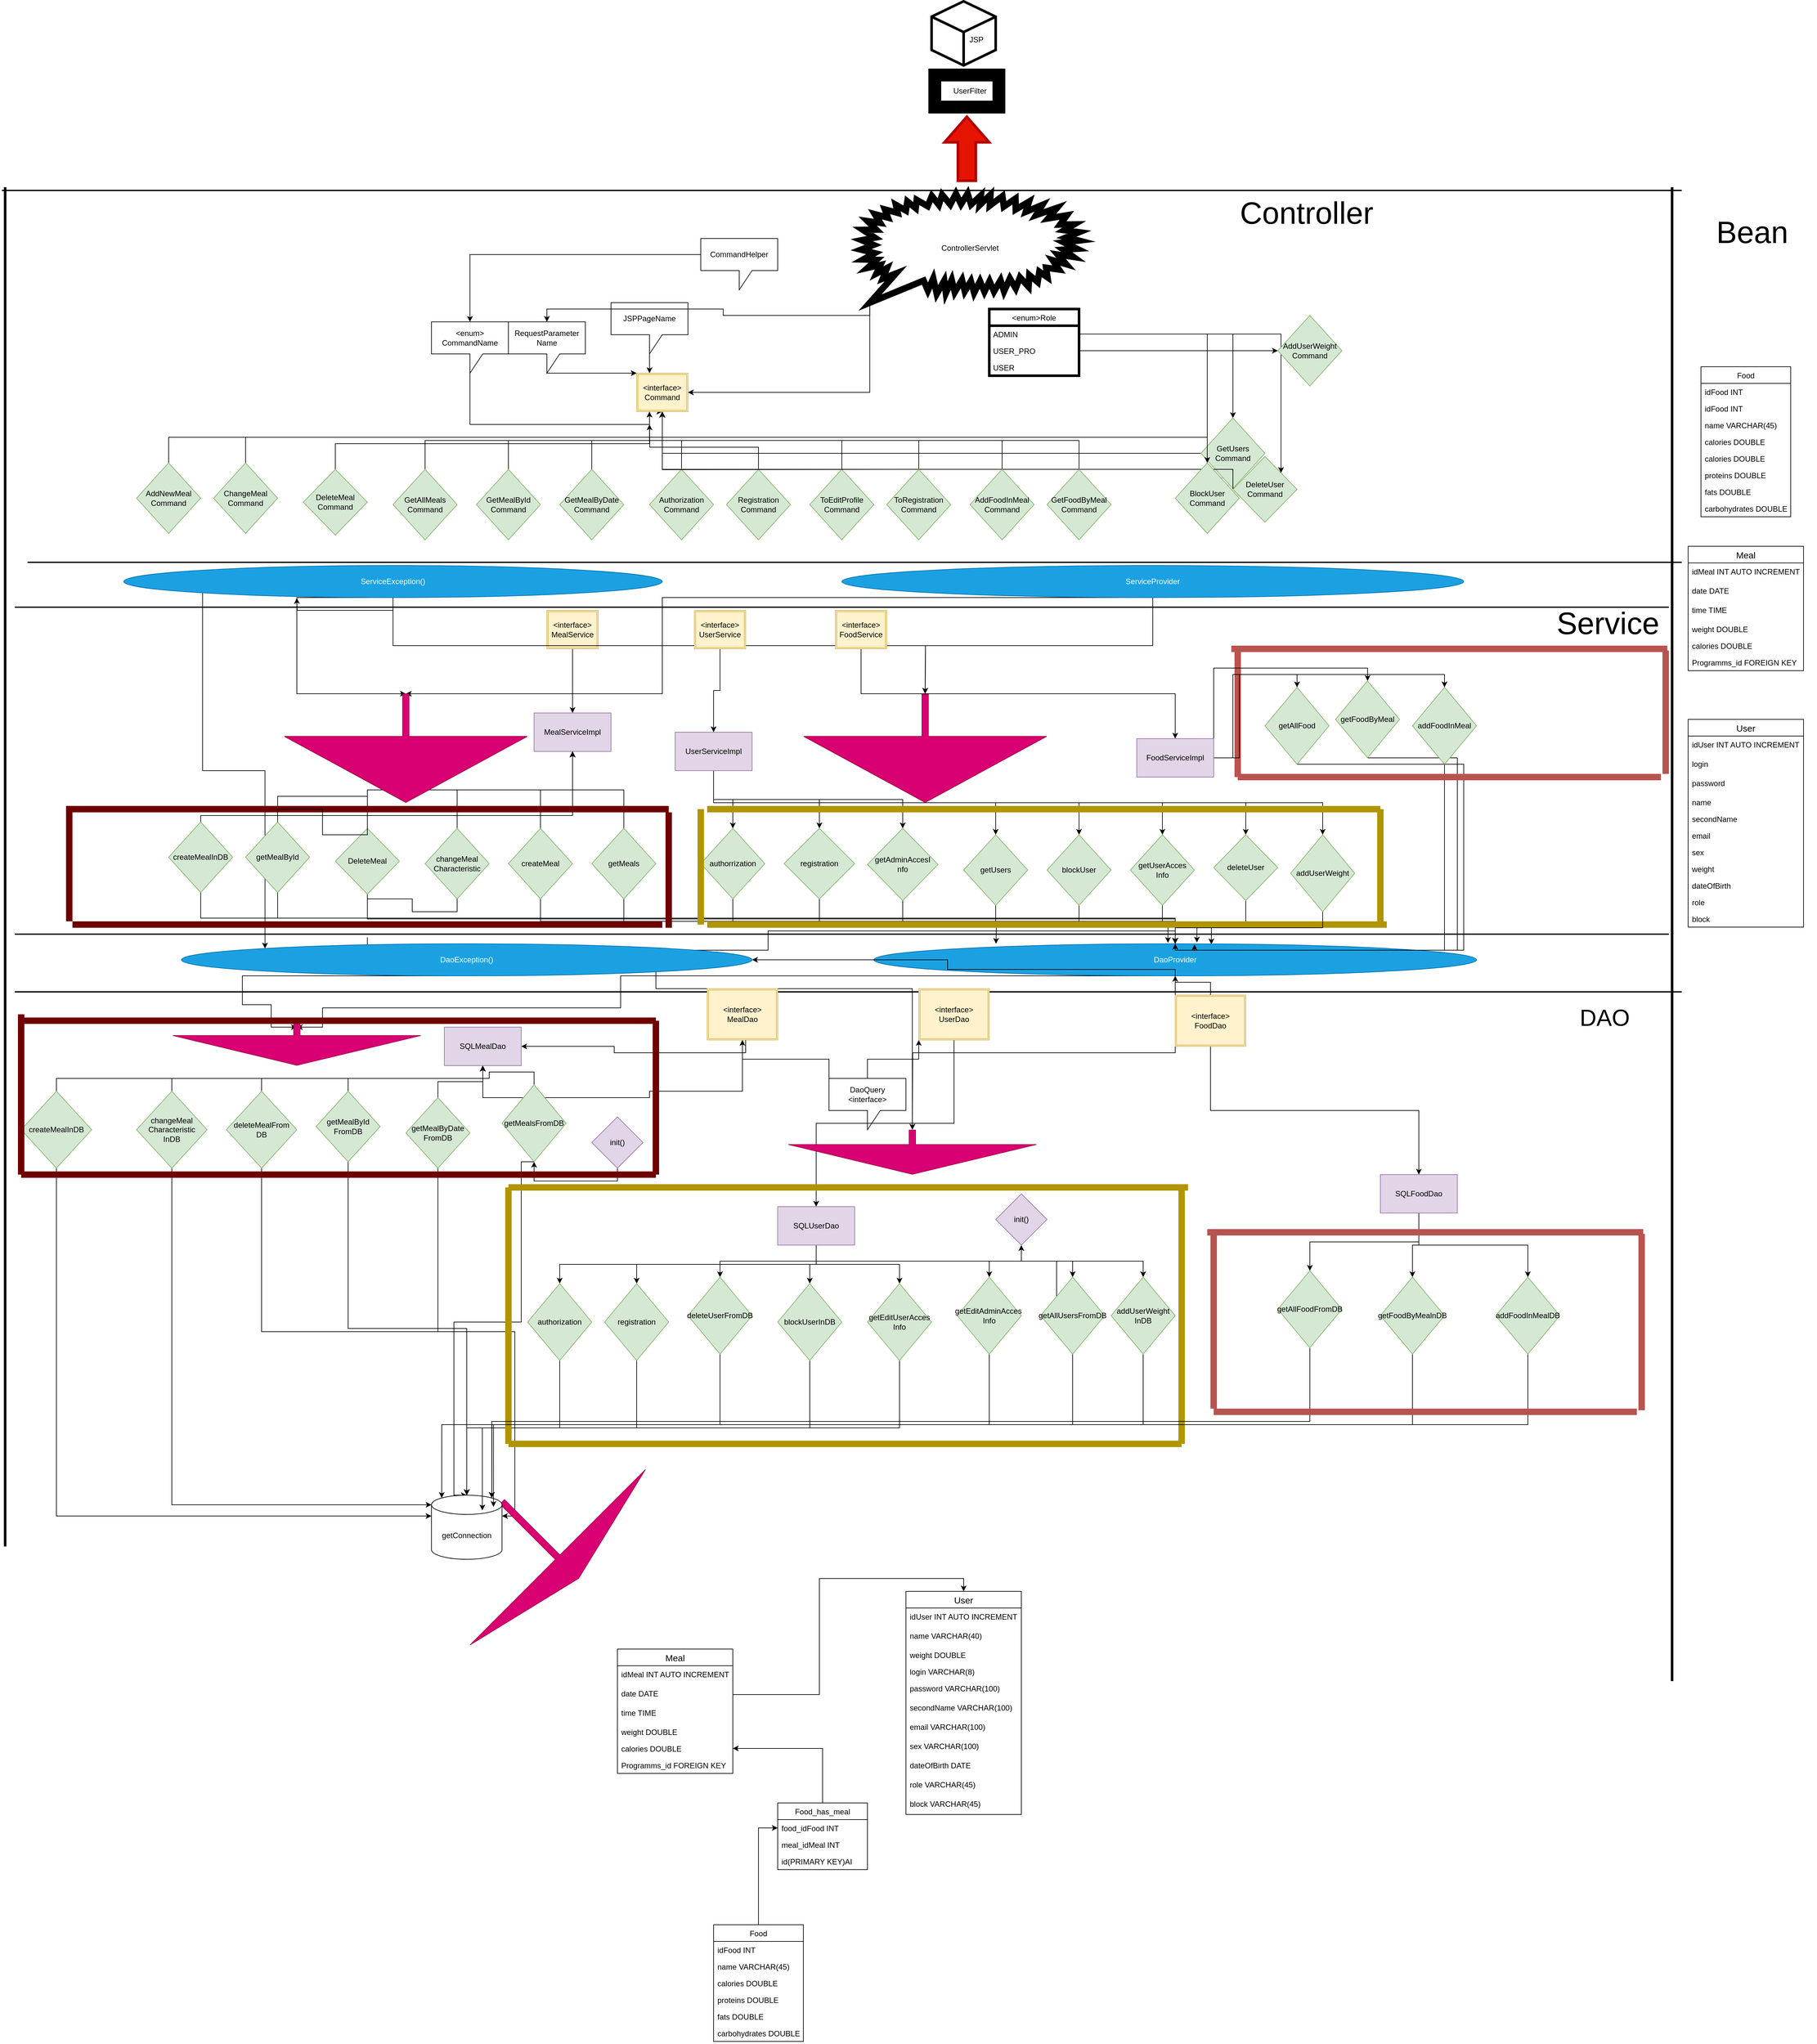<mxfile version="15.2.7" type="device" pages="2"><diagram id="c3yvxUxh3kZcqtM6J-XO" name="Страница 1"><mxGraphModel dx="2875" dy="2353" grid="1" gridSize="10" guides="0" tooltips="1" connect="1" arrows="1" fold="1" page="1" pageScale="1" pageWidth="827" pageHeight="1169" background="none" math="0" shadow="0"><root><mxCell id="0"/><mxCell id="1" parent="0"/><mxCell id="IwB0xw7IcmiuPdc_JEfO-2" style="edgeStyle=orthogonalEdgeStyle;rounded=0;orthogonalLoop=1;jettySize=auto;html=1;exitX=0.5;exitY=1;exitDx=0;exitDy=0;entryX=0.5;entryY=1;entryDx=0;entryDy=0;" parent="1" source="-x_6yDWP8HHU-Ib0mkeb-3" target="Pwz-YLJkzws4ze8zwUJu-18" edge="1"><mxGeometry relative="1" as="geometry"/></mxCell><mxCell id="-x_6yDWP8HHU-Ib0mkeb-3" value="init()" style="rhombus;whiteSpace=wrap;html=1;fillColor=#e1d5e7;strokeColor=#9673a6;" parent="1" vertex="1"><mxGeometry x="490" y="1080" width="80" height="80" as="geometry"/></mxCell><mxCell id="-x_6yDWP8HHU-Ib0mkeb-27" style="edgeStyle=orthogonalEdgeStyle;curved=0;rounded=1;orthogonalLoop=1;jettySize=auto;html=1;exitX=0.5;exitY=1;exitDx=0;exitDy=0;entryX=0.5;entryY=0;entryDx=0;entryDy=0;" parent="1" source="-x_6yDWP8HHU-Ib0mkeb-16" target="-x_6yDWP8HHU-Ib0mkeb-22" edge="1"><mxGeometry relative="1" as="geometry"/></mxCell><mxCell id="-x_6yDWP8HHU-Ib0mkeb-16" value="&amp;lt;interface&amp;gt;&lt;br&gt;MealService" style="shape=ext;double=1;rounded=0;whiteSpace=wrap;html=1;fillColor=#fff2cc;strokeColor=#d6b656;" parent="1" vertex="1"><mxGeometry x="420" y="290" width="80" height="60" as="geometry"/></mxCell><mxCell id="-x_6yDWP8HHU-Ib0mkeb-22" value="MealServiceImpl" style="rounded=0;whiteSpace=wrap;html=1;fillColor=#e1d5e7;strokeColor=#9673a6;" parent="1" vertex="1"><mxGeometry x="400" y="450" width="120" height="60" as="geometry"/></mxCell><mxCell id="IwB0xw7IcmiuPdc_JEfO-19" style="edgeStyle=orthogonalEdgeStyle;rounded=0;orthogonalLoop=1;jettySize=auto;html=1;exitX=0.5;exitY=0;exitDx=0;exitDy=0;entryX=0.5;entryY=1;entryDx=0;entryDy=0;" parent="1" source="-x_6yDWP8HHU-Ib0mkeb-24" target="-x_6yDWP8HHU-Ib0mkeb-22" edge="1"><mxGeometry relative="1" as="geometry"/></mxCell><mxCell id="IwB0xw7IcmiuPdc_JEfO-25" style="edgeStyle=orthogonalEdgeStyle;rounded=0;orthogonalLoop=1;jettySize=auto;html=1;exitX=0.5;exitY=1;exitDx=0;exitDy=0;entryX=0.488;entryY=-0.029;entryDx=0;entryDy=0;entryPerimeter=0;" parent="1" source="-x_6yDWP8HHU-Ib0mkeb-24" target="Pwz-YLJkzws4ze8zwUJu-2" edge="1"><mxGeometry relative="1" as="geometry"/></mxCell><mxCell id="-x_6yDWP8HHU-Ib0mkeb-24" value="createMeal" style="rhombus;whiteSpace=wrap;html=1;rounded=0;fillColor=#d5e8d4;strokeColor=#82b366;" parent="1" vertex="1"><mxGeometry x="360" y="630" width="100" height="110" as="geometry"/></mxCell><mxCell id="IwB0xw7IcmiuPdc_JEfO-20" style="edgeStyle=orthogonalEdgeStyle;rounded=0;orthogonalLoop=1;jettySize=auto;html=1;exitX=0.5;exitY=0;exitDx=0;exitDy=0;entryX=0.5;entryY=1;entryDx=0;entryDy=0;" parent="1" source="-x_6yDWP8HHU-Ib0mkeb-25" target="-x_6yDWP8HHU-Ib0mkeb-22" edge="1"><mxGeometry relative="1" as="geometry"/></mxCell><mxCell id="IwB0xw7IcmiuPdc_JEfO-26" style="edgeStyle=orthogonalEdgeStyle;rounded=0;orthogonalLoop=1;jettySize=auto;html=1;exitX=0.5;exitY=1;exitDx=0;exitDy=0;entryX=0.5;entryY=0;entryDx=0;entryDy=0;startArrow=none;" parent="1" source="bWzcRr-6WX1eiUx0jvaK-110" target="Pwz-YLJkzws4ze8zwUJu-2" edge="1"><mxGeometry relative="1" as="geometry"/></mxCell><mxCell id="-x_6yDWP8HHU-Ib0mkeb-25" value="changeMeal&lt;br&gt;Characteristic" style="rhombus;whiteSpace=wrap;html=1;rounded=0;fillColor=#d5e8d4;strokeColor=#82b366;" parent="1" vertex="1"><mxGeometry x="230" y="630" width="100" height="110" as="geometry"/></mxCell><mxCell id="IwB0xw7IcmiuPdc_JEfO-21" style="edgeStyle=orthogonalEdgeStyle;rounded=0;orthogonalLoop=1;jettySize=auto;html=1;exitX=0.5;exitY=0;exitDx=0;exitDy=0;entryX=0.5;entryY=1;entryDx=0;entryDy=0;" parent="1" source="-x_6yDWP8HHU-Ib0mkeb-40" target="-x_6yDWP8HHU-Ib0mkeb-22" edge="1"><mxGeometry relative="1" as="geometry"/></mxCell><mxCell id="IwB0xw7IcmiuPdc_JEfO-27" style="edgeStyle=orthogonalEdgeStyle;rounded=0;orthogonalLoop=1;jettySize=auto;html=1;exitX=0.5;exitY=1;exitDx=0;exitDy=0;entryX=0.5;entryY=0;entryDx=0;entryDy=0;" parent="1" source="-x_6yDWP8HHU-Ib0mkeb-40" target="Pwz-YLJkzws4ze8zwUJu-2" edge="1"><mxGeometry relative="1" as="geometry"/></mxCell><mxCell id="-x_6yDWP8HHU-Ib0mkeb-40" value="DeleteMeal" style="rhombus;whiteSpace=wrap;html=1;rounded=0;fillColor=#d5e8d4;strokeColor=#82b366;" parent="1" vertex="1"><mxGeometry x="90" y="630" width="100" height="102.5" as="geometry"/></mxCell><mxCell id="-x_6yDWP8HHU-Ib0mkeb-44" value="" style="line;strokeWidth=2;html=1;rounded=0;" parent="1" vertex="1"><mxGeometry x="-430" y="-370" width="2620" height="10" as="geometry"/></mxCell><mxCell id="-x_6yDWP8HHU-Ib0mkeb-45" value="" style="line;strokeWidth=2;html=1;rounded=0;" parent="1" vertex="1"><mxGeometry x="-410" y="790" width="2580" height="10" as="geometry"/></mxCell><mxCell id="bCsFz-7SM2GW4BfeGcmT-1" value="" style="line;strokeWidth=4;direction=south;html=1;perimeter=backbonePerimeter;points=[];outlineConnect=0;" parent="1" vertex="1"><mxGeometry x="2170" y="-370" width="10" height="2330" as="geometry"/></mxCell><mxCell id="Pwz-YLJkzws4ze8zwUJu-1" value="" style="line;strokeWidth=2;html=1;rounded=0;" parent="1" vertex="1"><mxGeometry x="-410" y="880" width="2600" height="10" as="geometry"/></mxCell><mxCell id="IwB0xw7IcmiuPdc_JEfO-30" style="edgeStyle=orthogonalEdgeStyle;rounded=0;orthogonalLoop=1;jettySize=auto;html=1;exitX=0.5;exitY=1;exitDx=0;exitDy=0;" parent="1" source="Pwz-YLJkzws4ze8zwUJu-2" edge="1"><mxGeometry relative="1" as="geometry"><mxPoint x="30" y="940" as="targetPoint"/><Array as="points"><mxPoint x="535" y="910"/><mxPoint x="70" y="910"/><mxPoint x="70" y="940"/></Array></mxGeometry></mxCell><mxCell id="bWzcRr-6WX1eiUx0jvaK-75" style="edgeStyle=orthogonalEdgeStyle;rounded=0;orthogonalLoop=1;jettySize=auto;html=1;exitX=0.5;exitY=1;exitDx=0;exitDy=0;" parent="1" source="Pwz-YLJkzws4ze8zwUJu-2" edge="1"><mxGeometry relative="1" as="geometry"><mxPoint x="990" y="1100" as="targetPoint"/></mxGeometry></mxCell><mxCell id="Pwz-YLJkzws4ze8zwUJu-2" value="DaoProvider" style="ellipse;whiteSpace=wrap;html=1;fillColor=#1ba1e2;strokeColor=#006EAF;fontColor=#ffffff;" parent="1" vertex="1"><mxGeometry x="930" y="810" width="940" height="50" as="geometry"/></mxCell><mxCell id="Pwz-YLJkzws4ze8zwUJu-3" value="" style="line;strokeWidth=2;html=1;rounded=0;" parent="1" vertex="1"><mxGeometry x="-410" y="280" width="2580" height="10" as="geometry"/></mxCell><mxCell id="IwB0xw7IcmiuPdc_JEfO-102" style="edgeStyle=orthogonalEdgeStyle;rounded=0;orthogonalLoop=1;jettySize=auto;html=1;exitX=0.5;exitY=1;exitDx=0;exitDy=0;" parent="1" source="Pwz-YLJkzws4ze8zwUJu-4" edge="1"><mxGeometry relative="1" as="geometry"><mxPoint x="200" y="420" as="targetPoint"/><Array as="points"><mxPoint x="600" y="420"/></Array></mxGeometry></mxCell><mxCell id="bWzcRr-6WX1eiUx0jvaK-109" style="edgeStyle=orthogonalEdgeStyle;rounded=0;orthogonalLoop=1;jettySize=auto;html=1;exitX=0.5;exitY=1;exitDx=0;exitDy=0;" parent="1" source="Pwz-YLJkzws4ze8zwUJu-4" edge="1"><mxGeometry relative="1" as="geometry"><mxPoint x="1010" y="420" as="targetPoint"/></mxGeometry></mxCell><mxCell id="Pwz-YLJkzws4ze8zwUJu-4" value="ServiceProvider" style="ellipse;whiteSpace=wrap;html=1;fillColor=#1ba1e2;strokeColor=#006EAF;fontColor=#ffffff;" parent="1" vertex="1"><mxGeometry x="880" y="220" width="970" height="50" as="geometry"/></mxCell><mxCell id="IwB0xw7IcmiuPdc_JEfO-98" style="edgeStyle=orthogonalEdgeStyle;rounded=0;orthogonalLoop=1;jettySize=auto;html=1;exitX=0.5;exitY=1;exitDx=0;exitDy=0;" parent="1" source="Pwz-YLJkzws4ze8zwUJu-9" edge="1"><mxGeometry relative="1" as="geometry"><mxPoint x="30" y="940" as="targetPoint"/><Array as="points"><mxPoint x="-55" y="905"/><mxPoint x="-10" y="905"/><mxPoint x="-10" y="940"/></Array></mxGeometry></mxCell><mxCell id="bWzcRr-6WX1eiUx0jvaK-76" style="edgeStyle=orthogonalEdgeStyle;rounded=0;orthogonalLoop=1;jettySize=auto;html=1;exitX=1;exitY=0.5;exitDx=0;exitDy=0;" parent="1" source="Pwz-YLJkzws4ze8zwUJu-9" edge="1"><mxGeometry relative="1" as="geometry"><mxPoint x="990" y="1100" as="targetPoint"/><Array as="points"><mxPoint x="590" y="880"/><mxPoint x="990" y="880"/></Array></mxGeometry></mxCell><mxCell id="Pwz-YLJkzws4ze8zwUJu-9" value="DaoException()" style="ellipse;whiteSpace=wrap;html=1;fillColor=#1ba1e2;strokeColor=#006EAF;fontColor=#ffffff;" parent="1" vertex="1"><mxGeometry x="-150" y="810" width="890" height="50" as="geometry"/></mxCell><mxCell id="IwB0xw7IcmiuPdc_JEfO-100" style="edgeStyle=orthogonalEdgeStyle;rounded=0;orthogonalLoop=1;jettySize=auto;html=1;exitX=0.5;exitY=1;exitDx=0;exitDy=0;" parent="1" source="Pwz-YLJkzws4ze8zwUJu-10" edge="1"><mxGeometry relative="1" as="geometry"><mxPoint x="29.857" y="270.714" as="targetPoint"/></mxGeometry></mxCell><mxCell id="IwB0xw7IcmiuPdc_JEfO-101" style="edgeStyle=orthogonalEdgeStyle;rounded=0;orthogonalLoop=1;jettySize=auto;html=1;exitX=0.5;exitY=1;exitDx=0;exitDy=0;" parent="1" source="Pwz-YLJkzws4ze8zwUJu-10" edge="1"><mxGeometry relative="1" as="geometry"><mxPoint x="200" y="420" as="targetPoint"/><Array as="points"><mxPoint x="30" y="420"/></Array></mxGeometry></mxCell><mxCell id="IwB0xw7IcmiuPdc_JEfO-103" style="edgeStyle=orthogonalEdgeStyle;rounded=0;orthogonalLoop=1;jettySize=auto;html=1;exitX=0;exitY=1;exitDx=0;exitDy=0;entryX=0;entryY=0;entryDx=0;entryDy=0;" parent="1" source="Pwz-YLJkzws4ze8zwUJu-10" target="Pwz-YLJkzws4ze8zwUJu-9" edge="1"><mxGeometry relative="1" as="geometry"/></mxCell><mxCell id="bWzcRr-6WX1eiUx0jvaK-108" style="edgeStyle=orthogonalEdgeStyle;rounded=0;orthogonalLoop=1;jettySize=auto;html=1;exitX=0.5;exitY=1;exitDx=0;exitDy=0;" parent="1" source="Pwz-YLJkzws4ze8zwUJu-10" edge="1"><mxGeometry relative="1" as="geometry"><mxPoint x="1010" y="420" as="targetPoint"/></mxGeometry></mxCell><mxCell id="Pwz-YLJkzws4ze8zwUJu-10" value="ServiceException()" style="ellipse;whiteSpace=wrap;html=1;fillColor=#1ba1e2;strokeColor=#006EAF;fontColor=#ffffff;" parent="1" vertex="1"><mxGeometry x="-240" y="220" width="840" height="50" as="geometry"/></mxCell><mxCell id="Pwz-YLJkzws4ze8zwUJu-12" value="&lt;font style=&quot;font-size: 36px&quot;&gt;DAO&lt;/font&gt;" style="text;html=1;strokeColor=none;fillColor=none;align=center;verticalAlign=middle;whiteSpace=wrap;rounded=0;" parent="1" vertex="1"><mxGeometry x="1960" y="890" width="220" height="70" as="geometry"/></mxCell><mxCell id="Pwz-YLJkzws4ze8zwUJu-13" value="&lt;font style=&quot;font-size: 48px&quot;&gt;Bean&lt;/font&gt;" style="text;html=1;strokeColor=none;fillColor=none;align=center;verticalAlign=middle;whiteSpace=wrap;rounded=0;" parent="1" vertex="1"><mxGeometry x="2200" y="-410" width="200" height="220" as="geometry"/></mxCell><mxCell id="Pwz-YLJkzws4ze8zwUJu-15" value="&lt;font style=&quot;font-size: 48px&quot;&gt;Service&lt;/font&gt;" style="text;html=1;strokeColor=none;fillColor=none;align=center;verticalAlign=middle;whiteSpace=wrap;rounded=0;" parent="1" vertex="1"><mxGeometry x="2010" y="270" width="130" height="80" as="geometry"/></mxCell><mxCell id="IwB0xw7IcmiuPdc_JEfO-14" style="edgeStyle=orthogonalEdgeStyle;rounded=0;orthogonalLoop=1;jettySize=auto;html=1;exitX=0;exitY=0;exitDx=60;exitDy=80;exitPerimeter=0;entryX=1;entryY=0.5;entryDx=0;entryDy=0;startArrow=none;" parent="1" source="Pwz-YLJkzws4ze8zwUJu-17" target="IwB0xw7IcmiuPdc_JEfO-3" edge="1"><mxGeometry relative="1" as="geometry"/></mxCell><mxCell id="bWzcRr-6WX1eiUx0jvaK-70" style="edgeStyle=orthogonalEdgeStyle;rounded=0;orthogonalLoop=1;jettySize=auto;html=1;exitX=0.5;exitY=0;exitDx=0;exitDy=0;exitPerimeter=0;entryX=0;entryY=1;entryDx=0;entryDy=0;" parent="1" source="Pwz-YLJkzws4ze8zwUJu-16" target="bWzcRr-6WX1eiUx0jvaK-23" edge="1"><mxGeometry relative="1" as="geometry"/></mxCell><mxCell id="bWzcRr-6WX1eiUx0jvaK-71" style="edgeStyle=orthogonalEdgeStyle;rounded=0;orthogonalLoop=1;jettySize=auto;html=1;exitX=0;exitY=0;exitDx=0;exitDy=0;exitPerimeter=0;entryX=0.5;entryY=1;entryDx=0;entryDy=0;" parent="1" source="Pwz-YLJkzws4ze8zwUJu-16" target="Pwz-YLJkzws4ze8zwUJu-17" edge="1"><mxGeometry relative="1" as="geometry"/></mxCell><mxCell id="Pwz-YLJkzws4ze8zwUJu-16" value="DaoQuery&lt;br&gt;&amp;lt;interface&amp;gt;" style="shape=callout;whiteSpace=wrap;html=1;perimeter=calloutPerimeter;" parent="1" vertex="1"><mxGeometry x="860" y="1020" width="120" height="80" as="geometry"/></mxCell><mxCell id="IwB0xw7IcmiuPdc_JEfO-4" style="edgeStyle=orthogonalEdgeStyle;rounded=0;orthogonalLoop=1;jettySize=auto;html=1;exitX=0.5;exitY=1;exitDx=0;exitDy=0;entryX=0.5;entryY=0;entryDx=0;entryDy=0;" parent="1" source="Pwz-YLJkzws4ze8zwUJu-17" target="IwB0xw7IcmiuPdc_JEfO-3" edge="1"><mxGeometry relative="1" as="geometry"><Array as="points"><mxPoint x="705" y="1040"/><mxPoint x="580" y="1040"/><mxPoint x="580" y="1050"/><mxPoint x="450" y="1050"/></Array></mxGeometry></mxCell><mxCell id="IwB0xw7IcmiuPdc_JEfO-5" style="edgeStyle=orthogonalEdgeStyle;rounded=0;orthogonalLoop=1;jettySize=auto;html=1;exitX=0.5;exitY=0;exitDx=0;exitDy=0;entryX=0.5;entryY=1;entryDx=0;entryDy=0;" parent="1" source="Pwz-YLJkzws4ze8zwUJu-18" target="IwB0xw7IcmiuPdc_JEfO-3" edge="1"><mxGeometry relative="1" as="geometry"/></mxCell><mxCell id="bWzcRr-6WX1eiUx0jvaK-56" style="edgeStyle=orthogonalEdgeStyle;rounded=0;orthogonalLoop=1;jettySize=auto;html=1;exitX=0.5;exitY=1;exitDx=0;exitDy=0;entryX=0.5;entryY=0;entryDx=0;entryDy=0;entryPerimeter=0;" parent="1" source="Pwz-YLJkzws4ze8zwUJu-18" target="IwB0xw7IcmiuPdc_JEfO-67" edge="1"><mxGeometry relative="1" as="geometry"><Array as="points"><mxPoint x="380" y="1150"/><mxPoint x="380" y="1400"/><mxPoint x="275" y="1400"/></Array></mxGeometry></mxCell><mxCell id="Pwz-YLJkzws4ze8zwUJu-18" value="getMealsFromDB" style="rhombus;whiteSpace=wrap;html=1;rounded=0;fillColor=#d5e8d4;strokeColor=#82b366;rotation=0;" parent="1" vertex="1"><mxGeometry x="350" y="1030" width="100" height="120" as="geometry"/></mxCell><mxCell id="IwB0xw7IcmiuPdc_JEfO-9" style="edgeStyle=orthogonalEdgeStyle;rounded=0;orthogonalLoop=1;jettySize=auto;html=1;exitX=0.5;exitY=0;exitDx=0;exitDy=0;entryX=0.5;entryY=1;entryDx=0;entryDy=0;" parent="1" source="Pwz-YLJkzws4ze8zwUJu-19" target="IwB0xw7IcmiuPdc_JEfO-3" edge="1"><mxGeometry relative="1" as="geometry"/></mxCell><mxCell id="IwB0xw7IcmiuPdc_JEfO-69" style="edgeStyle=orthogonalEdgeStyle;rounded=0;orthogonalLoop=1;jettySize=auto;html=1;exitX=0.5;exitY=1;exitDx=0;exitDy=0;entryX=0;entryY=0;entryDx=0;entryDy=15;entryPerimeter=0;" parent="1" source="Pwz-YLJkzws4ze8zwUJu-19" target="IwB0xw7IcmiuPdc_JEfO-67" edge="1"><mxGeometry relative="1" as="geometry"/></mxCell><mxCell id="Pwz-YLJkzws4ze8zwUJu-19" value="changeMeal&lt;br&gt;Characteristic&lt;br&gt;InDB" style="rhombus;whiteSpace=wrap;html=1;rounded=0;fillColor=#d5e8d4;strokeColor=#82b366;" parent="1" vertex="1"><mxGeometry x="-220" y="1040" width="110" height="120" as="geometry"/></mxCell><mxCell id="IwB0xw7IcmiuPdc_JEfO-10" style="edgeStyle=orthogonalEdgeStyle;rounded=0;orthogonalLoop=1;jettySize=auto;html=1;exitX=0.5;exitY=0;exitDx=0;exitDy=0;entryX=0.5;entryY=1;entryDx=0;entryDy=0;" parent="1" source="Pwz-YLJkzws4ze8zwUJu-20" target="IwB0xw7IcmiuPdc_JEfO-3" edge="1"><mxGeometry relative="1" as="geometry"/></mxCell><mxCell id="IwB0xw7IcmiuPdc_JEfO-68" style="edgeStyle=orthogonalEdgeStyle;rounded=0;orthogonalLoop=1;jettySize=auto;html=1;exitX=0.5;exitY=1;exitDx=0;exitDy=0;entryX=0;entryY=0;entryDx=0;entryDy=32.5;entryPerimeter=0;" parent="1" source="Pwz-YLJkzws4ze8zwUJu-20" target="IwB0xw7IcmiuPdc_JEfO-67" edge="1"><mxGeometry relative="1" as="geometry"/></mxCell><mxCell id="Pwz-YLJkzws4ze8zwUJu-20" value="createMealInDB" style="rhombus;whiteSpace=wrap;html=1;rounded=0;fillColor=#d5e8d4;strokeColor=#82b366;" parent="1" vertex="1"><mxGeometry x="-400" y="1040" width="110" height="120" as="geometry"/></mxCell><mxCell id="IwB0xw7IcmiuPdc_JEfO-6" style="edgeStyle=orthogonalEdgeStyle;rounded=0;orthogonalLoop=1;jettySize=auto;html=1;exitX=0.5;exitY=0;exitDx=0;exitDy=0;entryX=0.5;entryY=1;entryDx=0;entryDy=0;" parent="1" source="Pwz-YLJkzws4ze8zwUJu-22" target="IwB0xw7IcmiuPdc_JEfO-3" edge="1"><mxGeometry relative="1" as="geometry"/></mxCell><mxCell id="IwB0xw7IcmiuPdc_JEfO-72" style="edgeStyle=orthogonalEdgeStyle;rounded=0;orthogonalLoop=1;jettySize=auto;html=1;exitX=0.5;exitY=1;exitDx=0;exitDy=0;entryX=1;entryY=0;entryDx=0;entryDy=32.5;entryPerimeter=0;" parent="1" source="Pwz-YLJkzws4ze8zwUJu-22" target="IwB0xw7IcmiuPdc_JEfO-67" edge="1"><mxGeometry relative="1" as="geometry"/></mxCell><mxCell id="Pwz-YLJkzws4ze8zwUJu-22" value="getMealByDate&lt;br&gt;FromDB" style="rhombus;whiteSpace=wrap;html=1;rounded=0;fillColor=#d5e8d4;strokeColor=#82b366;" parent="1" vertex="1"><mxGeometry x="200" y="1050" width="100" height="110" as="geometry"/></mxCell><mxCell id="IwB0xw7IcmiuPdc_JEfO-7" style="edgeStyle=orthogonalEdgeStyle;rounded=0;orthogonalLoop=1;jettySize=auto;html=1;exitX=0.5;exitY=0;exitDx=0;exitDy=0;entryX=0.5;entryY=1;entryDx=0;entryDy=0;" parent="1" source="Pwz-YLJkzws4ze8zwUJu-23" target="IwB0xw7IcmiuPdc_JEfO-3" edge="1"><mxGeometry relative="1" as="geometry"/></mxCell><mxCell id="IwB0xw7IcmiuPdc_JEfO-71" style="edgeStyle=orthogonalEdgeStyle;rounded=0;orthogonalLoop=1;jettySize=auto;html=1;exitX=0.5;exitY=1;exitDx=0;exitDy=0;entryX=0.5;entryY=0;entryDx=0;entryDy=0;entryPerimeter=0;" parent="1" source="Pwz-YLJkzws4ze8zwUJu-23" target="IwB0xw7IcmiuPdc_JEfO-67" edge="1"><mxGeometry relative="1" as="geometry"/></mxCell><mxCell id="Pwz-YLJkzws4ze8zwUJu-23" value="getMealById&lt;br&gt;FromDB" style="rhombus;whiteSpace=wrap;html=1;rounded=0;fillColor=#d5e8d4;strokeColor=#82b366;" parent="1" vertex="1"><mxGeometry x="60" y="1040" width="100" height="110" as="geometry"/></mxCell><mxCell id="IwB0xw7IcmiuPdc_JEfO-8" style="edgeStyle=orthogonalEdgeStyle;rounded=0;orthogonalLoop=1;jettySize=auto;html=1;exitX=0.5;exitY=0;exitDx=0;exitDy=0;entryX=0.5;entryY=1;entryDx=0;entryDy=0;" parent="1" source="Pwz-YLJkzws4ze8zwUJu-24" target="IwB0xw7IcmiuPdc_JEfO-3" edge="1"><mxGeometry relative="1" as="geometry"/></mxCell><mxCell id="IwB0xw7IcmiuPdc_JEfO-70" style="edgeStyle=orthogonalEdgeStyle;rounded=0;orthogonalLoop=1;jettySize=auto;html=1;exitX=0.5;exitY=1;exitDx=0;exitDy=0;entryX=0.5;entryY=0;entryDx=0;entryDy=0;entryPerimeter=0;" parent="1" source="Pwz-YLJkzws4ze8zwUJu-24" target="IwB0xw7IcmiuPdc_JEfO-67" edge="1"><mxGeometry relative="1" as="geometry"/></mxCell><mxCell id="Pwz-YLJkzws4ze8zwUJu-24" value="deleteMealFrom&lt;br&gt;DB" style="rhombus;whiteSpace=wrap;html=1;rounded=0;fillColor=#d5e8d4;strokeColor=#82b366;" parent="1" vertex="1"><mxGeometry x="-80" y="1040" width="110" height="120" as="geometry"/></mxCell><mxCell id="IwB0xw7IcmiuPdc_JEfO-1" value="" style="line;strokeWidth=4;direction=south;html=1;perimeter=backbonePerimeter;points=[];outlineConnect=0;" parent="1" vertex="1"><mxGeometry x="-430" y="-370" width="10" height="2120" as="geometry"/></mxCell><mxCell id="IwB0xw7IcmiuPdc_JEfO-3" value="SQLMealDao" style="rounded=0;whiteSpace=wrap;html=1;fillColor=#e1d5e7;strokeColor=#9673a6;" parent="1" vertex="1"><mxGeometry x="260" y="940" width="120" height="60" as="geometry"/></mxCell><mxCell id="IwB0xw7IcmiuPdc_JEfO-11" value="&lt;font style=&quot;font-size: 48px&quot;&gt;Controller&lt;/font&gt;" style="text;html=1;strokeColor=none;fillColor=none;align=center;verticalAlign=middle;whiteSpace=wrap;rounded=0;" parent="1" vertex="1"><mxGeometry x="1520" y="-380" width="170" height="100" as="geometry"/></mxCell><mxCell id="IwB0xw7IcmiuPdc_JEfO-23" style="edgeStyle=orthogonalEdgeStyle;rounded=0;orthogonalLoop=1;jettySize=auto;html=1;exitX=0.5;exitY=0;exitDx=0;exitDy=0;entryX=0.5;entryY=1;entryDx=0;entryDy=0;" parent="1" source="IwB0xw7IcmiuPdc_JEfO-15" target="-x_6yDWP8HHU-Ib0mkeb-22" edge="1"><mxGeometry relative="1" as="geometry"><Array as="points"><mxPoint x="-120" y="610"/><mxPoint x="460" y="610"/></Array></mxGeometry></mxCell><mxCell id="IwB0xw7IcmiuPdc_JEfO-29" style="edgeStyle=orthogonalEdgeStyle;rounded=0;orthogonalLoop=1;jettySize=auto;html=1;exitX=0.5;exitY=1;exitDx=0;exitDy=0;entryX=0.5;entryY=0;entryDx=0;entryDy=0;" parent="1" source="IwB0xw7IcmiuPdc_JEfO-15" target="Pwz-YLJkzws4ze8zwUJu-2" edge="1"><mxGeometry relative="1" as="geometry"/></mxCell><mxCell id="IwB0xw7IcmiuPdc_JEfO-15" value="createMealInDB" style="rhombus;whiteSpace=wrap;html=1;rounded=0;fillColor=#d5e8d4;strokeColor=#82b366;" parent="1" vertex="1"><mxGeometry x="-170" y="620" width="100" height="110" as="geometry"/></mxCell><mxCell id="IwB0xw7IcmiuPdc_JEfO-22" style="edgeStyle=orthogonalEdgeStyle;rounded=0;orthogonalLoop=1;jettySize=auto;html=1;exitX=0.5;exitY=0;exitDx=0;exitDy=0;entryX=0.5;entryY=1;entryDx=0;entryDy=0;startArrow=none;" parent="1" source="bWzcRr-6WX1eiUx0jvaK-112" target="-x_6yDWP8HHU-Ib0mkeb-22" edge="1"><mxGeometry relative="1" as="geometry"><Array as="points"><mxPoint y="610"/><mxPoint x="460" y="610"/></Array></mxGeometry></mxCell><mxCell id="IwB0xw7IcmiuPdc_JEfO-28" style="edgeStyle=orthogonalEdgeStyle;rounded=0;orthogonalLoop=1;jettySize=auto;html=1;exitX=0.5;exitY=1;exitDx=0;exitDy=0;" parent="1" source="IwB0xw7IcmiuPdc_JEfO-16" target="Pwz-YLJkzws4ze8zwUJu-2" edge="1"><mxGeometry relative="1" as="geometry"/></mxCell><mxCell id="IwB0xw7IcmiuPdc_JEfO-16" value="getMealById" style="rhombus;whiteSpace=wrap;html=1;rounded=0;fillColor=#d5e8d4;strokeColor=#82b366;" parent="1" vertex="1"><mxGeometry x="-50" y="620" width="100" height="110" as="geometry"/></mxCell><mxCell id="IwB0xw7IcmiuPdc_JEfO-18" style="edgeStyle=orthogonalEdgeStyle;rounded=0;orthogonalLoop=1;jettySize=auto;html=1;exitX=0.5;exitY=0;exitDx=0;exitDy=0;entryX=0.5;entryY=1;entryDx=0;entryDy=0;" parent="1" source="IwB0xw7IcmiuPdc_JEfO-17" target="-x_6yDWP8HHU-Ib0mkeb-22" edge="1"><mxGeometry relative="1" as="geometry"/></mxCell><mxCell id="IwB0xw7IcmiuPdc_JEfO-24" style="edgeStyle=orthogonalEdgeStyle;rounded=0;orthogonalLoop=1;jettySize=auto;html=1;exitX=0.5;exitY=1;exitDx=0;exitDy=0;" parent="1" source="IwB0xw7IcmiuPdc_JEfO-17" target="Pwz-YLJkzws4ze8zwUJu-2" edge="1"><mxGeometry relative="1" as="geometry"/></mxCell><mxCell id="IwB0xw7IcmiuPdc_JEfO-17" value="getMeals" style="rhombus;whiteSpace=wrap;html=1;rounded=0;fillColor=#d5e8d4;strokeColor=#82b366;" parent="1" vertex="1"><mxGeometry x="490" y="630" width="100" height="110" as="geometry"/></mxCell><mxCell id="IwB0xw7IcmiuPdc_JEfO-31" value="" style="shape=flexArrow;endArrow=classic;html=1;endWidth=375.294;endSize=15.118;fillColor=#d80073;strokeColor=#A50040;" parent="1" edge="1"><mxGeometry width="50" height="50" relative="1" as="geometry"><mxPoint x="30" y="930" as="sourcePoint"/><mxPoint x="30" y="1000" as="targetPoint"/><Array as="points"><mxPoint x="30" y="930"/></Array></mxGeometry></mxCell><mxCell id="IwB0xw7IcmiuPdc_JEfO-32" value="" style="shape=flexArrow;endArrow=classic;html=1;endWidth=375.294;endSize=15.118;fillColor=#d80073;strokeColor=#A50040;" parent="1" edge="1"><mxGeometry width="50" height="50" relative="1" as="geometry"><mxPoint x="350" y="1680" as="sourcePoint"/><mxPoint x="470" y="1800" as="targetPoint"/><Array as="points"><mxPoint x="350" y="1680"/></Array></mxGeometry></mxCell><mxCell id="IwB0xw7IcmiuPdc_JEfO-33" value="User" style="swimlane;fontStyle=0;childLayout=stackLayout;horizontal=1;startSize=26;horizontalStack=0;resizeParent=1;resizeParentMax=0;resizeLast=0;collapsible=1;marginBottom=0;align=center;fontSize=14;" parent="1" vertex="1"><mxGeometry x="980" y="1820" width="180" height="348" as="geometry"/></mxCell><mxCell id="IwB0xw7IcmiuPdc_JEfO-34" value="idUser INT AUTO INCREMENT" style="text;strokeColor=none;fillColor=none;spacingLeft=4;spacingRight=4;overflow=hidden;rotatable=0;points=[[0,0.5],[1,0.5]];portConstraint=eastwest;fontSize=12;" parent="IwB0xw7IcmiuPdc_JEfO-33" vertex="1"><mxGeometry y="26" width="180" height="30" as="geometry"/></mxCell><mxCell id="IwB0xw7IcmiuPdc_JEfO-35" value="name VARCHAR(40)" style="text;strokeColor=none;fillColor=none;spacingLeft=4;spacingRight=4;overflow=hidden;rotatable=0;points=[[0,0.5],[1,0.5]];portConstraint=eastwest;fontSize=12;" parent="IwB0xw7IcmiuPdc_JEfO-33" vertex="1"><mxGeometry y="56" width="180" height="30" as="geometry"/></mxCell><mxCell id="IwB0xw7IcmiuPdc_JEfO-36" value="weight DOUBLE" style="text;strokeColor=none;fillColor=none;align=left;verticalAlign=top;spacingLeft=4;spacingRight=4;overflow=hidden;rotatable=0;points=[[0,0.5],[1,0.5]];portConstraint=eastwest;" parent="IwB0xw7IcmiuPdc_JEfO-33" vertex="1"><mxGeometry y="86" width="180" height="26" as="geometry"/></mxCell><mxCell id="IwB0xw7IcmiuPdc_JEfO-37" value="login VARCHAR(8)" style="text;strokeColor=none;fillColor=none;align=left;verticalAlign=top;spacingLeft=4;spacingRight=4;overflow=hidden;rotatable=0;points=[[0,0.5],[1,0.5]];portConstraint=eastwest;" parent="IwB0xw7IcmiuPdc_JEfO-33" vertex="1"><mxGeometry y="112" width="180" height="26" as="geometry"/></mxCell><mxCell id="IwB0xw7IcmiuPdc_JEfO-38" value="password VARCHAR(100)" style="text;strokeColor=none;fillColor=none;spacingLeft=4;spacingRight=4;overflow=hidden;rotatable=0;points=[[0,0.5],[1,0.5]];portConstraint=eastwest;fontSize=12;" parent="IwB0xw7IcmiuPdc_JEfO-33" vertex="1"><mxGeometry y="138" width="180" height="30" as="geometry"/></mxCell><mxCell id="v4Cf9SiHns4Ix4cAMI7v-22" value="secondName VARCHAR(100)" style="text;strokeColor=none;fillColor=none;spacingLeft=4;spacingRight=4;overflow=hidden;rotatable=0;points=[[0,0.5],[1,0.5]];portConstraint=eastwest;fontSize=12;" parent="IwB0xw7IcmiuPdc_JEfO-33" vertex="1"><mxGeometry y="168" width="180" height="30" as="geometry"/></mxCell><mxCell id="v4Cf9SiHns4Ix4cAMI7v-25" value="email VARCHAR(100)" style="text;strokeColor=none;fillColor=none;spacingLeft=4;spacingRight=4;overflow=hidden;rotatable=0;points=[[0,0.5],[1,0.5]];portConstraint=eastwest;fontSize=12;" parent="IwB0xw7IcmiuPdc_JEfO-33" vertex="1"><mxGeometry y="198" width="180" height="30" as="geometry"/></mxCell><mxCell id="v4Cf9SiHns4Ix4cAMI7v-23" value="sex VARCHAR(100)" style="text;strokeColor=none;fillColor=none;spacingLeft=4;spacingRight=4;overflow=hidden;rotatable=0;points=[[0,0.5],[1,0.5]];portConstraint=eastwest;fontSize=12;" parent="IwB0xw7IcmiuPdc_JEfO-33" vertex="1"><mxGeometry y="228" width="180" height="30" as="geometry"/></mxCell><mxCell id="v4Cf9SiHns4Ix4cAMI7v-24" value="dateOfBirth DATE" style="text;strokeColor=none;fillColor=none;spacingLeft=4;spacingRight=4;overflow=hidden;rotatable=0;points=[[0,0.5],[1,0.5]];portConstraint=eastwest;fontSize=12;" parent="IwB0xw7IcmiuPdc_JEfO-33" vertex="1"><mxGeometry y="258" width="180" height="30" as="geometry"/></mxCell><mxCell id="v4Cf9SiHns4Ix4cAMI7v-26" value="role VARCHAR(45)" style="text;strokeColor=none;fillColor=none;spacingLeft=4;spacingRight=4;overflow=hidden;rotatable=0;points=[[0,0.5],[1,0.5]];portConstraint=eastwest;fontSize=12;" parent="IwB0xw7IcmiuPdc_JEfO-33" vertex="1"><mxGeometry y="288" width="180" height="30" as="geometry"/></mxCell><mxCell id="v4Cf9SiHns4Ix4cAMI7v-27" value="block VARCHAR(45)" style="text;strokeColor=none;fillColor=none;spacingLeft=4;spacingRight=4;overflow=hidden;rotatable=0;points=[[0,0.5],[1,0.5]];portConstraint=eastwest;fontSize=12;" parent="IwB0xw7IcmiuPdc_JEfO-33" vertex="1"><mxGeometry y="318" width="180" height="30" as="geometry"/></mxCell><mxCell id="IwB0xw7IcmiuPdc_JEfO-39" value="Meal" style="swimlane;fontStyle=0;childLayout=stackLayout;horizontal=1;startSize=26;horizontalStack=0;resizeParent=1;resizeParentMax=0;resizeLast=0;collapsible=1;marginBottom=0;align=center;fontSize=14;" parent="1" vertex="1"><mxGeometry x="530" y="1910" width="180" height="194" as="geometry"><mxRectangle x="340" y="990" width="60" height="26" as="alternateBounds"/></mxGeometry></mxCell><mxCell id="IwB0xw7IcmiuPdc_JEfO-40" value="idMeal INT AUTO INCREMENT" style="text;strokeColor=none;fillColor=none;spacingLeft=4;spacingRight=4;overflow=hidden;rotatable=0;points=[[0,0.5],[1,0.5]];portConstraint=eastwest;fontSize=12;" parent="IwB0xw7IcmiuPdc_JEfO-39" vertex="1"><mxGeometry y="26" width="180" height="30" as="geometry"/></mxCell><mxCell id="IwB0xw7IcmiuPdc_JEfO-41" value="date DATE" style="text;strokeColor=none;fillColor=none;spacingLeft=4;spacingRight=4;overflow=hidden;rotatable=0;points=[[0,0.5],[1,0.5]];portConstraint=eastwest;fontSize=12;" parent="IwB0xw7IcmiuPdc_JEfO-39" vertex="1"><mxGeometry y="56" width="180" height="30" as="geometry"/></mxCell><mxCell id="IwB0xw7IcmiuPdc_JEfO-42" value="time TIME &#10;" style="text;strokeColor=none;fillColor=none;spacingLeft=4;spacingRight=4;overflow=hidden;rotatable=0;points=[[0,0.5],[1,0.5]];portConstraint=eastwest;fontSize=12;" parent="IwB0xw7IcmiuPdc_JEfO-39" vertex="1"><mxGeometry y="86" width="180" height="30" as="geometry"/></mxCell><mxCell id="IwB0xw7IcmiuPdc_JEfO-43" value="weight DOUBLE" style="text;strokeColor=none;fillColor=none;align=left;verticalAlign=top;spacingLeft=4;spacingRight=4;overflow=hidden;rotatable=0;points=[[0,0.5],[1,0.5]];portConstraint=eastwest;" parent="IwB0xw7IcmiuPdc_JEfO-39" vertex="1"><mxGeometry y="116" width="180" height="26" as="geometry"/></mxCell><mxCell id="IwB0xw7IcmiuPdc_JEfO-44" value="calories DOUBLE&#10;" style="text;strokeColor=none;fillColor=none;align=left;verticalAlign=top;spacingLeft=4;spacingRight=4;overflow=hidden;rotatable=0;points=[[0,0.5],[1,0.5]];portConstraint=eastwest;" parent="IwB0xw7IcmiuPdc_JEfO-39" vertex="1"><mxGeometry y="142" width="180" height="26" as="geometry"/></mxCell><mxCell id="IwB0xw7IcmiuPdc_JEfO-45" value="Programms_id FOREIGN KEY" style="text;strokeColor=none;fillColor=none;align=left;verticalAlign=top;spacingLeft=4;spacingRight=4;overflow=hidden;rotatable=0;points=[[0,0.5],[1,0.5]];portConstraint=eastwest;" parent="IwB0xw7IcmiuPdc_JEfO-39" vertex="1"><mxGeometry y="168" width="180" height="26" as="geometry"/></mxCell><mxCell id="v4Cf9SiHns4Ix4cAMI7v-19" style="edgeStyle=orthogonalEdgeStyle;rounded=0;orthogonalLoop=1;jettySize=auto;html=1;exitX=0.5;exitY=0;exitDx=0;exitDy=0;entryX=0;entryY=0.5;entryDx=0;entryDy=0;" parent="1" source="IwB0xw7IcmiuPdc_JEfO-56" target="v4Cf9SiHns4Ix4cAMI7v-15" edge="1"><mxGeometry relative="1" as="geometry"/></mxCell><mxCell id="IwB0xw7IcmiuPdc_JEfO-56" value="Food" style="swimlane;fontStyle=0;childLayout=stackLayout;horizontal=1;startSize=26;horizontalStack=0;resizeParent=1;resizeParentMax=0;resizeLast=0;collapsible=1;marginBottom=0;" parent="1" vertex="1"><mxGeometry x="680" y="2340" width="140" height="182" as="geometry"/></mxCell><mxCell id="IwB0xw7IcmiuPdc_JEfO-57" value="idFood INT" style="text;strokeColor=none;fillColor=none;align=left;verticalAlign=top;spacingLeft=4;spacingRight=4;overflow=hidden;rotatable=0;points=[[0,0.5],[1,0.5]];portConstraint=eastwest;" parent="IwB0xw7IcmiuPdc_JEfO-56" vertex="1"><mxGeometry y="26" width="140" height="26" as="geometry"/></mxCell><mxCell id="IwB0xw7IcmiuPdc_JEfO-58" value="name VARCHAR(45)" style="text;strokeColor=none;fillColor=none;align=left;verticalAlign=top;spacingLeft=4;spacingRight=4;overflow=hidden;rotatable=0;points=[[0,0.5],[1,0.5]];portConstraint=eastwest;" parent="IwB0xw7IcmiuPdc_JEfO-56" vertex="1"><mxGeometry y="52" width="140" height="26" as="geometry"/></mxCell><mxCell id="IwB0xw7IcmiuPdc_JEfO-59" value="calories DOUBLE" style="text;strokeColor=none;fillColor=none;align=left;verticalAlign=top;spacingLeft=4;spacingRight=4;overflow=hidden;rotatable=0;points=[[0,0.5],[1,0.5]];portConstraint=eastwest;" parent="IwB0xw7IcmiuPdc_JEfO-56" vertex="1"><mxGeometry y="78" width="140" height="26" as="geometry"/></mxCell><mxCell id="v4Cf9SiHns4Ix4cAMI7v-9" value="proteins DOUBLE" style="text;strokeColor=none;fillColor=none;align=left;verticalAlign=top;spacingLeft=4;spacingRight=4;overflow=hidden;rotatable=0;points=[[0,0.5],[1,0.5]];portConstraint=eastwest;" parent="IwB0xw7IcmiuPdc_JEfO-56" vertex="1"><mxGeometry y="104" width="140" height="26" as="geometry"/></mxCell><mxCell id="v4Cf9SiHns4Ix4cAMI7v-8" value="fats DOUBLE" style="text;strokeColor=none;fillColor=none;align=left;verticalAlign=top;spacingLeft=4;spacingRight=4;overflow=hidden;rotatable=0;points=[[0,0.5],[1,0.5]];portConstraint=eastwest;" parent="IwB0xw7IcmiuPdc_JEfO-56" vertex="1"><mxGeometry y="130" width="140" height="26" as="geometry"/></mxCell><mxCell id="v4Cf9SiHns4Ix4cAMI7v-10" value="carbohydrates DOUBLE" style="text;strokeColor=none;fillColor=none;align=left;verticalAlign=top;spacingLeft=4;spacingRight=4;overflow=hidden;rotatable=0;points=[[0,0.5],[1,0.5]];portConstraint=eastwest;" parent="IwB0xw7IcmiuPdc_JEfO-56" vertex="1"><mxGeometry y="156" width="140" height="26" as="geometry"/></mxCell><mxCell id="IwB0xw7IcmiuPdc_JEfO-67" value="getConnection" style="shape=cylinder3;whiteSpace=wrap;html=1;boundedLbl=1;backgroundOutline=1;size=15;" parent="1" vertex="1"><mxGeometry x="240" y="1670" width="110" height="100" as="geometry"/></mxCell><mxCell id="IwB0xw7IcmiuPdc_JEfO-75" value="" style="line;strokeWidth=2;html=1;rounded=0;" parent="1" vertex="1"><mxGeometry x="-390" y="210" width="2580" height="10" as="geometry"/></mxCell><mxCell id="bWzcRr-6WX1eiUx0jvaK-144" style="edgeStyle=orthogonalEdgeStyle;rounded=0;orthogonalLoop=1;jettySize=auto;html=1;exitX=0.5;exitY=0;exitDx=0;exitDy=0;entryX=0.5;entryY=1;entryDx=0;entryDy=0;" parent="1" source="IwB0xw7IcmiuPdc_JEfO-76" target="bWzcRr-6WX1eiUx0jvaK-134" edge="1"><mxGeometry relative="1" as="geometry"/></mxCell><mxCell id="IwB0xw7IcmiuPdc_JEfO-76" value="GetMealById&lt;br&gt;Command" style="rhombus;whiteSpace=wrap;html=1;rounded=0;fillColor=#d5e8d4;strokeColor=#82b366;" parent="1" vertex="1"><mxGeometry x="310" y="70" width="100" height="110" as="geometry"/></mxCell><mxCell id="bWzcRr-6WX1eiUx0jvaK-143" style="edgeStyle=orthogonalEdgeStyle;rounded=0;orthogonalLoop=1;jettySize=auto;html=1;exitX=0.5;exitY=0;exitDx=0;exitDy=0;entryX=0.5;entryY=1;entryDx=0;entryDy=0;" parent="1" source="IwB0xw7IcmiuPdc_JEfO-77" target="bWzcRr-6WX1eiUx0jvaK-134" edge="1"><mxGeometry relative="1" as="geometry"/></mxCell><mxCell id="IwB0xw7IcmiuPdc_JEfO-77" value="GetAllMeals&lt;br&gt;Command" style="rhombus;whiteSpace=wrap;html=1;rounded=0;fillColor=#d5e8d4;strokeColor=#82b366;" parent="1" vertex="1"><mxGeometry x="180" y="70" width="100" height="110" as="geometry"/></mxCell><mxCell id="bWzcRr-6WX1eiUx0jvaK-142" style="edgeStyle=orthogonalEdgeStyle;rounded=0;orthogonalLoop=1;jettySize=auto;html=1;exitX=0.5;exitY=0;exitDx=0;exitDy=0;entryX=0.5;entryY=1;entryDx=0;entryDy=0;" parent="1" source="IwB0xw7IcmiuPdc_JEfO-78" target="bWzcRr-6WX1eiUx0jvaK-134" edge="1"><mxGeometry relative="1" as="geometry"><Array as="points"><mxPoint x="90" y="30"/><mxPoint x="580" y="30"/></Array></mxGeometry></mxCell><mxCell id="IwB0xw7IcmiuPdc_JEfO-78" value="DeleteMeal&lt;br&gt;Command" style="rhombus;whiteSpace=wrap;html=1;rounded=0;fillColor=#d5e8d4;strokeColor=#82b366;" parent="1" vertex="1"><mxGeometry x="40" y="70" width="100" height="102.5" as="geometry"/></mxCell><mxCell id="bWzcRr-6WX1eiUx0jvaK-140" style="edgeStyle=orthogonalEdgeStyle;rounded=0;orthogonalLoop=1;jettySize=auto;html=1;exitX=0.5;exitY=0;exitDx=0;exitDy=0;entryX=0.5;entryY=1;entryDx=0;entryDy=0;" parent="1" source="IwB0xw7IcmiuPdc_JEfO-79" target="bWzcRr-6WX1eiUx0jvaK-134" edge="1"><mxGeometry relative="1" as="geometry"/></mxCell><mxCell id="IwB0xw7IcmiuPdc_JEfO-79" value="AddNewMeal&lt;br&gt;Command" style="rhombus;whiteSpace=wrap;html=1;rounded=0;fillColor=#d5e8d4;strokeColor=#82b366;" parent="1" vertex="1"><mxGeometry x="-220" y="60" width="100" height="110" as="geometry"/></mxCell><mxCell id="bWzcRr-6WX1eiUx0jvaK-141" style="edgeStyle=orthogonalEdgeStyle;rounded=0;orthogonalLoop=1;jettySize=auto;html=1;exitX=0.5;exitY=0;exitDx=0;exitDy=0;entryX=0.5;entryY=1;entryDx=0;entryDy=0;" parent="1" source="IwB0xw7IcmiuPdc_JEfO-80" target="bWzcRr-6WX1eiUx0jvaK-134" edge="1"><mxGeometry relative="1" as="geometry"/></mxCell><mxCell id="IwB0xw7IcmiuPdc_JEfO-80" value="ChangeMeal&lt;br&gt;Command" style="rhombus;whiteSpace=wrap;html=1;rounded=0;fillColor=#d5e8d4;strokeColor=#82b366;" parent="1" vertex="1"><mxGeometry x="-100" y="60" width="100" height="110" as="geometry"/></mxCell><mxCell id="bWzcRr-6WX1eiUx0jvaK-145" style="edgeStyle=orthogonalEdgeStyle;rounded=0;orthogonalLoop=1;jettySize=auto;html=1;exitX=0.5;exitY=0;exitDx=0;exitDy=0;entryX=0.5;entryY=1;entryDx=0;entryDy=0;" parent="1" source="IwB0xw7IcmiuPdc_JEfO-81" target="bWzcRr-6WX1eiUx0jvaK-134" edge="1"><mxGeometry relative="1" as="geometry"/></mxCell><mxCell id="IwB0xw7IcmiuPdc_JEfO-81" value="GetMealByDate&lt;br&gt;Command" style="rhombus;whiteSpace=wrap;html=1;rounded=0;fillColor=#d5e8d4;strokeColor=#82b366;" parent="1" vertex="1"><mxGeometry x="440" y="70" width="100" height="110" as="geometry"/></mxCell><mxCell id="IwB0xw7IcmiuPdc_JEfO-99" value="" style="shape=flexArrow;endArrow=classic;html=1;endWidth=367.143;endSize=33.957;fillColor=#d80073;strokeColor=#A50040;" parent="1" edge="1"><mxGeometry width="50" height="50" relative="1" as="geometry"><mxPoint x="200" y="420" as="sourcePoint"/><mxPoint x="200" y="590" as="targetPoint"/><Array as="points"><mxPoint x="200" y="460"/><mxPoint x="200" y="420"/></Array></mxGeometry></mxCell><mxCell id="bWzcRr-6WX1eiUx0jvaK-1" value="Meal" style="swimlane;fontStyle=0;childLayout=stackLayout;horizontal=1;startSize=26;horizontalStack=0;resizeParent=1;resizeParentMax=0;resizeLast=0;collapsible=1;marginBottom=0;align=center;fontSize=14;" parent="1" vertex="1"><mxGeometry x="2200" y="190" width="180" height="194" as="geometry"><mxRectangle x="340" y="990" width="60" height="26" as="alternateBounds"/></mxGeometry></mxCell><mxCell id="bWzcRr-6WX1eiUx0jvaK-2" value="idMeal INT AUTO INCREMENT" style="text;strokeColor=none;fillColor=none;spacingLeft=4;spacingRight=4;overflow=hidden;rotatable=0;points=[[0,0.5],[1,0.5]];portConstraint=eastwest;fontSize=12;" parent="bWzcRr-6WX1eiUx0jvaK-1" vertex="1"><mxGeometry y="26" width="180" height="30" as="geometry"/></mxCell><mxCell id="bWzcRr-6WX1eiUx0jvaK-3" value="date DATE" style="text;strokeColor=none;fillColor=none;spacingLeft=4;spacingRight=4;overflow=hidden;rotatable=0;points=[[0,0.5],[1,0.5]];portConstraint=eastwest;fontSize=12;" parent="bWzcRr-6WX1eiUx0jvaK-1" vertex="1"><mxGeometry y="56" width="180" height="30" as="geometry"/></mxCell><mxCell id="bWzcRr-6WX1eiUx0jvaK-4" value="time TIME &#10;" style="text;strokeColor=none;fillColor=none;spacingLeft=4;spacingRight=4;overflow=hidden;rotatable=0;points=[[0,0.5],[1,0.5]];portConstraint=eastwest;fontSize=12;" parent="bWzcRr-6WX1eiUx0jvaK-1" vertex="1"><mxGeometry y="86" width="180" height="30" as="geometry"/></mxCell><mxCell id="bWzcRr-6WX1eiUx0jvaK-5" value="weight DOUBLE" style="text;strokeColor=none;fillColor=none;align=left;verticalAlign=top;spacingLeft=4;spacingRight=4;overflow=hidden;rotatable=0;points=[[0,0.5],[1,0.5]];portConstraint=eastwest;" parent="bWzcRr-6WX1eiUx0jvaK-1" vertex="1"><mxGeometry y="116" width="180" height="26" as="geometry"/></mxCell><mxCell id="bWzcRr-6WX1eiUx0jvaK-6" value="calories DOUBLE&#10;" style="text;strokeColor=none;fillColor=none;align=left;verticalAlign=top;spacingLeft=4;spacingRight=4;overflow=hidden;rotatable=0;points=[[0,0.5],[1,0.5]];portConstraint=eastwest;" parent="bWzcRr-6WX1eiUx0jvaK-1" vertex="1"><mxGeometry y="142" width="180" height="26" as="geometry"/></mxCell><mxCell id="bWzcRr-6WX1eiUx0jvaK-7" value="Programms_id FOREIGN KEY" style="text;strokeColor=none;fillColor=none;align=left;verticalAlign=top;spacingLeft=4;spacingRight=4;overflow=hidden;rotatable=0;points=[[0,0.5],[1,0.5]];portConstraint=eastwest;" parent="bWzcRr-6WX1eiUx0jvaK-1" vertex="1"><mxGeometry y="168" width="180" height="26" as="geometry"/></mxCell><mxCell id="Pwz-YLJkzws4ze8zwUJu-17" value="&amp;lt;interface&amp;gt;&lt;br&gt;MealDao" style="shape=ext;double=1;rounded=0;whiteSpace=wrap;html=1;fillColor=#fff2cc;strokeColor=#d6b656;" parent="1" vertex="1"><mxGeometry x="670" y="880" width="110" height="80" as="geometry"/></mxCell><mxCell id="bWzcRr-6WX1eiUx0jvaK-10" value="User" style="swimlane;fontStyle=0;childLayout=stackLayout;horizontal=1;startSize=26;horizontalStack=0;resizeParent=1;resizeParentMax=0;resizeLast=0;collapsible=1;marginBottom=0;align=center;fontSize=14;" parent="1" vertex="1"><mxGeometry x="2200" y="460" width="180" height="324" as="geometry"><mxRectangle x="340" y="990" width="60" height="26" as="alternateBounds"/></mxGeometry></mxCell><mxCell id="bWzcRr-6WX1eiUx0jvaK-11" value="idUser INT AUTO INCREMENT" style="text;strokeColor=none;fillColor=none;spacingLeft=4;spacingRight=4;overflow=hidden;rotatable=0;points=[[0,0.5],[1,0.5]];portConstraint=eastwest;fontSize=12;" parent="bWzcRr-6WX1eiUx0jvaK-10" vertex="1"><mxGeometry y="26" width="180" height="30" as="geometry"/></mxCell><mxCell id="bWzcRr-6WX1eiUx0jvaK-12" value="login" style="text;strokeColor=none;fillColor=none;spacingLeft=4;spacingRight=4;overflow=hidden;rotatable=0;points=[[0,0.5],[1,0.5]];portConstraint=eastwest;fontSize=12;" parent="bWzcRr-6WX1eiUx0jvaK-10" vertex="1"><mxGeometry y="56" width="180" height="30" as="geometry"/></mxCell><mxCell id="bWzcRr-6WX1eiUx0jvaK-13" value="password" style="text;strokeColor=none;fillColor=none;spacingLeft=4;spacingRight=4;overflow=hidden;rotatable=0;points=[[0,0.5],[1,0.5]];portConstraint=eastwest;fontSize=12;" parent="bWzcRr-6WX1eiUx0jvaK-10" vertex="1"><mxGeometry y="86" width="180" height="30" as="geometry"/></mxCell><mxCell id="bWzcRr-6WX1eiUx0jvaK-18" value="name" style="text;strokeColor=none;fillColor=none;align=left;verticalAlign=top;spacingLeft=4;spacingRight=4;overflow=hidden;rotatable=0;points=[[0,0.5],[1,0.5]];portConstraint=eastwest;" parent="bWzcRr-6WX1eiUx0jvaK-10" vertex="1"><mxGeometry y="116" width="180" height="26" as="geometry"/></mxCell><mxCell id="bWzcRr-6WX1eiUx0jvaK-15" value="secondName" style="text;strokeColor=none;fillColor=none;align=left;verticalAlign=top;spacingLeft=4;spacingRight=4;overflow=hidden;rotatable=0;points=[[0,0.5],[1,0.5]];portConstraint=eastwest;" parent="bWzcRr-6WX1eiUx0jvaK-10" vertex="1"><mxGeometry y="142" width="180" height="26" as="geometry"/></mxCell><mxCell id="bWzcRr-6WX1eiUx0jvaK-22" value="email" style="text;strokeColor=none;fillColor=none;align=left;verticalAlign=top;spacingLeft=4;spacingRight=4;overflow=hidden;rotatable=0;points=[[0,0.5],[1,0.5]];portConstraint=eastwest;" parent="bWzcRr-6WX1eiUx0jvaK-10" vertex="1"><mxGeometry y="168" width="180" height="26" as="geometry"/></mxCell><mxCell id="bWzcRr-6WX1eiUx0jvaK-21" value="sex" style="text;strokeColor=none;fillColor=none;align=left;verticalAlign=top;spacingLeft=4;spacingRight=4;overflow=hidden;rotatable=0;points=[[0,0.5],[1,0.5]];portConstraint=eastwest;" parent="bWzcRr-6WX1eiUx0jvaK-10" vertex="1"><mxGeometry y="194" width="180" height="26" as="geometry"/></mxCell><mxCell id="bWzcRr-6WX1eiUx0jvaK-20" value="weight" style="text;strokeColor=none;fillColor=none;align=left;verticalAlign=top;spacingLeft=4;spacingRight=4;overflow=hidden;rotatable=0;points=[[0,0.5],[1,0.5]];portConstraint=eastwest;" parent="bWzcRr-6WX1eiUx0jvaK-10" vertex="1"><mxGeometry y="220" width="180" height="26" as="geometry"/></mxCell><mxCell id="bWzcRr-6WX1eiUx0jvaK-19" value="dateOfBirth" style="text;strokeColor=none;fillColor=none;align=left;verticalAlign=top;spacingLeft=4;spacingRight=4;overflow=hidden;rotatable=0;points=[[0,0.5],[1,0.5]];portConstraint=eastwest;" parent="bWzcRr-6WX1eiUx0jvaK-10" vertex="1"><mxGeometry y="246" width="180" height="26" as="geometry"/></mxCell><mxCell id="bWzcRr-6WX1eiUx0jvaK-14" value="role" style="text;strokeColor=none;fillColor=none;align=left;verticalAlign=top;spacingLeft=4;spacingRight=4;overflow=hidden;rotatable=0;points=[[0,0.5],[1,0.5]];portConstraint=eastwest;" parent="bWzcRr-6WX1eiUx0jvaK-10" vertex="1"><mxGeometry y="272" width="180" height="26" as="geometry"/></mxCell><mxCell id="bWzcRr-6WX1eiUx0jvaK-16" value="block" style="text;strokeColor=none;fillColor=none;align=left;verticalAlign=top;spacingLeft=4;spacingRight=4;overflow=hidden;rotatable=0;points=[[0,0.5],[1,0.5]];portConstraint=eastwest;" parent="bWzcRr-6WX1eiUx0jvaK-10" vertex="1"><mxGeometry y="298" width="180" height="26" as="geometry"/></mxCell><mxCell id="bWzcRr-6WX1eiUx0jvaK-28" style="edgeStyle=orthogonalEdgeStyle;rounded=0;orthogonalLoop=1;jettySize=auto;html=1;exitX=0.5;exitY=1;exitDx=0;exitDy=0;entryX=0.5;entryY=0;entryDx=0;entryDy=0;" parent="1" source="bWzcRr-6WX1eiUx0jvaK-23" target="bWzcRr-6WX1eiUx0jvaK-26" edge="1"><mxGeometry relative="1" as="geometry"/></mxCell><mxCell id="bWzcRr-6WX1eiUx0jvaK-23" value="&amp;lt;interface&amp;gt;&lt;br&gt;UserDao" style="shape=ext;double=1;rounded=0;whiteSpace=wrap;html=1;fillColor=#fff2cc;strokeColor=#d6b656;" parent="1" vertex="1"><mxGeometry x="1000" y="880" width="110" height="80" as="geometry"/></mxCell><mxCell id="bWzcRr-6WX1eiUx0jvaK-38" style="edgeStyle=orthogonalEdgeStyle;rounded=0;orthogonalLoop=1;jettySize=auto;html=1;exitX=0.5;exitY=1;exitDx=0;exitDy=0;" parent="1" source="bWzcRr-6WX1eiUx0jvaK-26" target="bWzcRr-6WX1eiUx0jvaK-37" edge="1"><mxGeometry relative="1" as="geometry"/></mxCell><mxCell id="bWzcRr-6WX1eiUx0jvaK-39" style="edgeStyle=orthogonalEdgeStyle;rounded=0;orthogonalLoop=1;jettySize=auto;html=1;exitX=0.5;exitY=1;exitDx=0;exitDy=0;" parent="1" source="bWzcRr-6WX1eiUx0jvaK-26" target="bWzcRr-6WX1eiUx0jvaK-36" edge="1"><mxGeometry relative="1" as="geometry"/></mxCell><mxCell id="bWzcRr-6WX1eiUx0jvaK-40" style="edgeStyle=orthogonalEdgeStyle;rounded=0;orthogonalLoop=1;jettySize=auto;html=1;exitX=0.5;exitY=1;exitDx=0;exitDy=0;entryX=0.5;entryY=0;entryDx=0;entryDy=0;" parent="1" source="bWzcRr-6WX1eiUx0jvaK-26" target="bWzcRr-6WX1eiUx0jvaK-35" edge="1"><mxGeometry relative="1" as="geometry"/></mxCell><mxCell id="bWzcRr-6WX1eiUx0jvaK-41" style="edgeStyle=orthogonalEdgeStyle;rounded=0;orthogonalLoop=1;jettySize=auto;html=1;exitX=0.5;exitY=1;exitDx=0;exitDy=0;entryX=0.5;entryY=0;entryDx=0;entryDy=0;" parent="1" source="bWzcRr-6WX1eiUx0jvaK-26" target="bWzcRr-6WX1eiUx0jvaK-34" edge="1"><mxGeometry relative="1" as="geometry"/></mxCell><mxCell id="bWzcRr-6WX1eiUx0jvaK-42" style="edgeStyle=orthogonalEdgeStyle;rounded=0;orthogonalLoop=1;jettySize=auto;html=1;exitX=0.5;exitY=1;exitDx=0;exitDy=0;entryX=0.5;entryY=0;entryDx=0;entryDy=0;" parent="1" source="bWzcRr-6WX1eiUx0jvaK-26" target="bWzcRr-6WX1eiUx0jvaK-29" edge="1"><mxGeometry relative="1" as="geometry"/></mxCell><mxCell id="bWzcRr-6WX1eiUx0jvaK-43" style="edgeStyle=orthogonalEdgeStyle;rounded=0;orthogonalLoop=1;jettySize=auto;html=1;exitX=0.5;exitY=1;exitDx=0;exitDy=0;entryX=0.5;entryY=0;entryDx=0;entryDy=0;" parent="1" source="bWzcRr-6WX1eiUx0jvaK-26" target="bWzcRr-6WX1eiUx0jvaK-32" edge="1"><mxGeometry relative="1" as="geometry"/></mxCell><mxCell id="bWzcRr-6WX1eiUx0jvaK-44" style="edgeStyle=orthogonalEdgeStyle;rounded=0;orthogonalLoop=1;jettySize=auto;html=1;exitX=0.5;exitY=1;exitDx=0;exitDy=0;entryX=0.5;entryY=0;entryDx=0;entryDy=0;" parent="1" source="bWzcRr-6WX1eiUx0jvaK-26" target="bWzcRr-6WX1eiUx0jvaK-33" edge="1"><mxGeometry relative="1" as="geometry"/></mxCell><mxCell id="v4Cf9SiHns4Ix4cAMI7v-37" style="edgeStyle=orthogonalEdgeStyle;rounded=0;orthogonalLoop=1;jettySize=auto;html=1;exitX=0.5;exitY=1;exitDx=0;exitDy=0;entryX=0.5;entryY=0;entryDx=0;entryDy=0;" parent="1" source="bWzcRr-6WX1eiUx0jvaK-26" target="v4Cf9SiHns4Ix4cAMI7v-36" edge="1"><mxGeometry relative="1" as="geometry"/></mxCell><mxCell id="bWzcRr-6WX1eiUx0jvaK-26" value="SQLUserDao" style="rounded=0;whiteSpace=wrap;html=1;fillColor=#e1d5e7;strokeColor=#9673a6;" parent="1" vertex="1"><mxGeometry x="780" y="1220" width="120" height="60" as="geometry"/></mxCell><mxCell id="bWzcRr-6WX1eiUx0jvaK-53" style="edgeStyle=orthogonalEdgeStyle;rounded=0;orthogonalLoop=1;jettySize=auto;html=1;exitX=0.5;exitY=1;exitDx=0;exitDy=0;entryX=0.721;entryY=0.237;entryDx=0;entryDy=0;entryPerimeter=0;" parent="1" source="bWzcRr-6WX1eiUx0jvaK-29" target="IwB0xw7IcmiuPdc_JEfO-67" edge="1"><mxGeometry relative="1" as="geometry"/></mxCell><mxCell id="bWzcRr-6WX1eiUx0jvaK-29" value="getEditUserAcces&lt;br&gt;Info" style="rhombus;whiteSpace=wrap;html=1;rounded=0;fillColor=#d5e8d4;strokeColor=#82b366;rotation=0;" parent="1" vertex="1"><mxGeometry x="920" y="1340" width="100" height="120" as="geometry"/></mxCell><mxCell id="bWzcRr-6WX1eiUx0jvaK-54" style="edgeStyle=orthogonalEdgeStyle;rounded=0;orthogonalLoop=1;jettySize=auto;html=1;exitX=0.5;exitY=1;exitDx=0;exitDy=0;entryX=0.879;entryY=0.183;entryDx=0;entryDy=0;entryPerimeter=0;" parent="1" source="bWzcRr-6WX1eiUx0jvaK-32" target="IwB0xw7IcmiuPdc_JEfO-67" edge="1"><mxGeometry relative="1" as="geometry"/></mxCell><mxCell id="bWzcRr-6WX1eiUx0jvaK-32" value="getEditAdminAcces&lt;span style=&quot;white-space: pre&quot;&gt;&#9;&lt;/span&gt;&lt;br&gt;Info&lt;br&gt;" style="rhombus;whiteSpace=wrap;html=1;rounded=0;fillColor=#d5e8d4;strokeColor=#82b366;rotation=0;" parent="1" vertex="1"><mxGeometry x="1060" y="1330" width="100" height="120" as="geometry"/></mxCell><mxCell id="bWzcRr-6WX1eiUx0jvaK-46" style="edgeStyle=orthogonalEdgeStyle;rounded=0;orthogonalLoop=1;jettySize=auto;html=1;exitX=0;exitY=0;exitDx=0;exitDy=0;entryX=0.5;entryY=1;entryDx=0;entryDy=0;" parent="1" source="bWzcRr-6WX1eiUx0jvaK-33" target="bWzcRr-6WX1eiUx0jvaK-45" edge="1"><mxGeometry relative="1" as="geometry"/></mxCell><mxCell id="bWzcRr-6WX1eiUx0jvaK-55" style="edgeStyle=orthogonalEdgeStyle;rounded=0;orthogonalLoop=1;jettySize=auto;html=1;exitX=0.5;exitY=1;exitDx=0;exitDy=0;" parent="1" source="bWzcRr-6WX1eiUx0jvaK-33" target="IwB0xw7IcmiuPdc_JEfO-67" edge="1"><mxGeometry relative="1" as="geometry"/></mxCell><mxCell id="bWzcRr-6WX1eiUx0jvaK-33" value="getAllUsersFromDB" style="rhombus;whiteSpace=wrap;html=1;rounded=0;fillColor=#d5e8d4;strokeColor=#82b366;rotation=0;" parent="1" vertex="1"><mxGeometry x="1190" y="1330" width="100" height="120" as="geometry"/></mxCell><mxCell id="bWzcRr-6WX1eiUx0jvaK-52" style="edgeStyle=orthogonalEdgeStyle;rounded=0;orthogonalLoop=1;jettySize=auto;html=1;exitX=0.5;exitY=1;exitDx=0;exitDy=0;" parent="1" source="bWzcRr-6WX1eiUx0jvaK-34" target="IwB0xw7IcmiuPdc_JEfO-67" edge="1"><mxGeometry relative="1" as="geometry"/></mxCell><mxCell id="bWzcRr-6WX1eiUx0jvaK-34" value="blockUserInDB" style="rhombus;whiteSpace=wrap;html=1;rounded=0;fillColor=#d5e8d4;strokeColor=#82b366;rotation=0;" parent="1" vertex="1"><mxGeometry x="780" y="1340" width="100" height="120" as="geometry"/></mxCell><mxCell id="bWzcRr-6WX1eiUx0jvaK-51" style="edgeStyle=orthogonalEdgeStyle;rounded=0;orthogonalLoop=1;jettySize=auto;html=1;exitX=0.5;exitY=1;exitDx=0;exitDy=0;" parent="1" source="bWzcRr-6WX1eiUx0jvaK-35" target="IwB0xw7IcmiuPdc_JEfO-67" edge="1"><mxGeometry relative="1" as="geometry"/></mxCell><mxCell id="bWzcRr-6WX1eiUx0jvaK-35" value="deleteUserFromDB" style="rhombus;whiteSpace=wrap;html=1;rounded=0;fillColor=#d5e8d4;strokeColor=#82b366;rotation=0;" parent="1" vertex="1"><mxGeometry x="640" y="1330" width="100" height="120" as="geometry"/></mxCell><mxCell id="bWzcRr-6WX1eiUx0jvaK-50" style="edgeStyle=orthogonalEdgeStyle;rounded=0;orthogonalLoop=1;jettySize=auto;html=1;exitX=0.5;exitY=1;exitDx=0;exitDy=0;" parent="1" source="bWzcRr-6WX1eiUx0jvaK-36" target="IwB0xw7IcmiuPdc_JEfO-67" edge="1"><mxGeometry relative="1" as="geometry"><mxPoint x="317" y="1670" as="targetPoint"/></mxGeometry></mxCell><mxCell id="bWzcRr-6WX1eiUx0jvaK-36" value="registration" style="rhombus;whiteSpace=wrap;html=1;rounded=0;fillColor=#d5e8d4;strokeColor=#82b366;rotation=0;" parent="1" vertex="1"><mxGeometry x="510" y="1340" width="100" height="120" as="geometry"/></mxCell><mxCell id="ZsZ0CaiBeNeBGK-Xq5jJ-2" style="edgeStyle=orthogonalEdgeStyle;rounded=0;orthogonalLoop=1;jettySize=auto;html=1;exitX=0.5;exitY=1;exitDx=0;exitDy=0;" parent="1" source="bWzcRr-6WX1eiUx0jvaK-37" target="IwB0xw7IcmiuPdc_JEfO-67" edge="1"><mxGeometry relative="1" as="geometry"/></mxCell><mxCell id="bWzcRr-6WX1eiUx0jvaK-37" value="authorization" style="rhombus;whiteSpace=wrap;html=1;rounded=0;fillColor=#d5e8d4;strokeColor=#82b366;rotation=0;" parent="1" vertex="1"><mxGeometry x="390" y="1340" width="100" height="120" as="geometry"/></mxCell><mxCell id="bWzcRr-6WX1eiUx0jvaK-45" value="init()" style="rhombus;whiteSpace=wrap;html=1;fillColor=#e1d5e7;strokeColor=#9673a6;" parent="1" vertex="1"><mxGeometry x="1120" y="1200" width="80" height="80" as="geometry"/></mxCell><mxCell id="bWzcRr-6WX1eiUx0jvaK-77" style="edgeStyle=orthogonalEdgeStyle;rounded=0;orthogonalLoop=1;jettySize=auto;html=1;exitX=0.5;exitY=1;exitDx=0;exitDy=0;entryX=0.5;entryY=0;entryDx=0;entryDy=0;" parent="1" source="bWzcRr-6WX1eiUx0jvaK-48" target="bWzcRr-6WX1eiUx0jvaK-72" edge="1"><mxGeometry relative="1" as="geometry"/></mxCell><mxCell id="bWzcRr-6WX1eiUx0jvaK-48" value="&amp;lt;interface&amp;gt;&lt;br&gt;UserService" style="shape=ext;double=1;rounded=0;whiteSpace=wrap;html=1;fillColor=#fff2cc;strokeColor=#d6b656;" parent="1" vertex="1"><mxGeometry x="650" y="290" width="80" height="60" as="geometry"/></mxCell><mxCell id="bWzcRr-6WX1eiUx0jvaK-61" value="" style="line;strokeWidth=10;html=1;rounded=0;fillColor=#e3c800;strokeColor=#B09500;fontColor=#000000;" parent="1" vertex="1"><mxGeometry x="360" y="1570" width="1050" height="40" as="geometry"/></mxCell><mxCell id="bWzcRr-6WX1eiUx0jvaK-62" value="" style="line;strokeWidth=10;html=1;rounded=0;fillColor=#e3c800;strokeColor=#B09500;fontColor=#000000;" parent="1" vertex="1"><mxGeometry x="360" y="1170" width="1060" height="40" as="geometry"/></mxCell><mxCell id="bWzcRr-6WX1eiUx0jvaK-63" value="" style="line;strokeWidth=10;html=1;rounded=0;fillColor=#e3c800;strokeColor=#B09500;fontColor=#000000;rotation=90;" parent="1" vertex="1"><mxGeometry x="1210" y="1370" width="400" height="40" as="geometry"/></mxCell><mxCell id="bWzcRr-6WX1eiUx0jvaK-64" value="" style="line;strokeWidth=10;html=1;rounded=0;fillColor=#e3c800;strokeColor=#B09500;fontColor=#000000;rotation=90;" parent="1" vertex="1"><mxGeometry x="160" y="1370" width="400" height="40" as="geometry"/></mxCell><mxCell id="bWzcRr-6WX1eiUx0jvaK-65" value="" style="line;strokeWidth=10;html=1;rounded=0;fillColor=#a20025;strokeColor=#6F0000;fontColor=#ffffff;" parent="1" vertex="1"><mxGeometry x="-400" y="1150" width="990" height="40" as="geometry"/></mxCell><mxCell id="bWzcRr-6WX1eiUx0jvaK-66" value="" style="line;strokeWidth=10;html=1;rounded=0;fillColor=#a20025;strokeColor=#6F0000;fontColor=#ffffff;" parent="1" vertex="1"><mxGeometry x="-400" y="910" width="990" height="40" as="geometry"/></mxCell><mxCell id="bWzcRr-6WX1eiUx0jvaK-68" value="" style="line;strokeWidth=10;html=1;rounded=0;fillColor=#a20025;strokeColor=#6F0000;fontColor=#ffffff;rotation=90;" parent="1" vertex="1"><mxGeometry x="-525" y="1025" width="250" height="40" as="geometry"/></mxCell><mxCell id="bWzcRr-6WX1eiUx0jvaK-69" value="" style="line;strokeWidth=10;html=1;rounded=0;fillColor=#a20025;strokeColor=#6F0000;fontColor=#ffffff;rotation=90;" parent="1" vertex="1"><mxGeometry x="470" y="1030" width="240" height="40" as="geometry"/></mxCell><mxCell id="bWzcRr-6WX1eiUx0jvaK-92" style="edgeStyle=orthogonalEdgeStyle;rounded=0;orthogonalLoop=1;jettySize=auto;html=1;exitX=0.5;exitY=1;exitDx=0;exitDy=0;entryX=0.5;entryY=0;entryDx=0;entryDy=0;" parent="1" source="bWzcRr-6WX1eiUx0jvaK-72" target="bWzcRr-6WX1eiUx0jvaK-82" edge="1"><mxGeometry relative="1" as="geometry"/></mxCell><mxCell id="bWzcRr-6WX1eiUx0jvaK-93" style="edgeStyle=orthogonalEdgeStyle;rounded=0;orthogonalLoop=1;jettySize=auto;html=1;exitX=0.5;exitY=1;exitDx=0;exitDy=0;entryX=0.5;entryY=0;entryDx=0;entryDy=0;" parent="1" source="bWzcRr-6WX1eiUx0jvaK-72" target="bWzcRr-6WX1eiUx0jvaK-83" edge="1"><mxGeometry relative="1" as="geometry"/></mxCell><mxCell id="bWzcRr-6WX1eiUx0jvaK-94" style="edgeStyle=orthogonalEdgeStyle;rounded=0;orthogonalLoop=1;jettySize=auto;html=1;exitX=0.5;exitY=1;exitDx=0;exitDy=0;entryX=0.5;entryY=0;entryDx=0;entryDy=0;" parent="1" source="bWzcRr-6WX1eiUx0jvaK-72" target="bWzcRr-6WX1eiUx0jvaK-81" edge="1"><mxGeometry relative="1" as="geometry"/></mxCell><mxCell id="bWzcRr-6WX1eiUx0jvaK-95" style="edgeStyle=orthogonalEdgeStyle;rounded=0;orthogonalLoop=1;jettySize=auto;html=1;exitX=0.5;exitY=1;exitDx=0;exitDy=0;entryX=0.5;entryY=0;entryDx=0;entryDy=0;" parent="1" source="bWzcRr-6WX1eiUx0jvaK-72" target="bWzcRr-6WX1eiUx0jvaK-80" edge="1"><mxGeometry relative="1" as="geometry"/></mxCell><mxCell id="bWzcRr-6WX1eiUx0jvaK-96" style="edgeStyle=orthogonalEdgeStyle;rounded=0;orthogonalLoop=1;jettySize=auto;html=1;exitX=0.5;exitY=1;exitDx=0;exitDy=0;entryX=0.5;entryY=0;entryDx=0;entryDy=0;" parent="1" source="bWzcRr-6WX1eiUx0jvaK-72" target="bWzcRr-6WX1eiUx0jvaK-79" edge="1"><mxGeometry relative="1" as="geometry"/></mxCell><mxCell id="bWzcRr-6WX1eiUx0jvaK-97" style="edgeStyle=orthogonalEdgeStyle;rounded=0;orthogonalLoop=1;jettySize=auto;html=1;exitX=0.5;exitY=1;exitDx=0;exitDy=0;" parent="1" source="bWzcRr-6WX1eiUx0jvaK-72" target="bWzcRr-6WX1eiUx0jvaK-84" edge="1"><mxGeometry relative="1" as="geometry"/></mxCell><mxCell id="bWzcRr-6WX1eiUx0jvaK-98" style="edgeStyle=orthogonalEdgeStyle;rounded=0;orthogonalLoop=1;jettySize=auto;html=1;exitX=0.5;exitY=1;exitDx=0;exitDy=0;entryX=0.5;entryY=0;entryDx=0;entryDy=0;" parent="1" source="bWzcRr-6WX1eiUx0jvaK-72" target="bWzcRr-6WX1eiUx0jvaK-91" edge="1"><mxGeometry relative="1" as="geometry"/></mxCell><mxCell id="v4Cf9SiHns4Ix4cAMI7v-41" style="edgeStyle=orthogonalEdgeStyle;rounded=0;orthogonalLoop=1;jettySize=auto;html=1;exitX=0.5;exitY=1;exitDx=0;exitDy=0;entryX=0.5;entryY=0;entryDx=0;entryDy=0;" parent="1" source="bWzcRr-6WX1eiUx0jvaK-72" target="v4Cf9SiHns4Ix4cAMI7v-40" edge="1"><mxGeometry relative="1" as="geometry"/></mxCell><mxCell id="bWzcRr-6WX1eiUx0jvaK-72" value="UserServiceImpl" style="rounded=0;whiteSpace=wrap;html=1;fillColor=#e1d5e7;strokeColor=#9673a6;" parent="1" vertex="1"><mxGeometry x="620" y="480" width="120" height="60" as="geometry"/></mxCell><mxCell id="bWzcRr-6WX1eiUx0jvaK-74" value="" style="shape=flexArrow;endArrow=classic;html=1;endWidth=375.294;endSize=15.118;fillColor=#d80073;strokeColor=#A50040;" parent="1" edge="1"><mxGeometry width="50" height="50" relative="1" as="geometry"><mxPoint x="990" y="1100" as="sourcePoint"/><mxPoint x="990" y="1170" as="targetPoint"/><Array as="points"><mxPoint x="990" y="1100"/></Array></mxGeometry></mxCell><mxCell id="bWzcRr-6WX1eiUx0jvaK-103" style="edgeStyle=orthogonalEdgeStyle;rounded=0;orthogonalLoop=1;jettySize=auto;html=1;exitX=0.5;exitY=1;exitDx=0;exitDy=0;entryX=0.56;entryY=0.018;entryDx=0;entryDy=0;entryPerimeter=0;" parent="1" source="bWzcRr-6WX1eiUx0jvaK-79" target="Pwz-YLJkzws4ze8zwUJu-2" edge="1"><mxGeometry relative="1" as="geometry"/></mxCell><mxCell id="bWzcRr-6WX1eiUx0jvaK-79" value="blockUser" style="rhombus;whiteSpace=wrap;html=1;rounded=0;fillColor=#d5e8d4;strokeColor=#82b366;" parent="1" vertex="1"><mxGeometry x="1200" y="640" width="100" height="110" as="geometry"/></mxCell><mxCell id="bWzcRr-6WX1eiUx0jvaK-102" style="edgeStyle=orthogonalEdgeStyle;rounded=0;orthogonalLoop=1;jettySize=auto;html=1;exitX=0.5;exitY=1;exitDx=0;exitDy=0;" parent="1" source="bWzcRr-6WX1eiUx0jvaK-80" edge="1"><mxGeometry relative="1" as="geometry"><mxPoint x="1120.529" y="810" as="targetPoint"/></mxGeometry></mxCell><mxCell id="bWzcRr-6WX1eiUx0jvaK-80" value="getUsers" style="rhombus;whiteSpace=wrap;html=1;rounded=0;fillColor=#d5e8d4;strokeColor=#82b366;" parent="1" vertex="1"><mxGeometry x="1070" y="640" width="100" height="110" as="geometry"/></mxCell><mxCell id="bWzcRr-6WX1eiUx0jvaK-101" style="edgeStyle=orthogonalEdgeStyle;rounded=0;orthogonalLoop=1;jettySize=auto;html=1;exitX=0.5;exitY=1;exitDx=0;exitDy=0;entryX=0.5;entryY=0;entryDx=0;entryDy=0;" parent="1" source="bWzcRr-6WX1eiUx0jvaK-81" target="Pwz-YLJkzws4ze8zwUJu-2" edge="1"><mxGeometry relative="1" as="geometry"/></mxCell><mxCell id="bWzcRr-6WX1eiUx0jvaK-81" value="getAdminAccesI&lt;br&gt;nfo" style="rhombus;whiteSpace=wrap;html=1;rounded=0;fillColor=#d5e8d4;strokeColor=#82b366;" parent="1" vertex="1"><mxGeometry x="920" y="630" width="110" height="112.5" as="geometry"/></mxCell><mxCell id="bWzcRr-6WX1eiUx0jvaK-99" style="edgeStyle=orthogonalEdgeStyle;rounded=0;orthogonalLoop=1;jettySize=auto;html=1;exitX=0.5;exitY=1;exitDx=0;exitDy=0;entryX=0.5;entryY=0;entryDx=0;entryDy=0;" parent="1" source="bWzcRr-6WX1eiUx0jvaK-82" target="Pwz-YLJkzws4ze8zwUJu-2" edge="1"><mxGeometry relative="1" as="geometry"/></mxCell><mxCell id="bWzcRr-6WX1eiUx0jvaK-82" value="authorrization" style="rhombus;whiteSpace=wrap;html=1;rounded=0;fillColor=#d5e8d4;strokeColor=#82b366;" parent="1" vertex="1"><mxGeometry x="660" y="630" width="100" height="110" as="geometry"/></mxCell><mxCell id="bWzcRr-6WX1eiUx0jvaK-100" style="edgeStyle=orthogonalEdgeStyle;rounded=0;orthogonalLoop=1;jettySize=auto;html=1;exitX=0.5;exitY=1;exitDx=0;exitDy=0;entryX=0.5;entryY=0;entryDx=0;entryDy=0;" parent="1" source="bWzcRr-6WX1eiUx0jvaK-83" target="Pwz-YLJkzws4ze8zwUJu-2" edge="1"><mxGeometry relative="1" as="geometry"/></mxCell><mxCell id="bWzcRr-6WX1eiUx0jvaK-83" value="registration" style="rhombus;whiteSpace=wrap;html=1;rounded=0;fillColor=#d5e8d4;strokeColor=#82b366;" parent="1" vertex="1"><mxGeometry x="790" y="630" width="110" height="110" as="geometry"/></mxCell><mxCell id="bWzcRr-6WX1eiUx0jvaK-104" style="edgeStyle=orthogonalEdgeStyle;rounded=0;orthogonalLoop=1;jettySize=auto;html=1;exitX=0.5;exitY=1;exitDx=0;exitDy=0;entryX=0.536;entryY=-0.039;entryDx=0;entryDy=0;entryPerimeter=0;" parent="1" source="bWzcRr-6WX1eiUx0jvaK-84" target="Pwz-YLJkzws4ze8zwUJu-2" edge="1"><mxGeometry relative="1" as="geometry"/></mxCell><mxCell id="bWzcRr-6WX1eiUx0jvaK-84" value="getUserAcces&lt;br&gt;Info" style="rhombus;whiteSpace=wrap;html=1;rounded=0;fillColor=#d5e8d4;strokeColor=#82b366;" parent="1" vertex="1"><mxGeometry x="1330" y="640" width="100" height="110" as="geometry"/></mxCell><mxCell id="bWzcRr-6WX1eiUx0jvaK-105" style="edgeStyle=orthogonalEdgeStyle;rounded=0;orthogonalLoop=1;jettySize=auto;html=1;exitX=0.5;exitY=1;exitDx=0;exitDy=0;" parent="1" source="bWzcRr-6WX1eiUx0jvaK-91" target="Pwz-YLJkzws4ze8zwUJu-2" edge="1"><mxGeometry relative="1" as="geometry"/></mxCell><mxCell id="bWzcRr-6WX1eiUx0jvaK-91" value="deleteUser" style="rhombus;whiteSpace=wrap;html=1;rounded=0;fillColor=#d5e8d4;strokeColor=#82b366;" parent="1" vertex="1"><mxGeometry x="1460" y="640" width="100" height="102.5" as="geometry"/></mxCell><mxCell id="bWzcRr-6WX1eiUx0jvaK-107" value="" style="shape=flexArrow;endArrow=classic;html=1;endWidth=367.143;endSize=33.957;fillColor=#d80073;strokeColor=#A50040;" parent="1" edge="1"><mxGeometry width="50" height="50" relative="1" as="geometry"><mxPoint x="1010" y="420" as="sourcePoint"/><mxPoint x="1010" y="590" as="targetPoint"/><Array as="points"><mxPoint x="1010" y="460"/><mxPoint x="1010" y="420"/></Array></mxGeometry></mxCell><mxCell id="bWzcRr-6WX1eiUx0jvaK-110" value="" style="line;strokeWidth=10;html=1;rounded=0;fillColor=#a20025;strokeColor=#6F0000;fontColor=#ffffff;" parent="1" vertex="1"><mxGeometry x="-320" y="760" width="920" height="40" as="geometry"/></mxCell><mxCell id="bWzcRr-6WX1eiUx0jvaK-111" value="" style="edgeStyle=orthogonalEdgeStyle;rounded=0;orthogonalLoop=1;jettySize=auto;html=1;exitX=0.5;exitY=1;exitDx=0;exitDy=0;entryX=0.5;entryY=0;entryDx=0;entryDy=0;endArrow=none;" parent="1" source="-x_6yDWP8HHU-Ib0mkeb-25" target="bWzcRr-6WX1eiUx0jvaK-110" edge="1"><mxGeometry relative="1" as="geometry"><mxPoint x="280" y="740" as="sourcePoint"/><mxPoint x="1120" y="810" as="targetPoint"/></mxGeometry></mxCell><mxCell id="bWzcRr-6WX1eiUx0jvaK-112" value="" style="line;strokeWidth=10;html=1;rounded=0;fillColor=#a20025;strokeColor=#6F0000;fontColor=#ffffff;" parent="1" vertex="1"><mxGeometry x="-330" y="580" width="940" height="40" as="geometry"/></mxCell><mxCell id="bWzcRr-6WX1eiUx0jvaK-113" value="" style="edgeStyle=orthogonalEdgeStyle;rounded=0;orthogonalLoop=1;jettySize=auto;html=1;exitX=0.5;exitY=0;exitDx=0;exitDy=0;entryX=0.5;entryY=1;entryDx=0;entryDy=0;endArrow=none;" parent="1" source="IwB0xw7IcmiuPdc_JEfO-16" target="bWzcRr-6WX1eiUx0jvaK-112" edge="1"><mxGeometry relative="1" as="geometry"><Array as="points"/><mxPoint y="620" as="sourcePoint"/><mxPoint x="460" y="510" as="targetPoint"/></mxGeometry></mxCell><mxCell id="bWzcRr-6WX1eiUx0jvaK-114" value="" style="line;strokeWidth=10;html=1;rounded=0;fillColor=#e3c800;strokeColor=#B09500;fontColor=#000000;" parent="1" vertex="1"><mxGeometry x="670" y="580" width="1050" height="40" as="geometry"/></mxCell><mxCell id="bWzcRr-6WX1eiUx0jvaK-115" value="" style="line;strokeWidth=10;html=1;rounded=0;fillColor=#e3c800;strokeColor=#B09500;fontColor=#000000;" parent="1" vertex="1"><mxGeometry x="670" y="760" width="1060" height="40" as="geometry"/></mxCell><mxCell id="bWzcRr-6WX1eiUx0jvaK-116" value="" style="line;strokeWidth=10;html=1;rounded=0;fillColor=#a20025;strokeColor=#6F0000;fontColor=#ffffff;rotation=90;" parent="1" vertex="1"><mxGeometry x="-415" y="665" width="180" height="40" as="geometry"/></mxCell><mxCell id="bWzcRr-6WX1eiUx0jvaK-119" value="" style="line;strokeWidth=10;html=1;rounded=0;fillColor=#a20025;strokeColor=#6F0000;fontColor=#ffffff;rotation=90;" parent="1" vertex="1"><mxGeometry x="520" y="675" width="180" height="40" as="geometry"/></mxCell><mxCell id="bWzcRr-6WX1eiUx0jvaK-120" value="" style="line;strokeWidth=10;html=1;rounded=0;fillColor=#e3c800;strokeColor=#B09500;fontColor=#000000;rotation=90;" parent="1" vertex="1"><mxGeometry x="1630" y="670" width="180" height="40" as="geometry"/></mxCell><mxCell id="bWzcRr-6WX1eiUx0jvaK-121" value="" style="line;strokeWidth=10;html=1;rounded=0;fillColor=#e3c800;strokeColor=#B09500;fontColor=#000000;rotation=90;" parent="1" vertex="1"><mxGeometry x="570" y="670" width="180" height="40" as="geometry"/></mxCell><mxCell id="bWzcRr-6WX1eiUx0jvaK-152" style="edgeStyle=orthogonalEdgeStyle;rounded=0;orthogonalLoop=1;jettySize=auto;html=1;exitX=0;exitY=0.5;exitDx=0;exitDy=0;entryX=0.5;entryY=1;entryDx=0;entryDy=0;" parent="1" source="bWzcRr-6WX1eiUx0jvaK-123" target="bWzcRr-6WX1eiUx0jvaK-134" edge="1"><mxGeometry relative="1" as="geometry"/></mxCell><mxCell id="bWzcRr-6WX1eiUx0jvaK-123" value="GetUsers&lt;br&gt;Command" style="rhombus;whiteSpace=wrap;html=1;rounded=0;fillColor=#d5e8d4;strokeColor=#82b366;" parent="1" vertex="1"><mxGeometry x="1440" y="-10" width="100" height="110" as="geometry"/></mxCell><mxCell id="bWzcRr-6WX1eiUx0jvaK-153" style="edgeStyle=orthogonalEdgeStyle;rounded=0;orthogonalLoop=1;jettySize=auto;html=1;exitX=0;exitY=0.5;exitDx=0;exitDy=0;entryX=0.5;entryY=1;entryDx=0;entryDy=0;" parent="1" source="bWzcRr-6WX1eiUx0jvaK-124" target="bWzcRr-6WX1eiUx0jvaK-134" edge="1"><mxGeometry relative="1" as="geometry"><Array as="points"><mxPoint x="1350" y="70"/><mxPoint x="580" y="70"/></Array></mxGeometry></mxCell><mxCell id="bWzcRr-6WX1eiUx0jvaK-124" value="DeleteUser&lt;br&gt;Command" style="rhombus;whiteSpace=wrap;html=1;rounded=0;fillColor=#d5e8d4;strokeColor=#82b366;" parent="1" vertex="1"><mxGeometry x="1490" y="50" width="100" height="102.5" as="geometry"/></mxCell><mxCell id="bWzcRr-6WX1eiUx0jvaK-146" style="edgeStyle=orthogonalEdgeStyle;rounded=0;orthogonalLoop=1;jettySize=auto;html=1;exitX=0.5;exitY=0;exitDx=0;exitDy=0;entryX=0.5;entryY=1;entryDx=0;entryDy=0;" parent="1" source="bWzcRr-6WX1eiUx0jvaK-125" target="bWzcRr-6WX1eiUx0jvaK-134" edge="1"><mxGeometry relative="1" as="geometry"/></mxCell><mxCell id="bWzcRr-6WX1eiUx0jvaK-125" value="Authorization&lt;br&gt;Command" style="rhombus;whiteSpace=wrap;html=1;rounded=0;fillColor=#d5e8d4;strokeColor=#82b366;" parent="1" vertex="1"><mxGeometry x="580" y="70" width="100" height="110" as="geometry"/></mxCell><mxCell id="bWzcRr-6WX1eiUx0jvaK-151" style="edgeStyle=orthogonalEdgeStyle;rounded=0;orthogonalLoop=1;jettySize=auto;html=1;exitX=0.5;exitY=0;exitDx=0;exitDy=0;entryX=0.5;entryY=1;entryDx=0;entryDy=0;" parent="1" source="bWzcRr-6WX1eiUx0jvaK-126" target="bWzcRr-6WX1eiUx0jvaK-134" edge="1"><mxGeometry relative="1" as="geometry"/></mxCell><mxCell id="bWzcRr-6WX1eiUx0jvaK-126" value="BlockUser&lt;br&gt;Command" style="rhombus;whiteSpace=wrap;html=1;rounded=0;fillColor=#d5e8d4;strokeColor=#82b366;" parent="1" vertex="1"><mxGeometry x="1400" y="60" width="100" height="110" as="geometry"/></mxCell><mxCell id="bWzcRr-6WX1eiUx0jvaK-147" style="edgeStyle=orthogonalEdgeStyle;rounded=0;orthogonalLoop=1;jettySize=auto;html=1;exitX=0.5;exitY=0;exitDx=0;exitDy=0;" parent="1" source="bWzcRr-6WX1eiUx0jvaK-127" edge="1"><mxGeometry relative="1" as="geometry"><mxPoint x="580" y="-2.274e-13" as="targetPoint"/></mxGeometry></mxCell><mxCell id="bWzcRr-6WX1eiUx0jvaK-127" value="Registration&lt;br&gt;Command" style="rhombus;whiteSpace=wrap;html=1;rounded=0;fillColor=#d5e8d4;strokeColor=#82b366;" parent="1" vertex="1"><mxGeometry x="700" y="70" width="100" height="110" as="geometry"/></mxCell><mxCell id="bWzcRr-6WX1eiUx0jvaK-148" style="edgeStyle=orthogonalEdgeStyle;rounded=0;orthogonalLoop=1;jettySize=auto;html=1;exitX=0.5;exitY=0;exitDx=0;exitDy=0;entryX=0.5;entryY=1;entryDx=0;entryDy=0;" parent="1" source="bWzcRr-6WX1eiUx0jvaK-128" target="bWzcRr-6WX1eiUx0jvaK-134" edge="1"><mxGeometry relative="1" as="geometry"/></mxCell><mxCell id="bWzcRr-6WX1eiUx0jvaK-128" value="ToEditProfile&lt;br&gt;Command" style="rhombus;whiteSpace=wrap;html=1;rounded=0;fillColor=#d5e8d4;strokeColor=#82b366;" parent="1" vertex="1"><mxGeometry x="830" y="70" width="100" height="110" as="geometry"/></mxCell><mxCell id="bWzcRr-6WX1eiUx0jvaK-149" style="edgeStyle=orthogonalEdgeStyle;rounded=0;orthogonalLoop=1;jettySize=auto;html=1;exitX=0.5;exitY=0;exitDx=0;exitDy=0;entryX=0.5;entryY=1;entryDx=0;entryDy=0;" parent="1" target="bWzcRr-6WX1eiUx0jvaK-134" edge="1"><mxGeometry relative="1" as="geometry"><mxPoint x="1010" y="70" as="sourcePoint"/></mxGeometry></mxCell><mxCell id="bWzcRr-6WX1eiUx0jvaK-150" style="edgeStyle=orthogonalEdgeStyle;rounded=0;orthogonalLoop=1;jettySize=auto;html=1;exitX=0.5;exitY=0;exitDx=0;exitDy=0;entryX=0.5;entryY=1;entryDx=0;entryDy=0;" parent="1" source="bWzcRr-6WX1eiUx0jvaK-130" target="bWzcRr-6WX1eiUx0jvaK-134" edge="1"><mxGeometry relative="1" as="geometry"/></mxCell><mxCell id="bWzcRr-6WX1eiUx0jvaK-130" value="ToRegistration&lt;br&gt;Command" style="rhombus;whiteSpace=wrap;html=1;rounded=0;fillColor=#d5e8d4;strokeColor=#82b366;" parent="1" vertex="1"><mxGeometry x="950" y="70" width="100" height="110" as="geometry"/></mxCell><mxCell id="bWzcRr-6WX1eiUx0jvaK-134" value="&amp;lt;interface&amp;gt;&lt;br&gt;Command" style="shape=ext;double=1;rounded=0;whiteSpace=wrap;html=1;fillColor=#fff2cc;strokeColor=#d6b656;" parent="1" vertex="1"><mxGeometry x="560" y="-80" width="80" height="60" as="geometry"/></mxCell><mxCell id="bWzcRr-6WX1eiUx0jvaK-155" style="edgeStyle=orthogonalEdgeStyle;rounded=0;orthogonalLoop=1;jettySize=auto;html=1;exitX=0;exitY=0;exitDx=60.0;exitDy=80;exitPerimeter=0;entryX=0.25;entryY=1;entryDx=0;entryDy=0;" parent="1" source="bWzcRr-6WX1eiUx0jvaK-135" target="bWzcRr-6WX1eiUx0jvaK-134" edge="1"><mxGeometry relative="1" as="geometry"/></mxCell><mxCell id="bWzcRr-6WX1eiUx0jvaK-135" value="&amp;lt;enum&amp;gt;&lt;br&gt;CommandName" style="shape=callout;whiteSpace=wrap;html=1;perimeter=calloutPerimeter;" parent="1" vertex="1"><mxGeometry x="240" y="-160" width="120" height="80" as="geometry"/></mxCell><mxCell id="bWzcRr-6WX1eiUx0jvaK-160" style="edgeStyle=orthogonalEdgeStyle;rounded=0;orthogonalLoop=1;jettySize=auto;html=1;exitX=0;exitY=0;exitDx=60.0;exitDy=80;exitPerimeter=0;entryX=0.25;entryY=0;entryDx=0;entryDy=0;" parent="1" source="bWzcRr-6WX1eiUx0jvaK-136" target="bWzcRr-6WX1eiUx0jvaK-134" edge="1"><mxGeometry relative="1" as="geometry"/></mxCell><mxCell id="bWzcRr-6WX1eiUx0jvaK-136" value="JSPPageName" style="shape=callout;whiteSpace=wrap;html=1;perimeter=calloutPerimeter;" parent="1" vertex="1"><mxGeometry x="520" y="-190" width="120" height="80" as="geometry"/></mxCell><mxCell id="bWzcRr-6WX1eiUx0jvaK-159" style="edgeStyle=orthogonalEdgeStyle;rounded=0;orthogonalLoop=1;jettySize=auto;html=1;exitX=0;exitY=0;exitDx=60.0;exitDy=80;exitPerimeter=0;entryX=0;entryY=0;entryDx=0;entryDy=0;" parent="1" source="bWzcRr-6WX1eiUx0jvaK-138" target="bWzcRr-6WX1eiUx0jvaK-134" edge="1"><mxGeometry relative="1" as="geometry"><Array as="points"><mxPoint x="540" y="-80"/></Array></mxGeometry></mxCell><mxCell id="bWzcRr-6WX1eiUx0jvaK-138" value="RequestParameter&lt;br&gt;Name" style="shape=callout;whiteSpace=wrap;html=1;perimeter=calloutPerimeter;" parent="1" vertex="1"><mxGeometry x="360" y="-160" width="120" height="80" as="geometry"/></mxCell><mxCell id="bWzcRr-6WX1eiUx0jvaK-169" style="edgeStyle=orthogonalEdgeStyle;rounded=0;orthogonalLoop=1;jettySize=auto;html=1;exitX=0.04;exitY=1;exitDx=0;exitDy=0;exitPerimeter=0;entryX=1;entryY=0.5;entryDx=0;entryDy=0;" parent="1" source="bWzcRr-6WX1eiUx0jvaK-139" target="bWzcRr-6WX1eiUx0jvaK-134" edge="1"><mxGeometry relative="1" as="geometry"/></mxCell><mxCell id="bWzcRr-6WX1eiUx0jvaK-170" style="edgeStyle=orthogonalEdgeStyle;rounded=0;orthogonalLoop=1;jettySize=auto;html=1;exitX=0.04;exitY=1;exitDx=0;exitDy=0;exitPerimeter=0;entryX=0.5;entryY=0;entryDx=0;entryDy=0;entryPerimeter=0;" parent="1" source="bWzcRr-6WX1eiUx0jvaK-139" target="bWzcRr-6WX1eiUx0jvaK-138" edge="1"><mxGeometry relative="1" as="geometry"/></mxCell><mxCell id="bWzcRr-6WX1eiUx0jvaK-139" value="ControllerServlet" style="whiteSpace=wrap;html=1;shape=mxgraph.basic.loud_callout;strokeWidth=10;" parent="1" vertex="1"><mxGeometry x="910" y="-360" width="340" height="170" as="geometry"/></mxCell><mxCell id="bWzcRr-6WX1eiUx0jvaK-163" style="edgeStyle=orthogonalEdgeStyle;rounded=0;orthogonalLoop=1;jettySize=auto;html=1;exitX=0;exitY=0;exitDx=0;exitDy=25;exitPerimeter=0;entryX=0.5;entryY=0;entryDx=0;entryDy=0;entryPerimeter=0;" parent="1" source="bWzcRr-6WX1eiUx0jvaK-157" target="bWzcRr-6WX1eiUx0jvaK-135" edge="1"><mxGeometry relative="1" as="geometry"/></mxCell><mxCell id="bWzcRr-6WX1eiUx0jvaK-157" value="CommandHelper" style="shape=callout;whiteSpace=wrap;html=1;perimeter=calloutPerimeter;" parent="1" vertex="1"><mxGeometry x="660" y="-290" width="120" height="80" as="geometry"/></mxCell><mxCell id="bWzcRr-6WX1eiUx0jvaK-165" value="" style="verticalLabelPosition=bottom;verticalAlign=top;html=1;shape=mxgraph.basic.frame;dx=10;strokeWidth=10;" parent="1" vertex="1"><mxGeometry x="1020" y="-550" width="110" height="60" as="geometry"/></mxCell><mxCell id="bWzcRr-6WX1eiUx0jvaK-166" value="UserFilter" style="text;html=1;strokeColor=none;fillColor=none;align=center;verticalAlign=middle;whiteSpace=wrap;rounded=0;" parent="1" vertex="1"><mxGeometry x="1010" y="-530" width="140" height="20" as="geometry"/></mxCell><mxCell id="bWzcRr-6WX1eiUx0jvaK-175" value="&lt;enum&gt;Role" style="swimlane;fontStyle=0;childLayout=stackLayout;horizontal=1;startSize=26;horizontalStack=0;resizeParent=1;resizeParentMax=0;resizeLast=0;collapsible=1;marginBottom=0;fontSize=12;strokeWidth=4;" parent="1" vertex="1"><mxGeometry x="1110" y="-180" width="140" height="104" as="geometry"/></mxCell><mxCell id="bWzcRr-6WX1eiUx0jvaK-176" value="ADMIN" style="text;strokeColor=none;fillColor=none;align=left;verticalAlign=top;spacingLeft=4;spacingRight=4;overflow=hidden;rotatable=0;points=[[0,0.5],[1,0.5]];portConstraint=eastwest;" parent="bWzcRr-6WX1eiUx0jvaK-175" vertex="1"><mxGeometry y="26" width="140" height="26" as="geometry"/></mxCell><mxCell id="bWzcRr-6WX1eiUx0jvaK-177" value="USER_PRO" style="text;strokeColor=none;fillColor=none;align=left;verticalAlign=top;spacingLeft=4;spacingRight=4;overflow=hidden;rotatable=0;points=[[0,0.5],[1,0.5]];portConstraint=eastwest;" parent="bWzcRr-6WX1eiUx0jvaK-175" vertex="1"><mxGeometry y="52" width="140" height="26" as="geometry"/></mxCell><mxCell id="bWzcRr-6WX1eiUx0jvaK-178" value="USER" style="text;strokeColor=none;fillColor=none;align=left;verticalAlign=top;spacingLeft=4;spacingRight=4;overflow=hidden;rotatable=0;points=[[0,0.5],[1,0.5]];portConstraint=eastwest;" parent="bWzcRr-6WX1eiUx0jvaK-175" vertex="1"><mxGeometry y="78" width="140" height="26" as="geometry"/></mxCell><mxCell id="bWzcRr-6WX1eiUx0jvaK-179" style="edgeStyle=orthogonalEdgeStyle;rounded=0;orthogonalLoop=1;jettySize=auto;html=1;exitX=1;exitY=0.5;exitDx=0;exitDy=0;entryX=0.5;entryY=0;entryDx=0;entryDy=0;fontSize=12;" parent="1" source="bWzcRr-6WX1eiUx0jvaK-176" target="bWzcRr-6WX1eiUx0jvaK-123" edge="1"><mxGeometry relative="1" as="geometry"/></mxCell><mxCell id="bWzcRr-6WX1eiUx0jvaK-180" style="edgeStyle=orthogonalEdgeStyle;rounded=0;orthogonalLoop=1;jettySize=auto;html=1;exitX=1;exitY=0.5;exitDx=0;exitDy=0;entryX=1;entryY=0;entryDx=0;entryDy=0;fontSize=12;" parent="1" source="bWzcRr-6WX1eiUx0jvaK-176" target="bWzcRr-6WX1eiUx0jvaK-124" edge="1"><mxGeometry relative="1" as="geometry"/></mxCell><mxCell id="bWzcRr-6WX1eiUx0jvaK-181" style="edgeStyle=orthogonalEdgeStyle;rounded=0;orthogonalLoop=1;jettySize=auto;html=1;exitX=1;exitY=0.5;exitDx=0;exitDy=0;entryX=0.5;entryY=0;entryDx=0;entryDy=0;fontSize=12;" parent="1" source="bWzcRr-6WX1eiUx0jvaK-176" target="bWzcRr-6WX1eiUx0jvaK-126" edge="1"><mxGeometry relative="1" as="geometry"/></mxCell><mxCell id="bWzcRr-6WX1eiUx0jvaK-183" value="" style="html=1;shadow=0;dashed=0;align=center;verticalAlign=middle;shape=mxgraph.arrows2.arrow;dy=0.6;dx=40;direction=north;notch=0;fontSize=12;strokeWidth=4;fillColor=#e51400;strokeColor=#B20000;fontColor=#ffffff;" parent="1" vertex="1"><mxGeometry x="1040" y="-480" width="70" height="100" as="geometry"/></mxCell><mxCell id="bWzcRr-6WX1eiUx0jvaK-184" value="" style="whiteSpace=wrap;html=1;shape=mxgraph.basic.isocube;isoAngle=15;fontSize=12;strokeWidth=4;" parent="1" vertex="1"><mxGeometry x="1020" y="-660" width="100" height="100" as="geometry"/></mxCell><mxCell id="bWzcRr-6WX1eiUx0jvaK-185" value="JSP" style="text;html=1;strokeColor=none;fillColor=none;align=center;verticalAlign=middle;whiteSpace=wrap;rounded=0;fontSize=12;" parent="1" vertex="1"><mxGeometry x="1070" y="-610" width="40" height="20" as="geometry"/></mxCell><mxCell id="v4Cf9SiHns4Ix4cAMI7v-20" style="edgeStyle=orthogonalEdgeStyle;rounded=0;orthogonalLoop=1;jettySize=auto;html=1;exitX=0.5;exitY=0;exitDx=0;exitDy=0;entryX=1;entryY=0.5;entryDx=0;entryDy=0;" parent="1" source="v4Cf9SiHns4Ix4cAMI7v-11" target="IwB0xw7IcmiuPdc_JEfO-44" edge="1"><mxGeometry relative="1" as="geometry"/></mxCell><mxCell id="v4Cf9SiHns4Ix4cAMI7v-11" value="Food_has_meal" style="swimlane;fontStyle=0;childLayout=stackLayout;horizontal=1;startSize=26;horizontalStack=0;resizeParent=1;resizeParentMax=0;resizeLast=0;collapsible=1;marginBottom=0;" parent="1" vertex="1"><mxGeometry x="780" y="2150" width="140" height="104" as="geometry"/></mxCell><mxCell id="v4Cf9SiHns4Ix4cAMI7v-15" value="food_idFood INT" style="text;strokeColor=none;fillColor=none;align=left;verticalAlign=top;spacingLeft=4;spacingRight=4;overflow=hidden;rotatable=0;points=[[0,0.5],[1,0.5]];portConstraint=eastwest;" parent="v4Cf9SiHns4Ix4cAMI7v-11" vertex="1"><mxGeometry y="26" width="140" height="26" as="geometry"/></mxCell><mxCell id="v4Cf9SiHns4Ix4cAMI7v-16" value="meal_idMeal INT" style="text;strokeColor=none;fillColor=none;align=left;verticalAlign=top;spacingLeft=4;spacingRight=4;overflow=hidden;rotatable=0;points=[[0,0.5],[1,0.5]];portConstraint=eastwest;" parent="v4Cf9SiHns4Ix4cAMI7v-11" vertex="1"><mxGeometry y="52" width="140" height="26" as="geometry"/></mxCell><mxCell id="v4Cf9SiHns4Ix4cAMI7v-17" value="id(PRIMARY KEY)AI" style="text;strokeColor=none;fillColor=none;align=left;verticalAlign=top;spacingLeft=4;spacingRight=4;overflow=hidden;rotatable=0;points=[[0,0.5],[1,0.5]];portConstraint=eastwest;" parent="v4Cf9SiHns4Ix4cAMI7v-11" vertex="1"><mxGeometry y="78" width="140" height="26" as="geometry"/></mxCell><mxCell id="v4Cf9SiHns4Ix4cAMI7v-21" style="edgeStyle=orthogonalEdgeStyle;rounded=0;orthogonalLoop=1;jettySize=auto;html=1;exitX=1;exitY=0.5;exitDx=0;exitDy=0;entryX=0.5;entryY=0;entryDx=0;entryDy=0;" parent="1" source="IwB0xw7IcmiuPdc_JEfO-41" target="IwB0xw7IcmiuPdc_JEfO-33" edge="1"><mxGeometry relative="1" as="geometry"/></mxCell><mxCell id="v4Cf9SiHns4Ix4cAMI7v-28" value="Food" style="swimlane;fontStyle=0;childLayout=stackLayout;horizontal=1;startSize=26;horizontalStack=0;resizeParent=1;resizeParentMax=0;resizeLast=0;collapsible=1;marginBottom=0;" parent="1" vertex="1"><mxGeometry x="2220" y="-90" width="140" height="234" as="geometry"/></mxCell><mxCell id="v4Cf9SiHns4Ix4cAMI7v-44" value="idFood INT" style="text;strokeColor=none;fillColor=none;align=left;verticalAlign=top;spacingLeft=4;spacingRight=4;overflow=hidden;rotatable=0;points=[[0,0.5],[1,0.5]];portConstraint=eastwest;" parent="v4Cf9SiHns4Ix4cAMI7v-28" vertex="1"><mxGeometry y="26" width="140" height="26" as="geometry"/></mxCell><mxCell id="v4Cf9SiHns4Ix4cAMI7v-29" value="idFood INT" style="text;strokeColor=none;fillColor=none;align=left;verticalAlign=top;spacingLeft=4;spacingRight=4;overflow=hidden;rotatable=0;points=[[0,0.5],[1,0.5]];portConstraint=eastwest;" parent="v4Cf9SiHns4Ix4cAMI7v-28" vertex="1"><mxGeometry y="52" width="140" height="26" as="geometry"/></mxCell><mxCell id="v4Cf9SiHns4Ix4cAMI7v-30" value="name VARCHAR(45)" style="text;strokeColor=none;fillColor=none;align=left;verticalAlign=top;spacingLeft=4;spacingRight=4;overflow=hidden;rotatable=0;points=[[0,0.5],[1,0.5]];portConstraint=eastwest;" parent="v4Cf9SiHns4Ix4cAMI7v-28" vertex="1"><mxGeometry y="78" width="140" height="26" as="geometry"/></mxCell><mxCell id="v4Cf9SiHns4Ix4cAMI7v-43" value="calories DOUBLE" style="text;strokeColor=none;fillColor=none;align=left;verticalAlign=top;spacingLeft=4;spacingRight=4;overflow=hidden;rotatable=0;points=[[0,0.5],[1,0.5]];portConstraint=eastwest;" parent="v4Cf9SiHns4Ix4cAMI7v-28" vertex="1"><mxGeometry y="104" width="140" height="26" as="geometry"/></mxCell><mxCell id="v4Cf9SiHns4Ix4cAMI7v-31" value="calories DOUBLE" style="text;strokeColor=none;fillColor=none;align=left;verticalAlign=top;spacingLeft=4;spacingRight=4;overflow=hidden;rotatable=0;points=[[0,0.5],[1,0.5]];portConstraint=eastwest;" parent="v4Cf9SiHns4Ix4cAMI7v-28" vertex="1"><mxGeometry y="130" width="140" height="26" as="geometry"/></mxCell><mxCell id="v4Cf9SiHns4Ix4cAMI7v-32" value="proteins DOUBLE" style="text;strokeColor=none;fillColor=none;align=left;verticalAlign=top;spacingLeft=4;spacingRight=4;overflow=hidden;rotatable=0;points=[[0,0.5],[1,0.5]];portConstraint=eastwest;" parent="v4Cf9SiHns4Ix4cAMI7v-28" vertex="1"><mxGeometry y="156" width="140" height="26" as="geometry"/></mxCell><mxCell id="v4Cf9SiHns4Ix4cAMI7v-33" value="fats DOUBLE" style="text;strokeColor=none;fillColor=none;align=left;verticalAlign=top;spacingLeft=4;spacingRight=4;overflow=hidden;rotatable=0;points=[[0,0.5],[1,0.5]];portConstraint=eastwest;" parent="v4Cf9SiHns4Ix4cAMI7v-28" vertex="1"><mxGeometry y="182" width="140" height="26" as="geometry"/></mxCell><mxCell id="v4Cf9SiHns4Ix4cAMI7v-34" value="carbohydrates DOUBLE" style="text;strokeColor=none;fillColor=none;align=left;verticalAlign=top;spacingLeft=4;spacingRight=4;overflow=hidden;rotatable=0;points=[[0,0.5],[1,0.5]];portConstraint=eastwest;" parent="v4Cf9SiHns4Ix4cAMI7v-28" vertex="1"><mxGeometry y="208" width="140" height="26" as="geometry"/></mxCell><mxCell id="v4Cf9SiHns4Ix4cAMI7v-38" style="edgeStyle=orthogonalEdgeStyle;rounded=0;orthogonalLoop=1;jettySize=auto;html=1;exitX=0.5;exitY=1;exitDx=0;exitDy=0;entryX=0.145;entryY=0;entryDx=0;entryDy=4.35;entryPerimeter=0;" parent="1" source="v4Cf9SiHns4Ix4cAMI7v-36" target="IwB0xw7IcmiuPdc_JEfO-67" edge="1"><mxGeometry relative="1" as="geometry"/></mxCell><mxCell id="v4Cf9SiHns4Ix4cAMI7v-36" value="addUserWeight&lt;br&gt;InDB" style="rhombus;whiteSpace=wrap;html=1;rounded=0;fillColor=#d5e8d4;strokeColor=#82b366;rotation=0;" parent="1" vertex="1"><mxGeometry x="1300" y="1330" width="100" height="120" as="geometry"/></mxCell><mxCell id="v4Cf9SiHns4Ix4cAMI7v-42" style="edgeStyle=orthogonalEdgeStyle;rounded=0;orthogonalLoop=1;jettySize=auto;html=1;exitX=0.5;exitY=1;exitDx=0;exitDy=0;" parent="1" source="v4Cf9SiHns4Ix4cAMI7v-40" target="Pwz-YLJkzws4ze8zwUJu-2" edge="1"><mxGeometry relative="1" as="geometry"/></mxCell><mxCell id="v4Cf9SiHns4Ix4cAMI7v-40" value="addUserWeight&lt;br&gt;" style="rhombus;whiteSpace=wrap;html=1;rounded=0;fillColor=#d5e8d4;strokeColor=#82b366;rotation=0;" parent="1" vertex="1"><mxGeometry x="1580" y="640" width="100" height="120" as="geometry"/></mxCell><mxCell id="v4Cf9SiHns4Ix4cAMI7v-52" style="edgeStyle=orthogonalEdgeStyle;rounded=0;orthogonalLoop=1;jettySize=auto;html=1;exitX=0.5;exitY=1;exitDx=0;exitDy=0;entryX=0.5;entryY=0;entryDx=0;entryDy=0;" parent="1" source="v4Cf9SiHns4Ix4cAMI7v-47" target="v4Cf9SiHns4Ix4cAMI7v-51" edge="1"><mxGeometry relative="1" as="geometry"/></mxCell><mxCell id="v4Cf9SiHns4Ix4cAMI7v-64" style="edgeStyle=orthogonalEdgeStyle;rounded=0;orthogonalLoop=1;jettySize=auto;html=1;exitX=0.5;exitY=0;exitDx=0;exitDy=0;entryX=0.5;entryY=1;entryDx=0;entryDy=0;" parent="1" source="v4Cf9SiHns4Ix4cAMI7v-47" target="Pwz-YLJkzws4ze8zwUJu-2" edge="1"><mxGeometry relative="1" as="geometry"/></mxCell><mxCell id="v4Cf9SiHns4Ix4cAMI7v-65" style="edgeStyle=orthogonalEdgeStyle;rounded=0;orthogonalLoop=1;jettySize=auto;html=1;exitX=0;exitY=0.25;exitDx=0;exitDy=0;entryX=1;entryY=0.5;entryDx=0;entryDy=0;" parent="1" source="v4Cf9SiHns4Ix4cAMI7v-47" target="Pwz-YLJkzws4ze8zwUJu-9" edge="1"><mxGeometry relative="1" as="geometry"><Array as="points"><mxPoint x="1400" y="850"/><mxPoint x="1045" y="850"/><mxPoint x="1045" y="835"/></Array></mxGeometry></mxCell><mxCell id="v4Cf9SiHns4Ix4cAMI7v-47" value="&amp;lt;interface&amp;gt;&lt;br&gt;FoodDao" style="shape=ext;double=1;rounded=0;whiteSpace=wrap;html=1;fillColor=#fff2cc;strokeColor=#d6b656;" parent="1" vertex="1"><mxGeometry x="1400" y="890" width="110" height="80" as="geometry"/></mxCell><mxCell id="v4Cf9SiHns4Ix4cAMI7v-57" style="edgeStyle=orthogonalEdgeStyle;rounded=0;orthogonalLoop=1;jettySize=auto;html=1;exitX=0.5;exitY=1;exitDx=0;exitDy=0;entryX=0.855;entryY=0;entryDx=0;entryDy=4.35;entryPerimeter=0;" parent="1" source="v4Cf9SiHns4Ix4cAMI7v-48" target="IwB0xw7IcmiuPdc_JEfO-67" edge="1"><mxGeometry relative="1" as="geometry"/></mxCell><mxCell id="v4Cf9SiHns4Ix4cAMI7v-48" value="getFoodByMealnDB" style="rhombus;whiteSpace=wrap;html=1;rounded=0;fillColor=#d5e8d4;strokeColor=#82b366;rotation=0;" parent="1" vertex="1"><mxGeometry x="1720" y="1330" width="100" height="120" as="geometry"/></mxCell><mxCell id="v4Cf9SiHns4Ix4cAMI7v-56" style="edgeStyle=orthogonalEdgeStyle;rounded=0;orthogonalLoop=1;jettySize=auto;html=1;exitX=0.5;exitY=1;exitDx=0;exitDy=0;entryX=0.855;entryY=0;entryDx=0;entryDy=4.35;entryPerimeter=0;" parent="1" source="v4Cf9SiHns4Ix4cAMI7v-49" target="IwB0xw7IcmiuPdc_JEfO-67" edge="1"><mxGeometry relative="1" as="geometry"/></mxCell><mxCell id="v4Cf9SiHns4Ix4cAMI7v-49" value="getAllFoodFromDB" style="rhombus;whiteSpace=wrap;html=1;rounded=0;fillColor=#d5e8d4;strokeColor=#82b366;rotation=0;" parent="1" vertex="1"><mxGeometry x="1560" y="1320" width="100" height="120" as="geometry"/></mxCell><mxCell id="v4Cf9SiHns4Ix4cAMI7v-58" style="edgeStyle=orthogonalEdgeStyle;rounded=0;orthogonalLoop=1;jettySize=auto;html=1;exitX=0.5;exitY=1;exitDx=0;exitDy=0;entryX=0.855;entryY=0;entryDx=0;entryDy=4.35;entryPerimeter=0;" parent="1" source="v4Cf9SiHns4Ix4cAMI7v-50" target="IwB0xw7IcmiuPdc_JEfO-67" edge="1"><mxGeometry relative="1" as="geometry"/></mxCell><mxCell id="v4Cf9SiHns4Ix4cAMI7v-50" value="addFoodInMealDB" style="rhombus;whiteSpace=wrap;html=1;rounded=0;fillColor=#d5e8d4;strokeColor=#82b366;rotation=0;" parent="1" vertex="1"><mxGeometry x="1900" y="1330" width="100" height="120" as="geometry"/></mxCell><mxCell id="v4Cf9SiHns4Ix4cAMI7v-53" style="edgeStyle=orthogonalEdgeStyle;rounded=0;orthogonalLoop=1;jettySize=auto;html=1;exitX=0.5;exitY=1;exitDx=0;exitDy=0;" parent="1" source="v4Cf9SiHns4Ix4cAMI7v-51" target="v4Cf9SiHns4Ix4cAMI7v-49" edge="1"><mxGeometry relative="1" as="geometry"/></mxCell><mxCell id="v4Cf9SiHns4Ix4cAMI7v-54" style="edgeStyle=orthogonalEdgeStyle;rounded=0;orthogonalLoop=1;jettySize=auto;html=1;exitX=0.5;exitY=1;exitDx=0;exitDy=0;entryX=0.5;entryY=0;entryDx=0;entryDy=0;" parent="1" source="v4Cf9SiHns4Ix4cAMI7v-51" target="v4Cf9SiHns4Ix4cAMI7v-48" edge="1"><mxGeometry relative="1" as="geometry"/></mxCell><mxCell id="v4Cf9SiHns4Ix4cAMI7v-55" style="edgeStyle=orthogonalEdgeStyle;rounded=0;orthogonalLoop=1;jettySize=auto;html=1;exitX=0.5;exitY=1;exitDx=0;exitDy=0;entryX=0.5;entryY=0;entryDx=0;entryDy=0;" parent="1" source="v4Cf9SiHns4Ix4cAMI7v-51" target="v4Cf9SiHns4Ix4cAMI7v-50" edge="1"><mxGeometry relative="1" as="geometry"/></mxCell><mxCell id="v4Cf9SiHns4Ix4cAMI7v-51" value="SQLFoodDao" style="rounded=0;whiteSpace=wrap;html=1;fillColor=#e1d5e7;strokeColor=#9673a6;" parent="1" vertex="1"><mxGeometry x="1720" y="1170" width="120" height="60" as="geometry"/></mxCell><mxCell id="v4Cf9SiHns4Ix4cAMI7v-59" value="" style="line;strokeWidth=10;html=1;rounded=0;fillColor=#f8cecc;strokeColor=#b85450;" parent="1" vertex="1"><mxGeometry x="1450" y="1240" width="680" height="40" as="geometry"/></mxCell><mxCell id="v4Cf9SiHns4Ix4cAMI7v-60" value="" style="line;strokeWidth=10;html=1;rounded=0;fillColor=#f8cecc;strokeColor=#b85450;" parent="1" vertex="1"><mxGeometry x="1460" y="1520" width="660" height="40" as="geometry"/></mxCell><mxCell id="v4Cf9SiHns4Ix4cAMI7v-62" value="" style="line;strokeWidth=10;html=1;rounded=0;fillColor=#f8cecc;strokeColor=#b85450;rotation=90;" parent="1" vertex="1"><mxGeometry x="1322.5" y="1377.5" width="275" height="40" as="geometry"/></mxCell><mxCell id="v4Cf9SiHns4Ix4cAMI7v-63" value="" style="line;strokeWidth=10;html=1;rounded=0;fillColor=#f8cecc;strokeColor=#b85450;rotation=90;" parent="1" vertex="1"><mxGeometry x="1990" y="1380" width="275" height="40" as="geometry"/></mxCell><mxCell id="v4Cf9SiHns4Ix4cAMI7v-94" style="edgeStyle=orthogonalEdgeStyle;rounded=0;orthogonalLoop=1;jettySize=auto;html=1;exitX=0.5;exitY=1;exitDx=0;exitDy=0;entryX=0.5;entryY=0;entryDx=0;entryDy=0;" parent="1" source="v4Cf9SiHns4Ix4cAMI7v-66" target="Pwz-YLJkzws4ze8zwUJu-2" edge="1"><mxGeometry relative="1" as="geometry"><Array as="points"><mxPoint x="1840" y="520"/><mxPoint x="1840" y="820"/><mxPoint x="1400" y="820"/></Array></mxGeometry></mxCell><mxCell id="v4Cf9SiHns4Ix4cAMI7v-66" value="getFoodByMeal" style="rhombus;whiteSpace=wrap;html=1;rounded=0;fillColor=#d5e8d4;strokeColor=#82b366;rotation=0;" parent="1" vertex="1"><mxGeometry x="1650" y="400" width="100" height="120" as="geometry"/></mxCell><mxCell id="v4Cf9SiHns4Ix4cAMI7v-95" style="edgeStyle=orthogonalEdgeStyle;rounded=0;orthogonalLoop=1;jettySize=auto;html=1;exitX=0.5;exitY=1;exitDx=0;exitDy=0;entryX=0.5;entryY=0;entryDx=0;entryDy=0;" parent="1" source="v4Cf9SiHns4Ix4cAMI7v-67" target="Pwz-YLJkzws4ze8zwUJu-2" edge="1"><mxGeometry relative="1" as="geometry"><Array as="points"><mxPoint x="1850" y="530"/><mxPoint x="1850" y="820"/><mxPoint x="1400" y="820"/></Array></mxGeometry></mxCell><mxCell id="v4Cf9SiHns4Ix4cAMI7v-67" value="getAllFood" style="rhombus;whiteSpace=wrap;html=1;rounded=0;fillColor=#d5e8d4;strokeColor=#82b366;rotation=0;" parent="1" vertex="1"><mxGeometry x="1540" y="410" width="100" height="120" as="geometry"/></mxCell><mxCell id="v4Cf9SiHns4Ix4cAMI7v-93" style="edgeStyle=orthogonalEdgeStyle;rounded=0;orthogonalLoop=1;jettySize=auto;html=1;exitX=0.5;exitY=1;exitDx=0;exitDy=0;entryX=0.532;entryY=0.02;entryDx=0;entryDy=0;entryPerimeter=0;" parent="1" source="v4Cf9SiHns4Ix4cAMI7v-68" target="Pwz-YLJkzws4ze8zwUJu-2" edge="1"><mxGeometry relative="1" as="geometry"><Array as="points"><mxPoint x="1820" y="820"/><mxPoint x="1430" y="820"/></Array></mxGeometry></mxCell><mxCell id="v4Cf9SiHns4Ix4cAMI7v-68" value="addFoodInMeal" style="rhombus;whiteSpace=wrap;html=1;rounded=0;fillColor=#d5e8d4;strokeColor=#82b366;rotation=0;" parent="1" vertex="1"><mxGeometry x="1770" y="410" width="100" height="120" as="geometry"/></mxCell><mxCell id="v4Cf9SiHns4Ix4cAMI7v-72" value="" style="line;strokeWidth=10;html=1;rounded=0;fillColor=#f8cecc;strokeColor=#b85450;" parent="1" vertex="1"><mxGeometry x="1487.5" y="330" width="680" height="40" as="geometry"/></mxCell><mxCell id="v4Cf9SiHns4Ix4cAMI7v-73" value="" style="line;strokeWidth=10;html=1;rounded=0;fillColor=#f8cecc;strokeColor=#b85450;" parent="1" vertex="1"><mxGeometry x="1497.5" y="530" width="660" height="40" as="geometry"/></mxCell><mxCell id="v4Cf9SiHns4Ix4cAMI7v-74" value="" style="line;strokeWidth=10;html=1;rounded=0;fillColor=#f8cecc;strokeColor=#b85450;rotation=90;" parent="1" vertex="1"><mxGeometry x="1397.5" y="430" width="200" height="40" as="geometry"/></mxCell><mxCell id="v4Cf9SiHns4Ix4cAMI7v-75" value="" style="line;strokeWidth=10;html=1;rounded=0;fillColor=#f8cecc;strokeColor=#b85450;rotation=90;" parent="1" vertex="1"><mxGeometry x="2068.75" y="428.75" width="192.5" height="40" as="geometry"/></mxCell><mxCell id="v4Cf9SiHns4Ix4cAMI7v-89" style="edgeStyle=orthogonalEdgeStyle;rounded=0;orthogonalLoop=1;jettySize=auto;html=1;exitX=0.5;exitY=1;exitDx=0;exitDy=0;entryX=0.5;entryY=0;entryDx=0;entryDy=0;" parent="1" source="v4Cf9SiHns4Ix4cAMI7v-86" target="v4Cf9SiHns4Ix4cAMI7v-88" edge="1"><mxGeometry relative="1" as="geometry"/></mxCell><mxCell id="v4Cf9SiHns4Ix4cAMI7v-86" value="&amp;lt;interface&amp;gt;&lt;br&gt;FoodService" style="shape=ext;double=1;rounded=0;whiteSpace=wrap;html=1;fillColor=#fff2cc;strokeColor=#d6b656;" parent="1" vertex="1"><mxGeometry x="870" y="290" width="80" height="60" as="geometry"/></mxCell><mxCell id="v4Cf9SiHns4Ix4cAMI7v-90" style="edgeStyle=orthogonalEdgeStyle;rounded=0;orthogonalLoop=1;jettySize=auto;html=1;exitX=1;exitY=0.5;exitDx=0;exitDy=0;entryX=0.5;entryY=0;entryDx=0;entryDy=0;" parent="1" source="v4Cf9SiHns4Ix4cAMI7v-88" target="v4Cf9SiHns4Ix4cAMI7v-67" edge="1"><mxGeometry relative="1" as="geometry"/></mxCell><mxCell id="v4Cf9SiHns4Ix4cAMI7v-91" style="edgeStyle=orthogonalEdgeStyle;rounded=0;orthogonalLoop=1;jettySize=auto;html=1;exitX=1;exitY=0.5;exitDx=0;exitDy=0;entryX=0.5;entryY=0;entryDx=0;entryDy=0;" parent="1" source="v4Cf9SiHns4Ix4cAMI7v-88" target="v4Cf9SiHns4Ix4cAMI7v-66" edge="1"><mxGeometry relative="1" as="geometry"><Array as="points"><mxPoint x="1460" y="380"/><mxPoint x="1700" y="380"/></Array></mxGeometry></mxCell><mxCell id="v4Cf9SiHns4Ix4cAMI7v-92" style="edgeStyle=orthogonalEdgeStyle;rounded=0;orthogonalLoop=1;jettySize=auto;html=1;exitX=1;exitY=0.5;exitDx=0;exitDy=0;entryX=0.5;entryY=0;entryDx=0;entryDy=0;" parent="1" source="v4Cf9SiHns4Ix4cAMI7v-88" target="v4Cf9SiHns4Ix4cAMI7v-68" edge="1"><mxGeometry relative="1" as="geometry"><Array as="points"><mxPoint x="1490" y="520"/><mxPoint x="1490" y="390"/><mxPoint x="1820" y="390"/></Array></mxGeometry></mxCell><mxCell id="v4Cf9SiHns4Ix4cAMI7v-88" value="FoodServiceImpl" style="rounded=0;whiteSpace=wrap;html=1;fillColor=#e1d5e7;strokeColor=#9673a6;" parent="1" vertex="1"><mxGeometry x="1340" y="490" width="120" height="60" as="geometry"/></mxCell><mxCell id="v4Cf9SiHns4Ix4cAMI7v-96" value="AddUserWeight&lt;br&gt;Command" style="rhombus;whiteSpace=wrap;html=1;rounded=0;fillColor=#d5e8d4;strokeColor=#82b366;" parent="1" vertex="1"><mxGeometry x="1560" y="-170" width="100" height="110" as="geometry"/></mxCell><mxCell id="v4Cf9SiHns4Ix4cAMI7v-101" style="edgeStyle=orthogonalEdgeStyle;rounded=0;orthogonalLoop=1;jettySize=auto;html=1;exitX=0.5;exitY=0;exitDx=0;exitDy=0;entryX=0.5;entryY=1;entryDx=0;entryDy=0;" parent="1" source="v4Cf9SiHns4Ix4cAMI7v-97" target="bWzcRr-6WX1eiUx0jvaK-134" edge="1"><mxGeometry relative="1" as="geometry"/></mxCell><mxCell id="v4Cf9SiHns4Ix4cAMI7v-97" value="GetFoodByMeal&lt;br&gt;Command" style="rhombus;whiteSpace=wrap;html=1;rounded=0;fillColor=#d5e8d4;strokeColor=#82b366;" parent="1" vertex="1"><mxGeometry x="1200" y="70" width="100" height="110" as="geometry"/></mxCell><mxCell id="v4Cf9SiHns4Ix4cAMI7v-100" style="edgeStyle=orthogonalEdgeStyle;rounded=0;orthogonalLoop=1;jettySize=auto;html=1;exitX=0.5;exitY=0;exitDx=0;exitDy=0;entryX=0.5;entryY=1;entryDx=0;entryDy=0;" parent="1" source="v4Cf9SiHns4Ix4cAMI7v-98" target="bWzcRr-6WX1eiUx0jvaK-134" edge="1"><mxGeometry relative="1" as="geometry"/></mxCell><mxCell id="v4Cf9SiHns4Ix4cAMI7v-98" value="AddFoodInMeal&lt;br&gt;Command" style="rhombus;whiteSpace=wrap;html=1;rounded=0;fillColor=#d5e8d4;strokeColor=#82b366;" parent="1" vertex="1"><mxGeometry x="1080" y="70" width="100" height="110" as="geometry"/></mxCell><mxCell id="v4Cf9SiHns4Ix4cAMI7v-99" style="edgeStyle=orthogonalEdgeStyle;rounded=0;orthogonalLoop=1;jettySize=auto;html=1;exitX=1;exitY=0.5;exitDx=0;exitDy=0;entryX=0;entryY=0.5;entryDx=0;entryDy=0;" parent="1" source="bWzcRr-6WX1eiUx0jvaK-177" target="v4Cf9SiHns4Ix4cAMI7v-96" edge="1"><mxGeometry relative="1" as="geometry"/></mxCell></root></mxGraphModel></diagram><diagram id="ePgUM7PL69oLoNF5acFS" name="Страница 2"><mxGraphModel dx="2875" dy="2353" grid="1" gridSize="10" guides="1" tooltips="1" connect="1" arrows="1" fold="1" page="1" pageScale="1" pageWidth="827" pageHeight="1169" math="0" shadow="0"><root><mxCell id="klTTSiprhEAZNFjiQYEr-0"/><mxCell id="klTTSiprhEAZNFjiQYEr-1" parent="klTTSiprhEAZNFjiQYEr-0"/><mxCell id="1KHrPczUxMsJns-_6YOz-2" style="edgeStyle=orthogonalEdgeStyle;rounded=0;orthogonalLoop=1;jettySize=auto;html=1;exitX=0.5;exitY=1;exitDx=0;exitDy=0;" parent="klTTSiprhEAZNFjiQYEr-1" source="B8o20xxZyns-RZmcR-U4-0" target="1KHrPczUxMsJns-_6YOz-0" edge="1"><mxGeometry relative="1" as="geometry"/></mxCell><mxCell id="B8o20xxZyns-RZmcR-U4-0" value="&amp;lt;interface&amp;gt;&lt;br&gt;MealDao" style="shape=ext;double=1;rounded=0;whiteSpace=wrap;html=1;fillColor=#fff2cc;strokeColor=#d6b656;" parent="klTTSiprhEAZNFjiQYEr-1" vertex="1"><mxGeometry x="370" y="790" width="110" height="80" as="geometry"/></mxCell><mxCell id="1KHrPczUxMsJns-_6YOz-3" style="edgeStyle=orthogonalEdgeStyle;rounded=0;orthogonalLoop=1;jettySize=auto;html=1;exitX=0.5;exitY=1;exitDx=0;exitDy=0;" parent="klTTSiprhEAZNFjiQYEr-1" source="T4-Hogs2UGuZN6uN1MrD-0" target="1KHrPczUxMsJns-_6YOz-0" edge="1"><mxGeometry relative="1" as="geometry"/></mxCell><mxCell id="T4-Hogs2UGuZN6uN1MrD-0" value="&amp;lt;interface&amp;gt;&lt;br&gt;UserDao" style="shape=ext;double=1;rounded=0;whiteSpace=wrap;html=1;fillColor=#fff2cc;strokeColor=#d6b656;" parent="klTTSiprhEAZNFjiQYEr-1" vertex="1"><mxGeometry x="600" y="790" width="120" height="80" as="geometry"/></mxCell><mxCell id="1KHrPczUxMsJns-_6YOz-1" style="edgeStyle=orthogonalEdgeStyle;rounded=0;orthogonalLoop=1;jettySize=auto;html=1;exitX=0.5;exitY=1;exitDx=0;exitDy=0;" parent="klTTSiprhEAZNFjiQYEr-1" source="aYR59_1m2Kvhn9WPKUPo-0" target="1KHrPczUxMsJns-_6YOz-0" edge="1"><mxGeometry relative="1" as="geometry"/></mxCell><mxCell id="aYR59_1m2Kvhn9WPKUPo-0" value="&amp;lt;interface&amp;gt;&lt;br&gt;FoodDao" style="shape=ext;double=1;rounded=0;whiteSpace=wrap;html=1;fillColor=#fff2cc;strokeColor=#d6b656;" parent="klTTSiprhEAZNFjiQYEr-1" vertex="1"><mxGeometry x="150" y="790" width="110" height="80" as="geometry"/></mxCell><mxCell id="blzZmMx1tvjcBWwIAeFP-3" style="edgeStyle=orthogonalEdgeStyle;rounded=0;orthogonalLoop=1;jettySize=auto;html=1;exitX=0.5;exitY=1;exitDx=0;exitDy=0;" parent="klTTSiprhEAZNFjiQYEr-1" source="xbs3Y_uIbAfQ27lGLE5D-0" target="aYR59_1m2Kvhn9WPKUPo-0" edge="1"><mxGeometry relative="1" as="geometry"/></mxCell><mxCell id="blzZmMx1tvjcBWwIAeFP-5" style="edgeStyle=orthogonalEdgeStyle;rounded=0;orthogonalLoop=1;jettySize=auto;html=1;exitX=0.5;exitY=1;exitDx=0;exitDy=0;" parent="klTTSiprhEAZNFjiQYEr-1" source="xbs3Y_uIbAfQ27lGLE5D-0" target="B8o20xxZyns-RZmcR-U4-0" edge="1"><mxGeometry relative="1" as="geometry"/></mxCell><mxCell id="blzZmMx1tvjcBWwIAeFP-6" style="edgeStyle=orthogonalEdgeStyle;rounded=0;orthogonalLoop=1;jettySize=auto;html=1;exitX=0.5;exitY=1;exitDx=0;exitDy=0;" parent="klTTSiprhEAZNFjiQYEr-1" source="xbs3Y_uIbAfQ27lGLE5D-0" target="T4-Hogs2UGuZN6uN1MrD-0" edge="1"><mxGeometry relative="1" as="geometry"/></mxCell><mxCell id="xbs3Y_uIbAfQ27lGLE5D-0" value="DaoProvider" style="ellipse;whiteSpace=wrap;html=1;fillColor=#1ba1e2;strokeColor=#006EAF;fontColor=#ffffff;" parent="klTTSiprhEAZNFjiQYEr-1" vertex="1"><mxGeometry x="242.5" y="690" width="365" height="30" as="geometry"/></mxCell><mxCell id="blzZmMx1tvjcBWwIAeFP-0" style="edgeStyle=orthogonalEdgeStyle;rounded=0;orthogonalLoop=1;jettySize=auto;html=1;exitX=0.5;exitY=1;exitDx=0;exitDy=0;" parent="klTTSiprhEAZNFjiQYEr-1" source="13q7hPfGaa28Ojbgs6P0-0" target="xbs3Y_uIbAfQ27lGLE5D-0" edge="1"><mxGeometry relative="1" as="geometry"/></mxCell><mxCell id="13q7hPfGaa28Ojbgs6P0-0" value="&amp;lt;interface&amp;gt;&lt;br&gt;MealService" style="shape=ext;double=1;rounded=0;whiteSpace=wrap;html=1;fillColor=#fff2cc;strokeColor=#d6b656;" parent="klTTSiprhEAZNFjiQYEr-1" vertex="1"><mxGeometry x="150" y="557.5" width="110" height="80" as="geometry"/></mxCell><mxCell id="blzZmMx1tvjcBWwIAeFP-1" style="edgeStyle=orthogonalEdgeStyle;rounded=0;orthogonalLoop=1;jettySize=auto;html=1;exitX=0.5;exitY=1;exitDx=0;exitDy=0;" parent="klTTSiprhEAZNFjiQYEr-1" source="CeN-W_e5uKQwALMf8Klc-0" target="xbs3Y_uIbAfQ27lGLE5D-0" edge="1"><mxGeometry relative="1" as="geometry"/></mxCell><mxCell id="CeN-W_e5uKQwALMf8Klc-0" value="&amp;lt;interface&amp;gt;&lt;br&gt;UserService" style="shape=ext;double=1;rounded=0;whiteSpace=wrap;html=1;fillColor=#fff2cc;strokeColor=#d6b656;" parent="klTTSiprhEAZNFjiQYEr-1" vertex="1"><mxGeometry x="370" y="550" width="110" height="85" as="geometry"/></mxCell><mxCell id="blzZmMx1tvjcBWwIAeFP-7" style="edgeStyle=orthogonalEdgeStyle;rounded=0;orthogonalLoop=1;jettySize=auto;html=1;exitX=0.5;exitY=1;exitDx=0;exitDy=0;" parent="klTTSiprhEAZNFjiQYEr-1" source="iacPcS7X4P3BpR1lRAa4-0" target="xbs3Y_uIbAfQ27lGLE5D-0" edge="1"><mxGeometry relative="1" as="geometry"/></mxCell><mxCell id="iacPcS7X4P3BpR1lRAa4-0" value="&amp;lt;interface&amp;gt;&lt;br&gt;FoodService" style="shape=ext;double=1;rounded=0;whiteSpace=wrap;html=1;fillColor=#fff2cc;strokeColor=#d6b656;" parent="klTTSiprhEAZNFjiQYEr-1" vertex="1"><mxGeometry x="600" y="557.5" width="120" height="80" as="geometry"/></mxCell><mxCell id="P88F-8J7j3L1e-zhpZrI-2" style="edgeStyle=orthogonalEdgeStyle;rounded=0;orthogonalLoop=1;jettySize=auto;html=1;exitX=0.5;exitY=1;exitDx=0;exitDy=0;" parent="klTTSiprhEAZNFjiQYEr-1" source="iacPcS7X4P3BpR1lRAa4-1" target="13q7hPfGaa28Ojbgs6P0-0" edge="1"><mxGeometry relative="1" as="geometry"/></mxCell><mxCell id="P88F-8J7j3L1e-zhpZrI-3" style="edgeStyle=orthogonalEdgeStyle;rounded=0;orthogonalLoop=1;jettySize=auto;html=1;exitX=0.5;exitY=1;exitDx=0;exitDy=0;" parent="klTTSiprhEAZNFjiQYEr-1" source="iacPcS7X4P3BpR1lRAa4-1" target="CeN-W_e5uKQwALMf8Klc-0" edge="1"><mxGeometry relative="1" as="geometry"/></mxCell><mxCell id="P88F-8J7j3L1e-zhpZrI-4" style="edgeStyle=orthogonalEdgeStyle;rounded=0;orthogonalLoop=1;jettySize=auto;html=1;exitX=0.5;exitY=1;exitDx=0;exitDy=0;" parent="klTTSiprhEAZNFjiQYEr-1" source="iacPcS7X4P3BpR1lRAa4-1" target="iacPcS7X4P3BpR1lRAa4-0" edge="1"><mxGeometry relative="1" as="geometry"/></mxCell><mxCell id="iacPcS7X4P3BpR1lRAa4-1" value="ServiceProvider" style="ellipse;whiteSpace=wrap;html=1;fillColor=#1ba1e2;strokeColor=#006EAF;fontColor=#ffffff;" parent="klTTSiprhEAZNFjiQYEr-1" vertex="1"><mxGeometry x="242.5" y="470" width="365" height="40" as="geometry"/></mxCell><mxCell id="1KHrPczUxMsJns-_6YOz-0" value="getConnection" style="shape=cylinder3;whiteSpace=wrap;html=1;boundedLbl=1;backgroundOutline=1;size=15;" parent="klTTSiprhEAZNFjiQYEr-1" vertex="1"><mxGeometry x="370" y="950" width="110" height="100" as="geometry"/></mxCell><mxCell id="FWrAxMKsAJebJy5Vh5dr-0" value="User" style="swimlane;fontStyle=0;childLayout=stackLayout;horizontal=1;startSize=26;horizontalStack=0;resizeParent=1;resizeParentMax=0;resizeLast=0;collapsible=1;marginBottom=0;align=center;fontSize=14;" parent="klTTSiprhEAZNFjiQYEr-1" vertex="1"><mxGeometry x="520" y="1250" width="180" height="322" as="geometry"/></mxCell><mxCell id="FWrAxMKsAJebJy5Vh5dr-1" value="idUser INT AUTO INCREMENT" style="text;strokeColor=none;fillColor=none;spacingLeft=4;spacingRight=4;overflow=hidden;rotatable=0;points=[[0,0.5],[1,0.5]];portConstraint=eastwest;fontSize=12;" parent="FWrAxMKsAJebJy5Vh5dr-0" vertex="1"><mxGeometry y="26" width="180" height="30" as="geometry"/></mxCell><mxCell id="FWrAxMKsAJebJy5Vh5dr-2" value="name VARCHAR(40)" style="text;strokeColor=none;fillColor=none;spacingLeft=4;spacingRight=4;overflow=hidden;rotatable=0;points=[[0,0.5],[1,0.5]];portConstraint=eastwest;fontSize=12;" parent="FWrAxMKsAJebJy5Vh5dr-0" vertex="1"><mxGeometry y="56" width="180" height="30" as="geometry"/></mxCell><mxCell id="FWrAxMKsAJebJy5Vh5dr-4" value="login VARCHAR(8)" style="text;strokeColor=none;fillColor=none;align=left;verticalAlign=top;spacingLeft=4;spacingRight=4;overflow=hidden;rotatable=0;points=[[0,0.5],[1,0.5]];portConstraint=eastwest;" parent="FWrAxMKsAJebJy5Vh5dr-0" vertex="1"><mxGeometry y="86" width="180" height="26" as="geometry"/></mxCell><mxCell id="FWrAxMKsAJebJy5Vh5dr-5" value="password VARCHAR(100)" style="text;strokeColor=none;fillColor=none;spacingLeft=4;spacingRight=4;overflow=hidden;rotatable=0;points=[[0,0.5],[1,0.5]];portConstraint=eastwest;fontSize=12;" parent="FWrAxMKsAJebJy5Vh5dr-0" vertex="1"><mxGeometry y="112" width="180" height="30" as="geometry"/></mxCell><mxCell id="FWrAxMKsAJebJy5Vh5dr-6" value="secondName VARCHAR(100)" style="text;strokeColor=none;fillColor=none;spacingLeft=4;spacingRight=4;overflow=hidden;rotatable=0;points=[[0,0.5],[1,0.5]];portConstraint=eastwest;fontSize=12;" parent="FWrAxMKsAJebJy5Vh5dr-0" vertex="1"><mxGeometry y="142" width="180" height="30" as="geometry"/></mxCell><mxCell id="FWrAxMKsAJebJy5Vh5dr-7" value="email VARCHAR(100)" style="text;strokeColor=none;fillColor=none;spacingLeft=4;spacingRight=4;overflow=hidden;rotatable=0;points=[[0,0.5],[1,0.5]];portConstraint=eastwest;fontSize=12;" parent="FWrAxMKsAJebJy5Vh5dr-0" vertex="1"><mxGeometry y="172" width="180" height="30" as="geometry"/></mxCell><mxCell id="FWrAxMKsAJebJy5Vh5dr-8" value="sex VARCHAR(100)" style="text;strokeColor=none;fillColor=none;spacingLeft=4;spacingRight=4;overflow=hidden;rotatable=0;points=[[0,0.5],[1,0.5]];portConstraint=eastwest;fontSize=12;" parent="FWrAxMKsAJebJy5Vh5dr-0" vertex="1"><mxGeometry y="202" width="180" height="30" as="geometry"/></mxCell><mxCell id="FWrAxMKsAJebJy5Vh5dr-9" value="dateOfBirth DATE" style="text;strokeColor=none;fillColor=none;spacingLeft=4;spacingRight=4;overflow=hidden;rotatable=0;points=[[0,0.5],[1,0.5]];portConstraint=eastwest;fontSize=12;" parent="FWrAxMKsAJebJy5Vh5dr-0" vertex="1"><mxGeometry y="232" width="180" height="30" as="geometry"/></mxCell><mxCell id="FWrAxMKsAJebJy5Vh5dr-10" value="role VARCHAR(45)" style="text;strokeColor=none;fillColor=none;spacingLeft=4;spacingRight=4;overflow=hidden;rotatable=0;points=[[0,0.5],[1,0.5]];portConstraint=eastwest;fontSize=12;" parent="FWrAxMKsAJebJy5Vh5dr-0" vertex="1"><mxGeometry y="262" width="180" height="30" as="geometry"/></mxCell><mxCell id="FWrAxMKsAJebJy5Vh5dr-11" value="block VARCHAR(45)" style="text;strokeColor=none;fillColor=none;spacingLeft=4;spacingRight=4;overflow=hidden;rotatable=0;points=[[0,0.5],[1,0.5]];portConstraint=eastwest;fontSize=12;" parent="FWrAxMKsAJebJy5Vh5dr-0" vertex="1"><mxGeometry y="292" width="180" height="30" as="geometry"/></mxCell><mxCell id="FWrAxMKsAJebJy5Vh5dr-12" value="Meal" style="swimlane;fontStyle=0;childLayout=stackLayout;horizontal=1;startSize=26;horizontalStack=0;resizeParent=1;resizeParentMax=0;resizeLast=0;collapsible=1;marginBottom=0;align=center;fontSize=14;" parent="klTTSiprhEAZNFjiQYEr-1" vertex="1"><mxGeometry x="62.5" y="1300" width="180" height="194" as="geometry"><mxRectangle x="340" y="990" width="60" height="26" as="alternateBounds"/></mxGeometry></mxCell><mxCell id="FWrAxMKsAJebJy5Vh5dr-13" value="idMeal INT AUTO INCREMENT" style="text;strokeColor=none;fillColor=none;spacingLeft=4;spacingRight=4;overflow=hidden;rotatable=0;points=[[0,0.5],[1,0.5]];portConstraint=eastwest;fontSize=12;" parent="FWrAxMKsAJebJy5Vh5dr-12" vertex="1"><mxGeometry y="26" width="180" height="30" as="geometry"/></mxCell><mxCell id="FWrAxMKsAJebJy5Vh5dr-14" value="date DATE" style="text;strokeColor=none;fillColor=none;spacingLeft=4;spacingRight=4;overflow=hidden;rotatable=0;points=[[0,0.5],[1,0.5]];portConstraint=eastwest;fontSize=12;" parent="FWrAxMKsAJebJy5Vh5dr-12" vertex="1"><mxGeometry y="56" width="180" height="30" as="geometry"/></mxCell><mxCell id="FWrAxMKsAJebJy5Vh5dr-15" value="time TIME &#10;" style="text;strokeColor=none;fillColor=none;spacingLeft=4;spacingRight=4;overflow=hidden;rotatable=0;points=[[0,0.5],[1,0.5]];portConstraint=eastwest;fontSize=12;" parent="FWrAxMKsAJebJy5Vh5dr-12" vertex="1"><mxGeometry y="86" width="180" height="30" as="geometry"/></mxCell><mxCell id="FWrAxMKsAJebJy5Vh5dr-16" value="weight DOUBLE" style="text;strokeColor=none;fillColor=none;align=left;verticalAlign=top;spacingLeft=4;spacingRight=4;overflow=hidden;rotatable=0;points=[[0,0.5],[1,0.5]];portConstraint=eastwest;" parent="FWrAxMKsAJebJy5Vh5dr-12" vertex="1"><mxGeometry y="116" width="180" height="26" as="geometry"/></mxCell><mxCell id="FWrAxMKsAJebJy5Vh5dr-17" value="calories DOUBLE&#10;" style="text;strokeColor=none;fillColor=none;align=left;verticalAlign=top;spacingLeft=4;spacingRight=4;overflow=hidden;rotatable=0;points=[[0,0.5],[1,0.5]];portConstraint=eastwest;" parent="FWrAxMKsAJebJy5Vh5dr-12" vertex="1"><mxGeometry y="142" width="180" height="26" as="geometry"/></mxCell><mxCell id="FWrAxMKsAJebJy5Vh5dr-18" value="Programms_id FOREIGN KEY" style="text;strokeColor=none;fillColor=none;align=left;verticalAlign=top;spacingLeft=4;spacingRight=4;overflow=hidden;rotatable=0;points=[[0,0.5],[1,0.5]];portConstraint=eastwest;" parent="FWrAxMKsAJebJy5Vh5dr-12" vertex="1"><mxGeometry y="168" width="180" height="26" as="geometry"/></mxCell><mxCell id="FWrAxMKsAJebJy5Vh5dr-19" style="edgeStyle=orthogonalEdgeStyle;rounded=0;orthogonalLoop=1;jettySize=auto;html=1;exitX=0.5;exitY=0;exitDx=0;exitDy=0;entryX=0;entryY=0.5;entryDx=0;entryDy=0;" parent="klTTSiprhEAZNFjiQYEr-1" source="FWrAxMKsAJebJy5Vh5dr-20" target="FWrAxMKsAJebJy5Vh5dr-29" edge="1"><mxGeometry relative="1" as="geometry"/></mxCell><mxCell id="FWrAxMKsAJebJy5Vh5dr-20" value="Food" style="swimlane;fontStyle=0;childLayout=stackLayout;horizontal=1;startSize=26;horizontalStack=0;resizeParent=1;resizeParentMax=0;resizeLast=0;collapsible=1;marginBottom=0;" parent="klTTSiprhEAZNFjiQYEr-1" vertex="1"><mxGeometry x="40" y="1663" width="140" height="182" as="geometry"/></mxCell><mxCell id="FWrAxMKsAJebJy5Vh5dr-21" value="idFood INT" style="text;strokeColor=none;fillColor=none;align=left;verticalAlign=top;spacingLeft=4;spacingRight=4;overflow=hidden;rotatable=0;points=[[0,0.5],[1,0.5]];portConstraint=eastwest;" parent="FWrAxMKsAJebJy5Vh5dr-20" vertex="1"><mxGeometry y="26" width="140" height="26" as="geometry"/></mxCell><mxCell id="FWrAxMKsAJebJy5Vh5dr-22" value="name VARCHAR(45)" style="text;strokeColor=none;fillColor=none;align=left;verticalAlign=top;spacingLeft=4;spacingRight=4;overflow=hidden;rotatable=0;points=[[0,0.5],[1,0.5]];portConstraint=eastwest;" parent="FWrAxMKsAJebJy5Vh5dr-20" vertex="1"><mxGeometry y="52" width="140" height="26" as="geometry"/></mxCell><mxCell id="FWrAxMKsAJebJy5Vh5dr-23" value="calories DOUBLE" style="text;strokeColor=none;fillColor=none;align=left;verticalAlign=top;spacingLeft=4;spacingRight=4;overflow=hidden;rotatable=0;points=[[0,0.5],[1,0.5]];portConstraint=eastwest;" parent="FWrAxMKsAJebJy5Vh5dr-20" vertex="1"><mxGeometry y="78" width="140" height="26" as="geometry"/></mxCell><mxCell id="FWrAxMKsAJebJy5Vh5dr-24" value="proteins DOUBLE" style="text;strokeColor=none;fillColor=none;align=left;verticalAlign=top;spacingLeft=4;spacingRight=4;overflow=hidden;rotatable=0;points=[[0,0.5],[1,0.5]];portConstraint=eastwest;" parent="FWrAxMKsAJebJy5Vh5dr-20" vertex="1"><mxGeometry y="104" width="140" height="26" as="geometry"/></mxCell><mxCell id="FWrAxMKsAJebJy5Vh5dr-25" value="fats DOUBLE" style="text;strokeColor=none;fillColor=none;align=left;verticalAlign=top;spacingLeft=4;spacingRight=4;overflow=hidden;rotatable=0;points=[[0,0.5],[1,0.5]];portConstraint=eastwest;" parent="FWrAxMKsAJebJy5Vh5dr-20" vertex="1"><mxGeometry y="130" width="140" height="26" as="geometry"/></mxCell><mxCell id="FWrAxMKsAJebJy5Vh5dr-26" value="carbohydrates DOUBLE" style="text;strokeColor=none;fillColor=none;align=left;verticalAlign=top;spacingLeft=4;spacingRight=4;overflow=hidden;rotatable=0;points=[[0,0.5],[1,0.5]];portConstraint=eastwest;" parent="FWrAxMKsAJebJy5Vh5dr-20" vertex="1"><mxGeometry y="156" width="140" height="26" as="geometry"/></mxCell><mxCell id="FWrAxMKsAJebJy5Vh5dr-27" style="edgeStyle=orthogonalEdgeStyle;rounded=0;orthogonalLoop=1;jettySize=auto;html=1;exitX=0.5;exitY=0;exitDx=0;exitDy=0;entryX=1;entryY=0.5;entryDx=0;entryDy=0;" parent="klTTSiprhEAZNFjiQYEr-1" source="FWrAxMKsAJebJy5Vh5dr-28" target="FWrAxMKsAJebJy5Vh5dr-17" edge="1"><mxGeometry relative="1" as="geometry"/></mxCell><mxCell id="FWrAxMKsAJebJy5Vh5dr-28" value="Food_has_meal" style="swimlane;fontStyle=0;childLayout=stackLayout;horizontal=1;startSize=26;horizontalStack=0;resizeParent=1;resizeParentMax=0;resizeLast=0;collapsible=1;marginBottom=0;" parent="klTTSiprhEAZNFjiQYEr-1" vertex="1"><mxGeometry x="240" y="1550" width="140" height="104" as="geometry"/></mxCell><mxCell id="FWrAxMKsAJebJy5Vh5dr-29" value="food_idFood INT" style="text;strokeColor=none;fillColor=none;align=left;verticalAlign=top;spacingLeft=4;spacingRight=4;overflow=hidden;rotatable=0;points=[[0,0.5],[1,0.5]];portConstraint=eastwest;" parent="FWrAxMKsAJebJy5Vh5dr-28" vertex="1"><mxGeometry y="26" width="140" height="26" as="geometry"/></mxCell><mxCell id="FWrAxMKsAJebJy5Vh5dr-30" value="meal_idMeal INT" style="text;strokeColor=none;fillColor=none;align=left;verticalAlign=top;spacingLeft=4;spacingRight=4;overflow=hidden;rotatable=0;points=[[0,0.5],[1,0.5]];portConstraint=eastwest;" parent="FWrAxMKsAJebJy5Vh5dr-28" vertex="1"><mxGeometry y="52" width="140" height="26" as="geometry"/></mxCell><mxCell id="FWrAxMKsAJebJy5Vh5dr-31" value="id(PRIMARY KEY)AI" style="text;strokeColor=none;fillColor=none;align=left;verticalAlign=top;spacingLeft=4;spacingRight=4;overflow=hidden;rotatable=0;points=[[0,0.5],[1,0.5]];portConstraint=eastwest;" parent="FWrAxMKsAJebJy5Vh5dr-28" vertex="1"><mxGeometry y="78" width="140" height="26" as="geometry"/></mxCell><mxCell id="FWrAxMKsAJebJy5Vh5dr-32" style="edgeStyle=orthogonalEdgeStyle;rounded=0;orthogonalLoop=1;jettySize=auto;html=1;exitX=1;exitY=0.5;exitDx=0;exitDy=0;entryX=0.5;entryY=0;entryDx=0;entryDy=0;" parent="klTTSiprhEAZNFjiQYEr-1" source="FWrAxMKsAJebJy5Vh5dr-14" target="FWrAxMKsAJebJy5Vh5dr-0" edge="1"><mxGeometry relative="1" as="geometry"/></mxCell><mxCell id="FWrAxMKsAJebJy5Vh5dr-33" value="" style="shape=flexArrow;endArrow=classic;html=1;endWidth=211.667;endSize=10.783;fillColor=#f8cecc;strokeColor=#b85450;" parent="klTTSiprhEAZNFjiQYEr-1" edge="1"><mxGeometry width="50" height="50" relative="1" as="geometry"><mxPoint x="412" y="1080" as="sourcePoint"/><mxPoint x="412" y="1190" as="targetPoint"/></mxGeometry></mxCell><mxCell id="P88F-8J7j3L1e-zhpZrI-5" style="edgeStyle=orthogonalEdgeStyle;rounded=0;orthogonalLoop=1;jettySize=auto;html=1;exitX=0.5;exitY=1;exitDx=0;exitDy=0;" parent="klTTSiprhEAZNFjiQYEr-1" source="P88F-8J7j3L1e-zhpZrI-0" target="iacPcS7X4P3BpR1lRAa4-1" edge="1"><mxGeometry relative="1" as="geometry"/></mxCell><mxCell id="0Q4m1s_OD0_uWtLvHmi0-4" style="edgeStyle=orthogonalEdgeStyle;rounded=0;orthogonalLoop=1;jettySize=auto;html=1;exitX=0.5;exitY=0;exitDx=0;exitDy=0;entryX=0.5;entryY=1;entryDx=0;entryDy=0;fontSize=20;fontColor=none;" parent="klTTSiprhEAZNFjiQYEr-1" source="P88F-8J7j3L1e-zhpZrI-0" target="0Q4m1s_OD0_uWtLvHmi0-3" edge="1"><mxGeometry relative="1" as="geometry"/></mxCell><mxCell id="P88F-8J7j3L1e-zhpZrI-0" value="&amp;lt;interface&amp;gt;&lt;br&gt;Command" style="shape=ext;double=1;rounded=0;whiteSpace=wrap;html=1;fillColor=#fff2cc;strokeColor=#d6b656;" parent="klTTSiprhEAZNFjiQYEr-1" vertex="1"><mxGeometry x="370" y="340" width="110" height="87.5" as="geometry"/></mxCell><mxCell id="7-D7v10btodnMwvi31KF-4" style="edgeStyle=orthogonalEdgeStyle;rounded=0;orthogonalLoop=1;jettySize=auto;html=1;exitX=0.5;exitY=0;exitDx=0;exitDy=0;exitPerimeter=0;fontColor=none;" parent="klTTSiprhEAZNFjiQYEr-1" source="utyjiWY4BXyWwpOj4We8-0" target="7-D7v10btodnMwvi31KF-1" edge="1"><mxGeometry relative="1" as="geometry"/></mxCell><mxCell id="utyjiWY4BXyWwpOj4We8-0" value="" style="verticalLabelPosition=bottom;verticalAlign=top;html=1;shape=mxgraph.basic.sun;fillColor=#a20025;strokeColor=#6F0000;fontColor=#ffffff;" parent="klTTSiprhEAZNFjiQYEr-1" vertex="1"><mxGeometry x="325" y="90" width="200" height="160" as="geometry"/></mxCell><mxCell id="utyjiWY4BXyWwpOj4We8-1" value="ControllerServlet" style="text;html=1;strokeColor=#3700CC;fillColor=#6a00ff;align=center;verticalAlign=middle;whiteSpace=wrap;rounded=0;fontColor=#ffffff;" parent="klTTSiprhEAZNFjiQYEr-1" vertex="1"><mxGeometry x="405" y="160" width="40" height="20" as="geometry"/></mxCell><mxCell id="0Q4m1s_OD0_uWtLvHmi0-12" style="edgeStyle=orthogonalEdgeStyle;rounded=0;orthogonalLoop=1;jettySize=auto;html=1;exitX=0.9;exitY=0.01;exitDx=0;exitDy=0;exitPerimeter=0;fontSize=20;fontColor=none;" parent="klTTSiprhEAZNFjiQYEr-1" source="7-D7v10btodnMwvi31KF-1" target="0Q4m1s_OD0_uWtLvHmi0-6" edge="1"><mxGeometry relative="1" as="geometry"/></mxCell><mxCell id="7-D7v10btodnMwvi31KF-1" value="re" style="verticalLabelPosition=bottom;verticalAlign=top;html=1;shape=mxgraph.basic.tick;fontColor=#ffffff;fillColor=#60a917;strokeColor=#2D7600;" parent="klTTSiprhEAZNFjiQYEr-1" vertex="1"><mxGeometry x="382.5" y="-50" width="85" height="100" as="geometry"/></mxCell><mxCell id="7-D7v10btodnMwvi31KF-2" value="UserFilter" style="text;html=1;strokeColor=none;fillColor=none;align=center;verticalAlign=middle;whiteSpace=wrap;rounded=0;fontColor=none;fontStyle=1" parent="klTTSiprhEAZNFjiQYEr-1" vertex="1"><mxGeometry x="440" y="30" width="40" height="20" as="geometry"/></mxCell><mxCell id="0Q4m1s_OD0_uWtLvHmi0-5" style="edgeStyle=orthogonalEdgeStyle;rounded=0;orthogonalLoop=1;jettySize=auto;html=1;exitX=0.5;exitY=0;exitDx=0;exitDy=0;fontSize=20;fontColor=none;" parent="klTTSiprhEAZNFjiQYEr-1" source="0Q4m1s_OD0_uWtLvHmi0-3" target="utyjiWY4BXyWwpOj4We8-0" edge="1"><mxGeometry relative="1" as="geometry"/></mxCell><mxCell id="0Q4m1s_OD0_uWtLvHmi0-3" value="CommandHelper" style="ellipse;whiteSpace=wrap;html=1;fillColor=#1ba1e2;strokeColor=#006EAF;fontColor=#ffffff;" parent="klTTSiprhEAZNFjiQYEr-1" vertex="1"><mxGeometry x="242.5" y="270" width="365" height="40" as="geometry"/></mxCell><mxCell id="0Q4m1s_OD0_uWtLvHmi0-6" value="" style="verticalLabelPosition=bottom;verticalAlign=top;html=1;shape=mxgraph.basic.layered_rect;dx=10;outlineConnect=0;fontSize=20;fontColor=none;strokeWidth=5;" parent="klTTSiprhEAZNFjiQYEr-1" vertex="1"><mxGeometry x="390" y="-260" width="140" height="140" as="geometry"/></mxCell><mxCell id="0Q4m1s_OD0_uWtLvHmi0-8" value="JSP" style="text;html=1;strokeColor=none;fillColor=none;align=center;verticalAlign=middle;whiteSpace=wrap;rounded=0;fontSize=20;fontColor=none;" parent="klTTSiprhEAZNFjiQYEr-1" vertex="1"><mxGeometry x="405" y="-200" width="40" height="20" as="geometry"/></mxCell><mxCell id="FE_KsjD03JWvt7TC7JHb-0" value="user_weight" style="swimlane;fontStyle=0;childLayout=stackLayout;horizontal=1;startSize=26;horizontalStack=0;resizeParent=1;resizeParentMax=0;resizeLast=0;collapsible=1;marginBottom=0;" vertex="1" parent="klTTSiprhEAZNFjiQYEr-1"><mxGeometry x="800" y="1390" width="140" height="104" as="geometry"/></mxCell><mxCell id="FE_KsjD03JWvt7TC7JHb-1" value="weight" style="text;strokeColor=none;fillColor=none;align=left;verticalAlign=top;spacingLeft=4;spacingRight=4;overflow=hidden;rotatable=0;points=[[0,0.5],[1,0.5]];portConstraint=eastwest;" vertex="1" parent="FE_KsjD03JWvt7TC7JHb-0"><mxGeometry y="26" width="140" height="26" as="geometry"/></mxCell><mxCell id="FE_KsjD03JWvt7TC7JHb-2" value="date" style="text;strokeColor=none;fillColor=none;align=left;verticalAlign=top;spacingLeft=4;spacingRight=4;overflow=hidden;rotatable=0;points=[[0,0.5],[1,0.5]];portConstraint=eastwest;" vertex="1" parent="FE_KsjD03JWvt7TC7JHb-0"><mxGeometry y="52" width="140" height="26" as="geometry"/></mxCell><mxCell id="FE_KsjD03JWvt7TC7JHb-3" value="user_idUser" style="text;strokeColor=none;fillColor=none;align=left;verticalAlign=top;spacingLeft=4;spacingRight=4;overflow=hidden;rotatable=0;points=[[0,0.5],[1,0.5]];portConstraint=eastwest;" vertex="1" parent="FE_KsjD03JWvt7TC7JHb-0"><mxGeometry y="78" width="140" height="26" as="geometry"/></mxCell><mxCell id="FE_KsjD03JWvt7TC7JHb-6" style="edgeStyle=orthogonalEdgeStyle;rounded=0;orthogonalLoop=1;jettySize=auto;html=1;exitX=1;exitY=0.5;exitDx=0;exitDy=0;entryX=1;entryY=0.5;entryDx=0;entryDy=0;" edge="1" parent="klTTSiprhEAZNFjiQYEr-1" source="FE_KsjD03JWvt7TC7JHb-3" target="FWrAxMKsAJebJy5Vh5dr-1"><mxGeometry relative="1" as="geometry"/></mxCell><mxCell id="eVER_ebx2nFTrCVz2uRy-0" value="Meal" style="swimlane;fontStyle=0;childLayout=stackLayout;horizontal=1;startSize=26;horizontalStack=0;resizeParent=1;resizeParentMax=0;resizeLast=0;collapsible=1;marginBottom=0;align=center;fontSize=14;" vertex="1" parent="klTTSiprhEAZNFjiQYEr-1"><mxGeometry x="950" y="560" width="180" height="194" as="geometry"><mxRectangle x="340" y="990" width="60" height="26" as="alternateBounds"/></mxGeometry></mxCell><mxCell id="eVER_ebx2nFTrCVz2uRy-1" value="idMeal INT AUTO INCREMENT" style="text;strokeColor=none;fillColor=none;spacingLeft=4;spacingRight=4;overflow=hidden;rotatable=0;points=[[0,0.5],[1,0.5]];portConstraint=eastwest;fontSize=12;" vertex="1" parent="eVER_ebx2nFTrCVz2uRy-0"><mxGeometry y="26" width="180" height="30" as="geometry"/></mxCell><mxCell id="eVER_ebx2nFTrCVz2uRy-2" value="date DATE" style="text;strokeColor=none;fillColor=none;spacingLeft=4;spacingRight=4;overflow=hidden;rotatable=0;points=[[0,0.5],[1,0.5]];portConstraint=eastwest;fontSize=12;" vertex="1" parent="eVER_ebx2nFTrCVz2uRy-0"><mxGeometry y="56" width="180" height="30" as="geometry"/></mxCell><mxCell id="eVER_ebx2nFTrCVz2uRy-3" value="time TIME &#10;" style="text;strokeColor=none;fillColor=none;spacingLeft=4;spacingRight=4;overflow=hidden;rotatable=0;points=[[0,0.5],[1,0.5]];portConstraint=eastwest;fontSize=12;" vertex="1" parent="eVER_ebx2nFTrCVz2uRy-0"><mxGeometry y="86" width="180" height="30" as="geometry"/></mxCell><mxCell id="eVER_ebx2nFTrCVz2uRy-4" value="weight DOUBLE" style="text;strokeColor=none;fillColor=none;align=left;verticalAlign=top;spacingLeft=4;spacingRight=4;overflow=hidden;rotatable=0;points=[[0,0.5],[1,0.5]];portConstraint=eastwest;" vertex="1" parent="eVER_ebx2nFTrCVz2uRy-0"><mxGeometry y="116" width="180" height="26" as="geometry"/></mxCell><mxCell id="eVER_ebx2nFTrCVz2uRy-5" value="calories DOUBLE&#10;" style="text;strokeColor=none;fillColor=none;align=left;verticalAlign=top;spacingLeft=4;spacingRight=4;overflow=hidden;rotatable=0;points=[[0,0.5],[1,0.5]];portConstraint=eastwest;" vertex="1" parent="eVER_ebx2nFTrCVz2uRy-0"><mxGeometry y="142" width="180" height="26" as="geometry"/></mxCell><mxCell id="eVER_ebx2nFTrCVz2uRy-6" value="Programms_id FOREIGN KEY" style="text;strokeColor=none;fillColor=none;align=left;verticalAlign=top;spacingLeft=4;spacingRight=4;overflow=hidden;rotatable=0;points=[[0,0.5],[1,0.5]];portConstraint=eastwest;" vertex="1" parent="eVER_ebx2nFTrCVz2uRy-0"><mxGeometry y="168" width="180" height="26" as="geometry"/></mxCell><mxCell id="eVER_ebx2nFTrCVz2uRy-7" value="User" style="swimlane;fontStyle=0;childLayout=stackLayout;horizontal=1;startSize=26;horizontalStack=0;resizeParent=1;resizeParentMax=0;resizeLast=0;collapsible=1;marginBottom=0;align=center;fontSize=14;" vertex="1" parent="klTTSiprhEAZNFjiQYEr-1"><mxGeometry x="1170" y="270" width="180" height="324" as="geometry"><mxRectangle x="340" y="990" width="60" height="26" as="alternateBounds"/></mxGeometry></mxCell><mxCell id="eVER_ebx2nFTrCVz2uRy-8" value="idUser INT AUTO INCREMENT" style="text;strokeColor=none;fillColor=none;spacingLeft=4;spacingRight=4;overflow=hidden;rotatable=0;points=[[0,0.5],[1,0.5]];portConstraint=eastwest;fontSize=12;" vertex="1" parent="eVER_ebx2nFTrCVz2uRy-7"><mxGeometry y="26" width="180" height="30" as="geometry"/></mxCell><mxCell id="eVER_ebx2nFTrCVz2uRy-9" value="login" style="text;strokeColor=none;fillColor=none;spacingLeft=4;spacingRight=4;overflow=hidden;rotatable=0;points=[[0,0.5],[1,0.5]];portConstraint=eastwest;fontSize=12;" vertex="1" parent="eVER_ebx2nFTrCVz2uRy-7"><mxGeometry y="56" width="180" height="30" as="geometry"/></mxCell><mxCell id="eVER_ebx2nFTrCVz2uRy-10" value="password" style="text;strokeColor=none;fillColor=none;spacingLeft=4;spacingRight=4;overflow=hidden;rotatable=0;points=[[0,0.5],[1,0.5]];portConstraint=eastwest;fontSize=12;" vertex="1" parent="eVER_ebx2nFTrCVz2uRy-7"><mxGeometry y="86" width="180" height="30" as="geometry"/></mxCell><mxCell id="eVER_ebx2nFTrCVz2uRy-11" value="name" style="text;strokeColor=none;fillColor=none;align=left;verticalAlign=top;spacingLeft=4;spacingRight=4;overflow=hidden;rotatable=0;points=[[0,0.5],[1,0.5]];portConstraint=eastwest;" vertex="1" parent="eVER_ebx2nFTrCVz2uRy-7"><mxGeometry y="116" width="180" height="26" as="geometry"/></mxCell><mxCell id="eVER_ebx2nFTrCVz2uRy-12" value="secondName" style="text;strokeColor=none;fillColor=none;align=left;verticalAlign=top;spacingLeft=4;spacingRight=4;overflow=hidden;rotatable=0;points=[[0,0.5],[1,0.5]];portConstraint=eastwest;" vertex="1" parent="eVER_ebx2nFTrCVz2uRy-7"><mxGeometry y="142" width="180" height="26" as="geometry"/></mxCell><mxCell id="eVER_ebx2nFTrCVz2uRy-13" value="email" style="text;strokeColor=none;fillColor=none;align=left;verticalAlign=top;spacingLeft=4;spacingRight=4;overflow=hidden;rotatable=0;points=[[0,0.5],[1,0.5]];portConstraint=eastwest;" vertex="1" parent="eVER_ebx2nFTrCVz2uRy-7"><mxGeometry y="168" width="180" height="26" as="geometry"/></mxCell><mxCell id="eVER_ebx2nFTrCVz2uRy-14" value="sex" style="text;strokeColor=none;fillColor=none;align=left;verticalAlign=top;spacingLeft=4;spacingRight=4;overflow=hidden;rotatable=0;points=[[0,0.5],[1,0.5]];portConstraint=eastwest;" vertex="1" parent="eVER_ebx2nFTrCVz2uRy-7"><mxGeometry y="194" width="180" height="26" as="geometry"/></mxCell><mxCell id="eVER_ebx2nFTrCVz2uRy-15" value="weight" style="text;strokeColor=none;fillColor=none;align=left;verticalAlign=top;spacingLeft=4;spacingRight=4;overflow=hidden;rotatable=0;points=[[0,0.5],[1,0.5]];portConstraint=eastwest;" vertex="1" parent="eVER_ebx2nFTrCVz2uRy-7"><mxGeometry y="220" width="180" height="26" as="geometry"/></mxCell><mxCell id="eVER_ebx2nFTrCVz2uRy-16" value="dateOfBirth" style="text;strokeColor=none;fillColor=none;align=left;verticalAlign=top;spacingLeft=4;spacingRight=4;overflow=hidden;rotatable=0;points=[[0,0.5],[1,0.5]];portConstraint=eastwest;" vertex="1" parent="eVER_ebx2nFTrCVz2uRy-7"><mxGeometry y="246" width="180" height="26" as="geometry"/></mxCell><mxCell id="eVER_ebx2nFTrCVz2uRy-17" value="role" style="text;strokeColor=none;fillColor=none;align=left;verticalAlign=top;spacingLeft=4;spacingRight=4;overflow=hidden;rotatable=0;points=[[0,0.5],[1,0.5]];portConstraint=eastwest;" vertex="1" parent="eVER_ebx2nFTrCVz2uRy-7"><mxGeometry y="272" width="180" height="26" as="geometry"/></mxCell><mxCell id="eVER_ebx2nFTrCVz2uRy-18" value="block" style="text;strokeColor=none;fillColor=none;align=left;verticalAlign=top;spacingLeft=4;spacingRight=4;overflow=hidden;rotatable=0;points=[[0,0.5],[1,0.5]];portConstraint=eastwest;" vertex="1" parent="eVER_ebx2nFTrCVz2uRy-7"><mxGeometry y="298" width="180" height="26" as="geometry"/></mxCell><mxCell id="eVER_ebx2nFTrCVz2uRy-19" value="Food" style="swimlane;fontStyle=0;childLayout=stackLayout;horizontal=1;startSize=26;horizontalStack=0;resizeParent=1;resizeParentMax=0;resizeLast=0;collapsible=1;marginBottom=0;" vertex="1" parent="klTTSiprhEAZNFjiQYEr-1"><mxGeometry x="970" y="280" width="140" height="234" as="geometry"/></mxCell><mxCell id="eVER_ebx2nFTrCVz2uRy-20" value="idFood INT" style="text;strokeColor=none;fillColor=none;align=left;verticalAlign=top;spacingLeft=4;spacingRight=4;overflow=hidden;rotatable=0;points=[[0,0.5],[1,0.5]];portConstraint=eastwest;" vertex="1" parent="eVER_ebx2nFTrCVz2uRy-19"><mxGeometry y="26" width="140" height="26" as="geometry"/></mxCell><mxCell id="eVER_ebx2nFTrCVz2uRy-21" value="idFood INT" style="text;strokeColor=none;fillColor=none;align=left;verticalAlign=top;spacingLeft=4;spacingRight=4;overflow=hidden;rotatable=0;points=[[0,0.5],[1,0.5]];portConstraint=eastwest;" vertex="1" parent="eVER_ebx2nFTrCVz2uRy-19"><mxGeometry y="52" width="140" height="26" as="geometry"/></mxCell><mxCell id="eVER_ebx2nFTrCVz2uRy-22" value="name VARCHAR(45)" style="text;strokeColor=none;fillColor=none;align=left;verticalAlign=top;spacingLeft=4;spacingRight=4;overflow=hidden;rotatable=0;points=[[0,0.5],[1,0.5]];portConstraint=eastwest;" vertex="1" parent="eVER_ebx2nFTrCVz2uRy-19"><mxGeometry y="78" width="140" height="26" as="geometry"/></mxCell><mxCell id="eVER_ebx2nFTrCVz2uRy-23" value="calories DOUBLE" style="text;strokeColor=none;fillColor=none;align=left;verticalAlign=top;spacingLeft=4;spacingRight=4;overflow=hidden;rotatable=0;points=[[0,0.5],[1,0.5]];portConstraint=eastwest;" vertex="1" parent="eVER_ebx2nFTrCVz2uRy-19"><mxGeometry y="104" width="140" height="26" as="geometry"/></mxCell><mxCell id="eVER_ebx2nFTrCVz2uRy-24" value="calories DOUBLE" style="text;strokeColor=none;fillColor=none;align=left;verticalAlign=top;spacingLeft=4;spacingRight=4;overflow=hidden;rotatable=0;points=[[0,0.5],[1,0.5]];portConstraint=eastwest;" vertex="1" parent="eVER_ebx2nFTrCVz2uRy-19"><mxGeometry y="130" width="140" height="26" as="geometry"/></mxCell><mxCell id="eVER_ebx2nFTrCVz2uRy-25" value="proteins DOUBLE" style="text;strokeColor=none;fillColor=none;align=left;verticalAlign=top;spacingLeft=4;spacingRight=4;overflow=hidden;rotatable=0;points=[[0,0.5],[1,0.5]];portConstraint=eastwest;" vertex="1" parent="eVER_ebx2nFTrCVz2uRy-19"><mxGeometry y="156" width="140" height="26" as="geometry"/></mxCell><mxCell id="eVER_ebx2nFTrCVz2uRy-26" value="fats DOUBLE" style="text;strokeColor=none;fillColor=none;align=left;verticalAlign=top;spacingLeft=4;spacingRight=4;overflow=hidden;rotatable=0;points=[[0,0.5],[1,0.5]];portConstraint=eastwest;" vertex="1" parent="eVER_ebx2nFTrCVz2uRy-19"><mxGeometry y="182" width="140" height="26" as="geometry"/></mxCell><mxCell id="eVER_ebx2nFTrCVz2uRy-27" value="carbohydrates DOUBLE" style="text;strokeColor=none;fillColor=none;align=left;verticalAlign=top;spacingLeft=4;spacingRight=4;overflow=hidden;rotatable=0;points=[[0,0.5],[1,0.5]];portConstraint=eastwest;" vertex="1" parent="eVER_ebx2nFTrCVz2uRy-19"><mxGeometry y="208" width="140" height="26" as="geometry"/></mxCell><mxCell id="ibDIBs3ztSM59PJ56Aqv-0" value="&lt;font style=&quot;font-size: 48px&quot;&gt;Bean&lt;/font&gt;" style="text;html=1;strokeColor=none;fillColor=none;align=center;verticalAlign=middle;whiteSpace=wrap;rounded=0;" vertex="1" parent="klTTSiprhEAZNFjiQYEr-1"><mxGeometry x="900" y="-70" width="200" height="220" as="geometry"/></mxCell><mxCell id="ibDIBs3ztSM59PJ56Aqv-2" value="UserWeightInfo" style="swimlane;fontStyle=0;childLayout=stackLayout;horizontal=1;startSize=26;horizontalStack=0;resizeParent=1;resizeParentMax=0;resizeLast=0;collapsible=1;marginBottom=0;align=center;fontSize=14;" vertex="1" parent="klTTSiprhEAZNFjiQYEr-1"><mxGeometry x="1170" y="650" width="180" height="78" as="geometry"><mxRectangle x="340" y="990" width="60" height="26" as="alternateBounds"/></mxGeometry></mxCell><mxCell id="ibDIBs3ztSM59PJ56Aqv-14" value="weight" style="text;strokeColor=none;fillColor=none;align=left;verticalAlign=top;spacingLeft=4;spacingRight=4;overflow=hidden;rotatable=0;points=[[0,0.5],[1,0.5]];portConstraint=eastwest;" vertex="1" parent="ibDIBs3ztSM59PJ56Aqv-2"><mxGeometry y="26" width="180" height="26" as="geometry"/></mxCell><mxCell id="ibDIBs3ztSM59PJ56Aqv-11" value="dateOfWheighting" style="text;strokeColor=none;fillColor=none;align=left;verticalAlign=top;spacingLeft=4;spacingRight=4;overflow=hidden;rotatable=0;points=[[0,0.5],[1,0.5]];portConstraint=eastwest;" vertex="1" parent="ibDIBs3ztSM59PJ56Aqv-2"><mxGeometry y="52" width="180" height="26" as="geometry"/></mxCell><mxCell id="ibDIBs3ztSM59PJ56Aqv-15" value="Console" style="swimlane;fillColor=#d5e8d4;strokeColor=#82b366;" vertex="1" parent="klTTSiprhEAZNFjiQYEr-1"><mxGeometry x="90" y="512.5" width="680" height="170" as="geometry"/></mxCell><mxCell id="ibDIBs3ztSM59PJ56Aqv-16" value="db" style="swimlane;fillColor=#ffe6cc;strokeColor=#d79b00;" vertex="1" parent="klTTSiprhEAZNFjiQYEr-1"><mxGeometry x="90" y="720" width="680" height="220" as="geometry"/></mxCell><mxCell id="ibDIBs3ztSM59PJ56Aqv-17" value="web" style="swimlane;fillColor=#e1d5e7;strokeColor=#9673a6;" vertex="1" parent="klTTSiprhEAZNFjiQYEr-1"><mxGeometry x="100" y="-80" width="680" height="530" as="geometry"/></mxCell><mxCell id="ibDIBs3ztSM59PJ56Aqv-25" style="edgeStyle=orthogonalEdgeStyle;rounded=0;orthogonalLoop=1;jettySize=auto;html=1;exitX=0.5;exitY=0;exitDx=0;exitDy=0;" edge="1" parent="klTTSiprhEAZNFjiQYEr-1" source="ibDIBs3ztSM59PJ56Aqv-18" target="ibDIBs3ztSM59PJ56Aqv-15"><mxGeometry relative="1" as="geometry"><Array as="points"><mxPoint x="-180" y="598"/></Array></mxGeometry></mxCell><mxCell id="ibDIBs3ztSM59PJ56Aqv-18" value="EJB" style="swimlane;" vertex="1" parent="klTTSiprhEAZNFjiQYEr-1"><mxGeometry x="-280" y="810" width="200" height="200" as="geometry"/></mxCell><mxCell id="ibDIBs3ztSM59PJ56Aqv-26" value="&lt;font style=&quot;font-size: 20px&quot;&gt;ViewMenuEjb&lt;/font&gt;" style="text;html=1;strokeColor=none;fillColor=none;align=center;verticalAlign=middle;whiteSpace=wrap;rounded=0;" vertex="1" parent="ibDIBs3ztSM59PJ56Aqv-18"><mxGeometry x="80" y="75" width="40" height="50" as="geometry"/></mxCell><mxCell id="ibDIBs3ztSM59PJ56Aqv-24" style="edgeStyle=orthogonalEdgeStyle;rounded=0;orthogonalLoop=1;jettySize=auto;html=1;exitX=0.5;exitY=0;exitDx=0;exitDy=0;" edge="1" parent="klTTSiprhEAZNFjiQYEr-1" source="ibDIBs3ztSM59PJ56Aqv-19" target="ibDIBs3ztSM59PJ56Aqv-15"><mxGeometry relative="1" as="geometry"/></mxCell><mxCell id="ibDIBs3ztSM59PJ56Aqv-19" value="Rest" style="swimlane;" vertex="1" parent="klTTSiprhEAZNFjiQYEr-1"><mxGeometry x="-570" y="620" width="200" height="200" as="geometry"/></mxCell><mxCell id="ibDIBs3ztSM59PJ56Aqv-27" value="&lt;font style=&quot;font-size: 20px&quot;&gt;ViewMenuRest&lt;/font&gt;" style="text;html=1;strokeColor=none;fillColor=none;align=center;verticalAlign=middle;whiteSpace=wrap;rounded=0;" vertex="1" parent="ibDIBs3ztSM59PJ56Aqv-19"><mxGeometry x="80" y="75" width="40" height="50" as="geometry"/></mxCell><mxCell id="ibDIBs3ztSM59PJ56Aqv-22" style="edgeStyle=orthogonalEdgeStyle;rounded=0;orthogonalLoop=1;jettySize=auto;html=1;exitX=0.5;exitY=0;exitDx=0;exitDy=0;" edge="1" parent="klTTSiprhEAZNFjiQYEr-1" source="ibDIBs3ztSM59PJ56Aqv-20" target="ibDIBs3ztSM59PJ56Aqv-15"><mxGeometry relative="1" as="geometry"><Array as="points"><mxPoint x="-510" y="270"/><mxPoint x="-340" y="270"/><mxPoint x="-340" y="264"/><mxPoint x="-50" y="264"/><mxPoint x="-50" y="597"/></Array></mxGeometry></mxCell><mxCell id="ibDIBs3ztSM59PJ56Aqv-20" value="Soap" style="swimlane;" vertex="1" parent="klTTSiprhEAZNFjiQYEr-1"><mxGeometry x="-610" y="283.75" width="200" height="200" as="geometry"/></mxCell><mxCell id="ibDIBs3ztSM59PJ56Aqv-28" value="&lt;font style=&quot;font-size: 20px&quot;&gt;ViewMenuSoap&lt;/font&gt;" style="text;html=1;strokeColor=none;fillColor=none;align=center;verticalAlign=middle;whiteSpace=wrap;rounded=0;" vertex="1" parent="ibDIBs3ztSM59PJ56Aqv-20"><mxGeometry x="80" y="76" width="40" height="50" as="geometry"/></mxCell></root></mxGraphModel></diagram></mxfile>